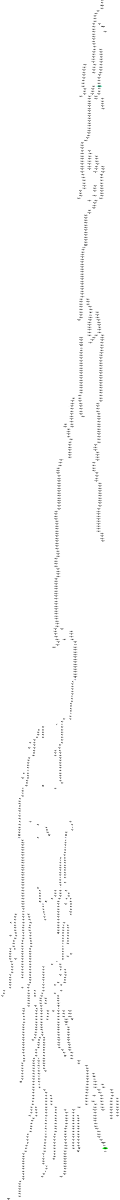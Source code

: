 digraph "CFG" {
fontsize=10;
orientation="portrait";
rankdir="TB";
size="10,8";
_thrFunc0___bb [fontsize=10, label="\"_thrFunc0___bb\"\nWCET=4", width="0.01"];
_thrFunc0___bb__10 [fontsize=10, label="_thrFunc0___bb__10\n(_thrFunc0_)mysingle\nWCET=13", width="0.01"];
_thrFunc0___bb__12 [fontsize=10, label="\"_thrFunc0___bb__12\"\nWCET=5", shape=diamond, width="0.01"];
_thrFunc0___bb3 [fontsize=10, label="\"_thrFunc0___bb3\"\nWCET=4", width="0.01"];
_thrFunc0___bb3__7 [fontsize=10, label="\"_thrFunc0___bb3__7\"\nWCET=0", width="0.01"];
_thrFunc0___bb4 [fontsize=10, label="\"_thrFunc0___bb4\"\nWCET=4", width="0.01"];
_thrFunc0___bb4__1 [fontsize=10, label="\"_thrFunc0___bb4__1\"\nWCET=4", width="0.01"];
_thrFunc0___bb4__3 [fontsize=10, label="\"_thrFunc0___bb4__3\"\nWCET=5", shape=diamond, width="0.01"];
_thrFunc0___bb8 [fontsize=10, label="\"_thrFunc0___bb8\"\nWCET=4", width="0.01"];
_thrFunc0___bb8__3 [fontsize=10, label="\"_thrFunc0___bb8__3\"\nWCET=4", width="0.01"];
_thrFunc0___bb8__5 [fontsize=10, label="\"_thrFunc0___bb8__5\"\nWCET=13", width="0.01"];
_thrFunc0___bb8__6 [fontsize=10, label="\"_thrFunc0___bb8__6\"\nWCET=4", width="0.01"];
_thrFunc0___bb8__7 [fontsize=10, label="\"_thrFunc0___bb8__7\"\nWCET=4", width="0.01"];
_thrFunc0___bb8__8 [fontsize=10, label="\"_thrFunc0___bb8__8\"\nWCET=4", width="0.01"];
_thrFunc0___bb8__9 [fontsize=10, label="\"_thrFunc0___bb8__9\"\nWCET=0", width="0.01"];
_thrFunc0___bb15 [fontsize=10, label="\"_thrFunc0___bb15\"\nWCET=4", width="0.01"];
_thrFunc0___bb15__1 [fontsize=10, label="\"_thrFunc0___bb15__1\"\nWCET=4", width="0.01"];
_thrFunc0___bb15__3 [fontsize=10, label="\"_thrFunc0___bb15__3\"\nWCET=5", shape=diamond, width="0.01"];
_thrFunc0___bb19 [fontsize=10, label="\"_thrFunc0___bb19\"\nWCET=4", width="0.01"];
_thrFunc0___bb19__3 [fontsize=10, label="\"_thrFunc0___bb19__3\"\nWCET=4", width="0.01"];
_thrFunc0___bb19__6 [fontsize=10, label="\"_thrFunc0___bb19__6\"\nWCET=4", width="0.01"];
_thrFunc0___bb19__8 [fontsize=10, label="\"_thrFunc0___bb19__8\"\nWCET=13", width="0.01"];
_thrFunc0___bb19__10 [fontsize=10, label="\"_thrFunc0___bb19__10\"\nWCET=11", width="0.01"];
_thrFunc0___bb19__11 [fontsize=10, label="\"_thrFunc0___bb19__11\"\nWCET=4", width="0.01"];
_thrFunc0___bb19__12 [fontsize=10, label="\"_thrFunc0___bb19__12\"\nWCET=4", width="0.01"];
_thrFunc0___bb19__14 [fontsize=10, label="\"_thrFunc0___bb19__14\"\nWCET=4", width="0.01"];
_thrFunc0___bb19__16 [fontsize=10, label="\"_thrFunc0___bb19__16\"\nWCET=6", shape=diamond, width="0.01"];
_thrFunc0___bb34 [fontsize=10, label="\"_thrFunc0___bb34\"\nWCET=4", width="0.01"];
_thrFunc0___bb34__2 [fontsize=10, label="\"_thrFunc0___bb34__2\"\nWCET=4", width="0.01"];
_thrFunc0___bb34__4 [fontsize=10, label="\"_thrFunc0___bb34__4\"\nWCET=6", shape=diamond, width="0.01"];
_thrFunc0___bb39 [fontsize=10, label="\"_thrFunc0___bb39\"\nWCET=4", width="0.01"];
_thrFunc0___bb39__2 [fontsize=10, label="\"_thrFunc0___bb39__2\"\nWCET=6", width="0.01"];
_thrFunc0___bb39__3 [fontsize=10, label="\"_thrFunc0___bb39__3\"\nWCET=0", width="0.01"];
_thrFunc0___bb42 [fontsize=10, label="\"_thrFunc0___bb42\"\nWCET=0", width="0.01"];
_thrFunc0___bb43 [fontsize=10, label="\"_thrFunc0___bb43\"\nWCET=4", width="0.01"];
_thrFunc0___bb43__2 [fontsize=10, label="\"_thrFunc0___bb43__2\"\nWCET=6", width="0.01"];
_thrFunc0___bb43__3 [fontsize=10, label="\"_thrFunc0___bb43__3\"\nWCET=0", width="0.01"];
_thrFunc0___bb46 [fontsize=10, label="\"_thrFunc0___bb46\"\nWCET=4", width="0.01"];
_thrFunc0___bb46__2 [fontsize=10, label="\"_thrFunc0___bb46__2\"\nWCET=6", width="0.01"];
_thrFunc0___bb46__3 [fontsize=10, label="\"_thrFunc0___bb46__3\"\nWCET=0", width="0.01"];
_thrFunc0___bb49 [fontsize=10, label="\"_thrFunc0___bb49\"\nWCET=4", width="0.01"];
_thrFunc0___bb49__1 [fontsize=10, label="\"_thrFunc0___bb49__1\"\nWCET=4", width="0.01"];
_thrFunc0___bb49__3 [fontsize=10, label="\"_thrFunc0___bb49__3\"\nWCET=5", shape=diamond, width="0.01"];
_thrFunc0___bb53 [fontsize=10, label="\"_thrFunc0___bb53\"\nWCET=4", width="0.01"];
_thrFunc0___bb53__3 [fontsize=10, label="\"_thrFunc0___bb53__3\"\nWCET=4", width="0.01"];
_thrFunc0___bb53__5 [fontsize=10, label="\"_thrFunc0___bb53__5\"\nWCET=13", width="0.01"];
_thrFunc0___bb53__6 [fontsize=10, label="\"_thrFunc0___bb53__6\"\nWCET=4", width="0.01"];
_thrFunc0___bb53__7 [fontsize=10, label="\"_thrFunc0___bb53__7\"\nWCET=4", width="0.01"];
_thrFunc0___bb53__9 [fontsize=10, label="\"_thrFunc0___bb53__9\"\nWCET=5", shape=diamond, width="0.01"];
_thrFunc0___bb62 [fontsize=10, label="\"_thrFunc0___bb62\"\nWCET=4", width="0.01"];
_thrFunc0___bb62__2 [fontsize=10, label="\"_thrFunc0___bb62__2\"\nWCET=5", shape=diamond, width="0.01"];
_thrFunc0___bb65 [fontsize=10, label="\"_thrFunc0___bb65\"\nWCET=4", width="0.01"];
_thrFunc0___bb65__1 [fontsize=10, label="\"_thrFunc0___bb65__1\"\nWCET=4", width="0.01"];
_thrFunc0___bb65__3 [fontsize=10, label="\"_thrFunc0___bb65__3\"\nWCET=4", width="0.01"];
_thrFunc0___bb65__6 [fontsize=10, label="\"_thrFunc0___bb65__6\"\nWCET=4", width="0.01"];
_thrFunc0___bb65__8 [fontsize=10, label="\"_thrFunc0___bb65__8\"\nWCET=17", width="0.01"];
_thrFunc0___bb65__9 [fontsize=10, label="\"_thrFunc0___bb65__9\"\nWCET=0", width="0.01"];
_thrFunc0___bb74 [color=aquamarine, fontsize=10, label="_thrFunc0___bb74\nCREATE _taskFunc0_\nWCET=13", style=filled, width="0.01"];
_thrFunc0___bb74__1 [fontsize=10, label="\"_thrFunc0___bb74__1\"\nWCET=0", width="0.01"];
_thrFunc0___bb76 [fontsize=10, label="\"_thrFunc0___bb76\"\nWCET=0", width="0.01"];
_thrFunc0___bb77 [fontsize=10, label="\"_thrFunc0___bb77\"\nWCET=4", width="0.01"];
_thrFunc0___bb77__2 [fontsize=10, label="\"_thrFunc0___bb77__2\"\nWCET=6", width="0.01"];
_thrFunc0___bb77__3 [fontsize=10, label="\"_thrFunc0___bb77__3\"\nWCET=0", width="0.01"];
_thrFunc0___bb80 [fontsize=10, label="\"_thrFunc0___bb80\"\nWCET=0", width="0.01"];
_thrFunc0___bb81 [fontsize=10, label="\"_thrFunc0___bb81\"\nWCET=4", width="0.01"];
_thrFunc0___bb81__2 [fontsize=10, label="\"_thrFunc0___bb81__2\"\nWCET=6", width="0.01"];
_thrFunc0___bb81__3 [fontsize=10, label="\"_thrFunc0___bb81__3\"\nWCET=0", width="0.01"];
_thrFunc0___bb84 [fontsize=10, label="\"_thrFunc0___bb84\"\nWCET=0", width="0.01"];
_thrFunc0___bb85 [fontsize=10, label="_thrFunc0___bb85\n(_thrFunc0_)leaving_single\nWCET=13", width="0.01"];
_thrFunc0___bb85__1 [fontsize=10, label="\"_thrFunc0___bb85__1\"\nWCET=0", width="0.01"];
_thrFunc0___bb86 [color=green, fontsize=10, label="_thrFunc0___bb86\n(_thrFunc0_)taskwait\nWCET=13", style=filled, width="0.01"];
_thrFunc0__entry [color="white", fontsize=10, height="0.01", label="_thrFunc0__entry", width="0.01"];
_thrFunc0__exit [color="white", fontsize=10, label="_thrFunc0__exit", width="0.01"];
_taskFunc0___bb [fontsize=10, label="\"_taskFunc0___bb\"\nWCET=4", width="0.01"];
_taskFunc0___bb__27 [fontsize=10, label="\"_taskFunc0___bb__27\"\nWCET=4", width="0.01"];
_taskFunc0___bb__29 [fontsize=10, label="\"_taskFunc0___bb__29\"\nWCET=4", width="0.01"];
_taskFunc0___bb__35 [fontsize=10, label="\"_taskFunc0___bb__35\"\nWCET=4", width="0.01"];
_taskFunc0___bb__37 [fontsize=10, label="\"_taskFunc0___bb__37\"\nWCET=4", width="0.01"];
_taskFunc0___bb__38 [fontsize=10, label="\"_taskFunc0___bb__38\"\nWCET=4", width="0.01"];
_taskFunc0___bb__40 [fontsize=10, label="\"_taskFunc0___bb__40\"\nWCET=4", width="0.01"];
_taskFunc0___bb__42 [fontsize=10, label="\"_taskFunc0___bb__42\"\nWCET=6", width="0.01"];
_taskFunc0___bb__43 [fontsize=10, label="\"_taskFunc0___bb__43\"\nWCET=4", width="0.01"];
_taskFunc0___bb__45 [fontsize=10, label="\"_taskFunc0___bb__45\"\nWCET=4", width="0.01"];
_taskFunc0___bb__47 [fontsize=10, label="\"_taskFunc0___bb__47\"\nWCET=6", width="0.01"];
_taskFunc0___bb__48 [fontsize=10, label="\"_taskFunc0___bb__48\"\nWCET=4", width="0.01"];
_taskFunc0___bb__50 [fontsize=10, label="\"_taskFunc0___bb__50\"\nWCET=4", width="0.01"];
_taskFunc0___bb__52 [fontsize=10, label="\"_taskFunc0___bb__52\"\nWCET=6", width="0.01"];
_taskFunc0___bb__53 [fontsize=10, label="\"_taskFunc0___bb__53\"\nWCET=4", width="0.01"];
_taskFunc0___bb__55 [fontsize=10, label="\"_taskFunc0___bb__55\"\nWCET=4", width="0.01"];
_taskFunc0___bb__57 [fontsize=10, label="\"_taskFunc0___bb__57\"\nWCET=6", width="0.01"];
_taskFunc0___bb__58 [fontsize=10, label="\"_taskFunc0___bb__58\"\nWCET=4", width="0.01"];
_taskFunc0___bb__71 [fontsize=10, label="\"_taskFunc0___bb__71\"\nWCET=4", width="0.01"];
_taskFunc0___bb__72 [fontsize=10, label="\"_taskFunc0___bb__72\"\nWCET=4", width="0.01"];
_taskFunc0___bb__73 [fontsize=10, label="\"_taskFunc0___bb__73\"\nWCET=0", width="0.01"];
_taskFunc0___bb18 [fontsize=10, label="\"_taskFunc0___bb18\"\nWCET=4", width="0.01"];
_taskFunc0___bb18__1 [fontsize=10, label="\"_taskFunc0___bb18__1\"\nWCET=4", width="0.01"];
_taskFunc0___bb18__3 [fontsize=10, label="\"_taskFunc0___bb18__3\"\nWCET=5", shape=diamond, width="0.01"];
_taskFunc0___bb22 [fontsize=10, label="\"_taskFunc0___bb22\"\nWCET=4", width="0.01"];
_taskFunc0___bb22__3 [fontsize=10, label="\"_taskFunc0___bb22__3\"\nWCET=4", width="0.01"];
_taskFunc0___bb22__6 [fontsize=10, label="\"_taskFunc0___bb22__6\"\nWCET=4", width="0.01"];
_taskFunc0___bb22__8 [fontsize=10, label="\"_taskFunc0___bb22__8\"\nWCET=13", width="0.01"];
_taskFunc0___bb22__10 [fontsize=10, label="\"_taskFunc0___bb22__10\"\nWCET=11", width="0.01"];
_taskFunc0___bb22__11 [fontsize=10, label="\"_taskFunc0___bb22__11\"\nWCET=4", width="0.01"];
_taskFunc0___bb22__12 [fontsize=10, label="\"_taskFunc0___bb22__12\"\nWCET=4", width="0.01"];
_taskFunc0___bb22__14 [fontsize=10, label="\"_taskFunc0___bb22__14\"\nWCET=4", width="0.01"];
_taskFunc0___bb22__16 [fontsize=10, label="\"_taskFunc0___bb22__16\"\nWCET=6", shape=diamond, width="0.01"];
_taskFunc0___bb37 [fontsize=10, label="\"_taskFunc0___bb37\"\nWCET=4", width="0.01"];
_taskFunc0___bb37__2 [fontsize=10, label="\"_taskFunc0___bb37__2\"\nWCET=4", width="0.01"];
_taskFunc0___bb37__4 [fontsize=10, label="\"_taskFunc0___bb37__4\"\nWCET=6", shape=diamond, width="0.01"];
_taskFunc0___bb42 [fontsize=10, label="\"_taskFunc0___bb42\"\nWCET=4", width="0.01"];
_taskFunc0___bb42__2 [fontsize=10, label="\"_taskFunc0___bb42__2\"\nWCET=6", width="0.01"];
_taskFunc0___bb42__3 [fontsize=10, label="\"_taskFunc0___bb42__3\"\nWCET=0", width="0.01"];
_taskFunc0___bb45 [fontsize=10, label="\"_taskFunc0___bb45\"\nWCET=0", width="0.01"];
_taskFunc0___bb46 [fontsize=10, label="\"_taskFunc0___bb46\"\nWCET=4", width="0.01"];
_taskFunc0___bb46__2 [fontsize=10, label="\"_taskFunc0___bb46__2\"\nWCET=6", width="0.01"];
_taskFunc0___bb46__3 [fontsize=10, label="\"_taskFunc0___bb46__3\"\nWCET=0", width="0.01"];
_taskFunc0___bb49 [fontsize=10, label="\"_taskFunc0___bb49\"\nWCET=4", width="0.01"];
_taskFunc0___bb49__2 [fontsize=10, label="\"_taskFunc0___bb49__2\"\nWCET=5", shape=diamond, width="0.01"];
_taskFunc0___bb52 [fontsize=10, label="\"_taskFunc0___bb52\"\nWCET=4", width="0.01"];
_taskFunc0___bb52__2 [fontsize=10, label="\"_taskFunc0___bb52__2\"\nWCET=4", width="0.01"];
_taskFunc0___bb52__5 [fontsize=10, label="\"_taskFunc0___bb52__5\"\nWCET=4", width="0.01"];
_taskFunc0___bb52__6 [fontsize=10, label="\"_taskFunc0___bb52__6\"\nWCET=4", width="0.01"];
_taskFunc0___bb52__8 [fontsize=10, label="\"_taskFunc0___bb52__8\"\nWCET=4", width="0.01"];
_taskFunc0___bb52__11 [fontsize=10, label="\"_taskFunc0___bb52__11\"\nWCET=4", width="0.01"];
_taskFunc0___bb52__12 [fontsize=10, label="\"_taskFunc0___bb52__12\"\nWCET=0", width="0.01"];
_taskFunc0___bb63 [fontsize=10, label="\"_taskFunc0___bb63\"\nWCET=4", width="0.01"];
_taskFunc0___bb63__1 [fontsize=10, label="\"_taskFunc0___bb63__1\"\nWCET=4", width="0.01"];
_taskFunc0___bb63__2 [fontsize=10, label="\"_taskFunc0___bb63__2\"\nWCET=4", width="0.01"];
_taskFunc0___bb63__4 [fontsize=10, label="\"_taskFunc0___bb63__4\"\nWCET=5", shape=diamond, width="0.01"];
_taskFunc0___bb68 [fontsize=10, label="\"_taskFunc0___bb68\"\nWCET=4", width="0.01"];
_taskFunc0___bb68__1 [fontsize=10, label="\"_taskFunc0___bb68__1\"\nWCET=4", width="0.01"];
_taskFunc0___bb68__1___1 [fontsize=10, label="\"_taskFunc0___bb68__1___1\"\nWCET=0", width="0.01"];
_taskFunc0___bb70 [fontsize=10, label="\"_taskFunc0___bb70\"\nWCET=4", width="0.01"];
_taskFunc0___bb70__1 [fontsize=10, label="\"_taskFunc0___bb70__1\"\nWCET=4", width="0.01"];
_taskFunc0___bb70__1___1 [fontsize=10, label="\"_taskFunc0___bb70__1___1\"\nWCET=0", width="0.01"];
_taskFunc0___bb72 [fontsize=10, label="_taskFunc0___bb72\nCALL log\nWCET=13", width="0.01"];
_taskFunc0___bb72__4 [fontsize=10, label="\"_taskFunc0___bb72__4\"\nWCET=4", width="0.01"];
_taskFunc0___bb72__5 [fontsize=10, label="\"_taskFunc0___bb72__5\"\nWCET=4", width="0.01"];
_taskFunc0___bb72__7 [fontsize=10, label="\"_taskFunc0___bb72__7\"\nWCET=5", shape=diamond, width="0.01"];
_taskFunc0___bb79 [fontsize=10, label="\"_taskFunc0___bb79\"\nWCET=4", width="0.01"];
_taskFunc0___bb79__1 [fontsize=10, label="\"_taskFunc0___bb79__1\"\nWCET=4", width="0.01"];
_taskFunc0___bb79__2 [fontsize=10, label="\"_taskFunc0___bb79__2\"\nWCET=4", width="0.01"];
_taskFunc0___bb79__2___1 [fontsize=10, label="\"_taskFunc0___bb79__2___1\"\nWCET=0", width="0.01"];
_taskFunc0___bb82 [fontsize=10, label="\"_taskFunc0___bb82\"\nWCET=4", width="0.01"];
_taskFunc0___bb82__3 [fontsize=10, label="\"_taskFunc0___bb82__3\"\nWCET=4", width="0.01"];
_taskFunc0___bb82__5 [fontsize=10, label="\"_taskFunc0___bb82__5\"\nWCET=4", width="0.01"];
_taskFunc0___bb82__6 [fontsize=10, label="\"_taskFunc0___bb82__6\"\nWCET=8", width="0.01"];
_taskFunc0___bb82__7 [fontsize=10, label="\"_taskFunc0___bb82__7\"\nWCET=4", width="0.01"];
_taskFunc0___bb82__7___1 [fontsize=10, label="\"_taskFunc0___bb82__7___1\"\nWCET=0", width="0.01"];
_taskFunc0___bb90 [fontsize=10, label="\"_taskFunc0___bb90\"\nWCET=4", width="0.01"];
_taskFunc0___bb90__3 [fontsize=10, label="\"_taskFunc0___bb90__3\"\nWCET=4", width="0.01"];
_taskFunc0___bb90__6 [fontsize=10, label="\"_taskFunc0___bb90__6\"\nWCET=4", width="0.01"];
_taskFunc0___bb90__7 [fontsize=10, label="\"_taskFunc0___bb90__7\"\nWCET=0", width="0.01"];
_taskFunc0___bb96 [fontsize=10, label="\"_taskFunc0___bb96\"\nWCET=4", width="0.01"];
_taskFunc0___bb96__2 [fontsize=10, label="\"_taskFunc0___bb96__2\"\nWCET=6", width="0.01"];
_taskFunc0___bb96__3 [fontsize=10, label="\"_taskFunc0___bb96__3\"\nWCET=4", width="0.01"];
_taskFunc0___bb96__5 [fontsize=10, label="\"_taskFunc0___bb96__5\"\nWCET=6", width="0.01"];
_taskFunc0___bb96__6 [fontsize=10, label="\"_taskFunc0___bb96__6\"\nWCET=4", width="0.01"];
_taskFunc0___bb96__8 [fontsize=10, label="\"_taskFunc0___bb96__8\"\nWCET=4", width="0.01"];
_taskFunc0___bb96__10 [fontsize=10, label="\"_taskFunc0___bb96__10\"\nWCET=11", width="0.01"];
_taskFunc0___bb96__12 [fontsize=10, label="\"_taskFunc0___bb96__12\"\nWCET=4", width="0.01"];
_taskFunc0___bb96__14 [fontsize=10, label="\"_taskFunc0___bb96__14\"\nWCET=4", width="0.01"];
_taskFunc0___bb96__16 [fontsize=10, label="\"_taskFunc0___bb96__16\"\nWCET=11", width="0.01"];
_taskFunc0___bb96__18 [fontsize=10, label="\"_taskFunc0___bb96__18\"\nWCET=4", width="0.01"];
_taskFunc0___bb96__19 [fontsize=10, label="\"_taskFunc0___bb96__19\"\nWCET=4", width="0.01"];
_taskFunc0___bb96__20 [fontsize=10, label="\"_taskFunc0___bb96__20\"\nWCET=4", width="0.01"];
_taskFunc0___bb96__21 [fontsize=10, label="\"_taskFunc0___bb96__21\"\nWCET=4", width="0.01"];
_taskFunc0___bb96__22 [fontsize=10, label="_taskFunc0___bb96__22\nCALL forward_pass\nWCET=13", width="0.01"];
_taskFunc0___bb96__23 [fontsize=10, label="\"_taskFunc0___bb96__23\"\nWCET=4", width="0.01"];
_taskFunc0___bb96__25 [fontsize=10, label="\"_taskFunc0___bb96__25\"\nWCET=4", width="0.01"];
_taskFunc0___bb96__27 [fontsize=10, label="\"_taskFunc0___bb96__27\"\nWCET=11", width="0.01"];
_taskFunc0___bb96__29 [fontsize=10, label="\"_taskFunc0___bb96__29\"\nWCET=4", width="0.01"];
_taskFunc0___bb96__31 [fontsize=10, label="\"_taskFunc0___bb96__31\"\nWCET=4", width="0.01"];
_taskFunc0___bb96__33 [fontsize=10, label="\"_taskFunc0___bb96__33\"\nWCET=11", width="0.01"];
_taskFunc0___bb96__35 [fontsize=10, label="\"_taskFunc0___bb96__35\"\nWCET=4", width="0.01"];
_taskFunc0___bb96__36 [fontsize=10, label="\"_taskFunc0___bb96__36\"\nWCET=4", width="0.01"];
_taskFunc0___bb96__37 [fontsize=10, label="\"_taskFunc0___bb96__37\"\nWCET=4", width="0.01"];
_taskFunc0___bb96__38 [fontsize=10, label="\"_taskFunc0___bb96__38\"\nWCET=4", width="0.01"];
_taskFunc0___bb96__39 [fontsize=10, label="\"_taskFunc0___bb96__39\"\nWCET=4", width="0.01"];
_taskFunc0___bb96__40 [fontsize=10, label="_taskFunc0___bb96__40\nCALL reverse_pass\nWCET=13", width="0.01"];
_taskFunc0___bb96__41 [fontsize=10, label="\"_taskFunc0___bb96__41\"\nWCET=4", width="0.01"];
_taskFunc0___bb96__42 [fontsize=10, label="\"_taskFunc0___bb96__42\"\nWCET=4", width="0.01"];
_taskFunc0___bb96__43 [fontsize=10, label="\"_taskFunc0___bb96__43\"\nWCET=4", width="0.01"];
_taskFunc0___bb96__45 [fontsize=10, label="\"_taskFunc0___bb96__45\"\nWCET=4", width="0.01"];
_taskFunc0___bb96__47 [fontsize=10, label="\"_taskFunc0___bb96__47\"\nWCET=4", width="0.01"];
_taskFunc0___bb96__48 [fontsize=10, label="\"_taskFunc0___bb96__48\"\nWCET=4", width="0.01"];
_taskFunc0___bb96__51 [fontsize=10, label="\"_taskFunc0___bb96__51\"\nWCET=4", width="0.01"];
_taskFunc0___bb96__52 [fontsize=10, label="\"_taskFunc0___bb96__52\"\nWCET=4", width="0.01"];
_taskFunc0___bb96__56 [fontsize=10, label="\"_taskFunc0___bb96__56\"\nWCET=4", width="0.01"];
_taskFunc0___bb96__57 [fontsize=10, label="\"_taskFunc0___bb96__57\"\nWCET=4", width="0.01"];
_taskFunc0___bb96__58 [fontsize=10, label="\"_taskFunc0___bb96__58\"\nWCET=4", width="0.01"];
_taskFunc0___bb96__59 [fontsize=10, label="\"_taskFunc0___bb96__59\"\nWCET=4", width="0.01"];
_taskFunc0___bb96__60 [fontsize=10, label="_taskFunc0___bb96__60\nCALL diff\nWCET=25", width="0.01"];
_taskFunc0___bb96__61 [fontsize=10, label="\"_taskFunc0___bb96__61\"\nWCET=4", width="0.01"];
_taskFunc0___bb96__62 [fontsize=10, label="\"_taskFunc0___bb96__62\"\nWCET=4", width="0.01"];
_taskFunc0___bb96__64 [fontsize=10, label="\"_taskFunc0___bb96__64\"\nWCET=4", width="0.01"];
_taskFunc0___bb96__65 [fontsize=10, label="\"_taskFunc0___bb96__65\"\nWCET=4", width="0.01"];
_taskFunc0___bb96__66 [fontsize=10, label="_taskFunc0___bb96__66\nCALL tracepath\nWCET=13", width="0.01"];
_taskFunc0___bb96__67 [fontsize=10, label="\"_taskFunc0___bb96__67\"\nWCET=4", width="0.01"];
_taskFunc0___bb96__68 [fontsize=10, label="\"_taskFunc0___bb96__68\"\nWCET=4", width="0.01"];
_taskFunc0___bb96__70 [fontsize=10, label="\"_taskFunc0___bb96__70\"\nWCET=5", shape=diamond, width="0.01"];
_taskFunc0___bb160 [fontsize=10, label="\"_taskFunc0___bb160\"\nWCET=4", width="0.01"];
_taskFunc0___bb160__2 [fontsize=10, label="\"_taskFunc0___bb160__2\"\nWCET=5", shape=diamond, width="0.01"];
_taskFunc0___bb163 [fontsize=10, label="\"_taskFunc0___bb163\"\nWCET=4", width="0.01"];
_taskFunc0___bb163__1 [fontsize=10, label="\"_taskFunc0___bb163__1\"\nWCET=0", width="0.01"];
_taskFunc0___bb164 [fontsize=10, label="\"_taskFunc0___bb164\"\nWCET=4", width="0.01"];
_taskFunc0___bb164__1 [fontsize=10, label="\"_taskFunc0___bb164__1\"\nWCET=4", width="0.01"];
_taskFunc0___bb164__3 [fontsize=10, label="\"_taskFunc0___bb164__3\"\nWCET=5", shape=diamond, width="0.01"];
_taskFunc0___bb168 [fontsize=10, label="\"_taskFunc0___bb168\"\nWCET=4", width="0.01"];
_taskFunc0___bb168__1 [fontsize=10, label="\"_taskFunc0___bb168__1\"\nWCET=4", width="0.01"];
_taskFunc0___bb168__1___1 [fontsize=10, label="\"_taskFunc0___bb168__1___1\"\nWCET=0", width="0.01"];
_taskFunc0___bb170 [fontsize=10, label="\"_taskFunc0___bb170\"\nWCET=4", width="0.01"];
_taskFunc0___bb170__1 [fontsize=10, label="\"_taskFunc0___bb170__1\"\nWCET=4", width="0.01"];
_taskFunc0___bb170__1___1 [fontsize=10, label="\"_taskFunc0___bb170__1___1\"\nWCET=0", width="0.01"];
_taskFunc0___bb172 [fontsize=10, label="\"_taskFunc0___bb172\"\nWCET=4", width="0.01"];
_taskFunc0___bb172__4 [fontsize=10, label="\"_taskFunc0___bb172__4\"\nWCET=4", width="0.01"];
_taskFunc0___bb172__5 [fontsize=10, label="\"_taskFunc0___bb172__5\"\nWCET=0", width="0.01"];
_taskFunc0___bb177 [fontsize=10, label="\"_taskFunc0___bb177\"\nWCET=4", width="0.01"];
_taskFunc0___bb177__2 [fontsize=10, label="\"_taskFunc0___bb177__2\"\nWCET=4", width="0.01"];
_taskFunc0___bb177__3 [fontsize=10, label="\"_taskFunc0___bb177__3\"\nWCET=4", width="0.01"];
_taskFunc0___bb177__5 [fontsize=10, label="\"_taskFunc0___bb177__5\"\nWCET=4", width="0.01"];
_taskFunc0___bb177__8 [fontsize=10, label="\"_taskFunc0___bb177__8\"\nWCET=4", width="0.01"];
_taskFunc0___bb177__10 [fontsize=10, label="\"_taskFunc0___bb177__10\"\nWCET=17", width="0.01"];
_taskFunc0___bb177__11 [fontsize=10, label="\"_taskFunc0___bb177__11\"\nWCET=0", width="0.01"];
_taskFunc0___bb188 [fontsize=10, label="\"_taskFunc0___bb188\"\nWCET=4", width="0.01"];
_taskFunc0___bb188__2 [fontsize=10, label="_taskFunc0___bb188__2\n(_taskFunc0_)taskenv_free\nWCET=13", width="0.01"];
_taskFunc0__entry [color="white", fontsize=10, height="0.01", label="_taskFunc0__entry", width="0.01"];
_taskFunc0__exit [color="white", fontsize=10, label="_taskFunc0__exit", width="0.01"];
tracepath__bb [fontsize=10, label="\"tracepath__bb\"\nWCET=4", width="0.01"];
tracepath__bb__16 [fontsize=10, label="\"tracepath__bb__16\"\nWCET=4", width="0.01"];
tracepath__bb__18 [fontsize=10, label="\"tracepath__bb__18\"\nWCET=4", width="0.01"];
tracepath__bb__20 [fontsize=10, label="\"tracepath__bb__20\"\nWCET=4", width="0.01"];
tracepath__bb__22 [fontsize=10, label="\"tracepath__bb__22\"\nWCET=4", width="0.01"];
tracepath__bb__24 [fontsize=10, label="\"tracepath__bb__24\"\nWCET=4", width="0.01"];
tracepath__bb__29 [fontsize=10, label="\"tracepath__bb__29\"\nWCET=4", width="0.01"];
tracepath__bb__30 [fontsize=10, label="\"tracepath__bb__30\"\nWCET=4", width="0.01"];
tracepath__bb__32 [fontsize=10, label="\"tracepath__bb__32\"\nWCET=4", width="0.01"];
tracepath__bb__33 [fontsize=10, label="\"tracepath__bb__33\"\nWCET=4", width="0.01"];
tracepath__bb__35 [fontsize=10, label="\"tracepath__bb__35\"\nWCET=4", width="0.01"];
tracepath__bb__37 [fontsize=10, label="\"tracepath__bb__37\"\nWCET=4", width="0.01"];
tracepath__bb__38 [fontsize=10, label="\"tracepath__bb__38\"\nWCET=4", width="0.01"];
tracepath__bb__39 [fontsize=10, label="\"tracepath__bb__39\"\nWCET=0", width="0.01"];
tracepath__bb8 [fontsize=10, label="\"tracepath__bb8\"\nWCET=4", width="0.01"];
tracepath__bb8__1 [fontsize=10, label="\"tracepath__bb8__1\"\nWCET=4", width="0.01"];
tracepath__bb8__2 [fontsize=10, label="\"tracepath__bb8__2\"\nWCET=4", width="0.01"];
tracepath__bb8__5 [fontsize=10, label="\"tracepath__bb8__5\"\nWCET=7", shape=diamond, width="0.01"];
tracepath__bb14 [fontsize=10, label="\"tracepath__bb14\"\nWCET=4", width="0.01"];
tracepath__bb14__2 [fontsize=10, label="\"tracepath__bb14__2\"\nWCET=4", width="0.01"];
tracepath__bb14__4 [fontsize=10, label="\"tracepath__bb14__4\"\nWCET=11", width="0.01"];
tracepath__bb14__6 [fontsize=10, label="\"tracepath__bb14__6\"\nWCET=5", shape=diamond, width="0.01"];
tracepath__bb21 [fontsize=10, label="\"tracepath__bb21\"\nWCET=4", width="0.01"];
tracepath__bb21__3 [fontsize=10, label="\"tracepath__bb21__3\"\nWCET=4", width="0.01"];
tracepath__bb21__5 [fontsize=10, label="\"tracepath__bb21__5\"\nWCET=4", width="0.01"];
tracepath__bb21__7 [fontsize=10, label="\"tracepath__bb21__7\"\nWCET=11", width="0.01"];
tracepath__bb21__9 [fontsize=10, label="\"tracepath__bb21__9\"\nWCET=11", width="0.01"];
tracepath__bb21__10 [fontsize=10, label="\"tracepath__bb21__10\"\nWCET=4", width="0.01"];
tracepath__bb21__12 [fontsize=10, label="\"tracepath__bb21__12\"\nWCET=4", width="0.01"];
tracepath__bb21__14 [fontsize=10, label="\"tracepath__bb21__14\"\nWCET=4", width="0.01"];
tracepath__bb21__16 [fontsize=10, label="\"tracepath__bb21__16\"\nWCET=4", width="0.01"];
tracepath__bb21__18 [fontsize=10, label="\"tracepath__bb21__18\"\nWCET=11", width="0.01"];
tracepath__bb21__20 [fontsize=10, label="\"tracepath__bb21__20\"\nWCET=11", width="0.01"];
tracepath__bb21__21 [fontsize=10, label="\"tracepath__bb21__21\"\nWCET=4", width="0.01"];
tracepath__bb21__22 [fontsize=10, label="\"tracepath__bb21__22\"\nWCET=4", width="0.01"];
tracepath__bb21__24 [fontsize=10, label="\"tracepath__bb21__24\"\nWCET=4", width="0.01"];
tracepath__bb21__26 [fontsize=10, label="\"tracepath__bb21__26\"\nWCET=6", shape=diamond, width="0.01"];
tracepath__bb44 [fontsize=10, label="\"tracepath__bb44\"\nWCET=4", width="0.01"];
tracepath__bb44__2 [fontsize=10, label="\"tracepath__bb44__2\"\nWCET=4", width="0.01"];
tracepath__bb44__4 [fontsize=10, label="\"tracepath__bb44__4\"\nWCET=6", shape=diamond, width="0.01"];
tracepath__bb49 [fontsize=10, label="\"tracepath__bb49\"\nWCET=4", width="0.01"];
tracepath__bb49__2 [fontsize=10, label="\"tracepath__bb49__2\"\nWCET=4", width="0.01"];
tracepath__bb49__5 [fontsize=10, label="\"tracepath__bb49__5\"\nWCET=7", shape=diamond, width="0.01"];
tracepath__bb55 [fontsize=10, label="\"tracepath__bb55\"\nWCET=4", width="0.01"];
tracepath__bb55__2 [fontsize=10, label="\"tracepath__bb55__2\"\nWCET=6", width="0.01"];
tracepath__bb55__3 [fontsize=10, label="\"tracepath__bb55__3\"\nWCET=0", width="0.01"];
tracepath__bb58 [fontsize=10, label="\"tracepath__bb58\"\nWCET=4", width="0.01"];
tracepath__bb58__2 [fontsize=10, label="\"tracepath__bb58__2\"\nWCET=6", width="0.01"];
tracepath__bb58__3 [fontsize=10, label="\"tracepath__bb58__3\"\nWCET=4", width="0.01"];
tracepath__bb58__5 [fontsize=10, label="\"tracepath__bb58__5\"\nWCET=6", width="0.01"];
tracepath__bb58__6 [fontsize=10, label="\"tracepath__bb58__6\"\nWCET=4", width="0.01"];
tracepath__bb58__8 [fontsize=10, label="\"tracepath__bb58__8\"\nWCET=6", width="0.01"];
tracepath__bb58__9 [fontsize=10, label="\"tracepath__bb58__9\"\nWCET=0", width="0.01"];
tracepath__bb65 [fontsize=10, label="\"tracepath__bb65\"\nWCET=4", width="0.01"];
tracepath__bb65__2 [fontsize=10, label="\"tracepath__bb65__2\"\nWCET=4", width="0.01"];
tracepath__bb65__4 [fontsize=10, label="\"tracepath__bb65__4\"\nWCET=11", width="0.01"];
tracepath__bb65__5 [fontsize=10, label="\"tracepath__bb65__5\"\nWCET=4", width="0.01"];
tracepath__bb65__7 [fontsize=10, label="\"tracepath__bb65__7\"\nWCET=5", shape=diamond, width="0.01"];
tracepath__bb72 [fontsize=10, label="\"tracepath__bb72\"\nWCET=4", width="0.01"];
tracepath__bb72__1 [fontsize=10, label="\"tracepath__bb72__1\"\nWCET=4", width="0.01"];
tracepath__bb72__3 [fontsize=10, label="\"tracepath__bb72__3\"\nWCET=6", width="0.01"];
tracepath__bb72__4 [fontsize=10, label="\"tracepath__bb72__4\"\nWCET=4", width="0.01"];
tracepath__bb72__5 [fontsize=10, label="\"tracepath__bb72__5\"\nWCET=4", width="0.01"];
tracepath__bb72__7 [fontsize=10, label="\"tracepath__bb72__7\"\nWCET=6", width="0.01"];
tracepath__bb72__8 [fontsize=10, label="\"tracepath__bb72__8\"\nWCET=0", width="0.01"];
tracepath__bb79 [fontsize=10, label="\"tracepath__bb79\"\nWCET=4", width="0.01"];
tracepath__bb79__1 [fontsize=10, label="\"tracepath__bb79__1\"\nWCET=4", width="0.01"];
tracepath__bb79__3 [fontsize=10, label="\"tracepath__bb79__3\"\nWCET=6", width="0.01"];
tracepath__bb79__4 [fontsize=10, label="\"tracepath__bb79__4\"\nWCET=4", width="0.01"];
tracepath__bb79__5 [fontsize=10, label="\"tracepath__bb79__5\"\nWCET=4", width="0.01"];
tracepath__bb79__7 [fontsize=10, label="\"tracepath__bb79__7\"\nWCET=6", width="0.01"];
tracepath__bb79__8 [fontsize=10, label="\"tracepath__bb79__8\"\nWCET=0", width="0.01"];
tracepath__bb86 [fontsize=10, label="\"tracepath__bb86\"\nWCET=0", width="0.01"];
tracepath__bb87 [fontsize=10, label="\"tracepath__bb87\"\nWCET=0", width="0.01"];
tracepath__bb88 [fontsize=10, label="\"tracepath__bb88\"\nWCET=4", width="0.01"];
tracepath__bb88__2 [fontsize=10, label="\"tracepath__bb88__2\"\nWCET=6", width="0.01"];
tracepath__bb88__3 [fontsize=10, label="\"tracepath__bb88__3\"\nWCET=0", width="0.01"];
tracepath__bb91 [fontsize=10, label="\"tracepath__bb91\"\nWCET=4", width="0.01"];
tracepath__bb91__3 [fontsize=10, label="\"tracepath__bb91__3\"\nRETURN\nWCET=0", width="0.01"];
tracepath_entry [color="white", fontsize=10, height="0.01", label="tracepath_entry", width="0.01"];
tracepath_exit [color="white", fontsize=10, label="tracepath_exit", width="0.01"];
diff__bb [fontsize=10, label="\"diff__bb\"\nWCET=4", width="0.01"];
diff__bb__31 [fontsize=10, label="\"diff__bb__31\"\nWCET=4", width="0.01"];
diff__bb__33 [fontsize=10, label="\"diff__bb__33\"\nWCET=4", width="0.01"];
diff__bb__35 [fontsize=10, label="\"diff__bb__35\"\nWCET=4", width="0.01"];
diff__bb__37 [fontsize=10, label="\"diff__bb__37\"\nWCET=4", width="0.01"];
diff__bb__39 [fontsize=10, label="\"diff__bb__39\"\nWCET=4", width="0.01"];
diff__bb__41 [fontsize=10, label="\"diff__bb__41\"\nWCET=4", width="0.01"];
diff__bb__43 [fontsize=10, label="\"diff__bb__43\"\nWCET=4", width="0.01"];
diff__bb__45 [fontsize=10, label="\"diff__bb__45\"\nWCET=4", width="0.01"];
diff__bb__47 [fontsize=10, label="\"diff__bb__47\"\nWCET=4", width="0.01"];
diff__bb__49 [fontsize=10, label="\"diff__bb__49\"\nWCET=4", width="0.01"];
diff__bb__51 [fontsize=10, label="\"diff__bb__51\"\nWCET=4", width="0.01"];
diff__bb__53 [fontsize=10, label="\"diff__bb__53\"\nWCET=4", width="0.01"];
diff__bb__70 [fontsize=10, label="\"diff__bb__70\"\nWCET=4", width="0.01"];
diff__bb__72 [fontsize=10, label="\"diff__bb__72\"\nWCET=5", shape=diamond, width="0.01"];
diff__bb16 [fontsize=10, label="\"diff__bb16\"\nWCET=4", width="0.01"];
diff__bb16__2 [fontsize=10, label="\"diff__bb16__2\"\nWCET=5", shape=diamond, width="0.01"];
diff__bb19 [fontsize=10, label="\"diff__bb19\"\nWCET=4", width="0.01"];
diff__bb19__1 [fontsize=10, label="\"diff__bb19__1\"\nWCET=4", width="0.01"];
diff__bb19__2 [fontsize=10, label="\"diff__bb19__2\"\nWCET=4", width="0.01"];
diff__bb19__3 [fontsize=10, label="\"diff__bb19__3\"\nWCET=4", width="0.01"];
diff__bb19__4 [fontsize=10, label="diff__bb19__4\nCALL del\nWCET=13", width="0.01"];
diff__bb19__5 [fontsize=10, label="\"diff__bb19__5\"\nWCET=0", width="0.01"];
diff__bb24 [fontsize=10, label="\"diff__bb24\"\nWCET=4", width="0.01"];
diff__bb24__2 [fontsize=10, label="\"diff__bb24__2\"\nWCET=5", shape=diamond, width="0.01"];
diff__bb27 [fontsize=10, label="\"diff__bb27\"\nWCET=4", width="0.01"];
diff__bb27__0___1 [fontsize=10, label="\"diff__bb27__0___1\"\nWCET=0", width="0.01"];
diff__bb28 [fontsize=10, label="\"diff__bb28\"\nWCET=4", width="0.01"];
diff__bb28__1 [fontsize=10, label="\"diff__bb28__1\"\nWCET=4", width="0.01"];
diff__bb28__2 [fontsize=10, label="\"diff__bb28__2\"\nWCET=4", width="0.01"];
diff__bb28__4 [fontsize=10, label="\"diff__bb28__4\"\nWCET=10", width="0.01"];
diff__bb28__5 [fontsize=10, label="\"diff__bb28__5\"\nWCET=4", width="0.01"];
diff__bb28__5___1 [fontsize=10, label="\"diff__bb28__5___1\"\nWCET=0", width="0.01"];
diff__bb34 [fontsize=10, label="\"diff__bb34\"\nWCET=6", width="0.01"];
diff__bb34__3 [fontsize=10, label="\"diff__bb34__3\"\nWCET=0", width="0.01"];
diff__bb37 [fontsize=10, label="\"diff__bb37\"\nWCET=4", width="0.01"];
diff__bb37__2 [fontsize=10, label="\"diff__bb37__2\"\nWCET=5", shape=diamond, width="0.01"];
diff__bb40 [fontsize=10, label="\"diff__bb40\"\nWCET=4", width="0.01"];
diff__bb40__2 [fontsize=10, label="\"diff__bb40__2\"\nWCET=5", shape=diamond, width="0.01"];
diff__bb43 [fontsize=10, label="\"diff__bb43\"\nWCET=4", width="0.01"];
diff__bb43__1 [fontsize=10, label="\"diff__bb43__1\"\nWCET=4", width="0.01"];
diff__bb43__2 [fontsize=10, label="\"diff__bb43__2\"\nWCET=4", width="0.01"];
diff__bb43__3 [fontsize=10, label="\"diff__bb43__3\"\nWCET=4", width="0.01"];
diff__bb43__4 [fontsize=10, label="diff__bb43__4\nCALL add\nWCET=13", width="0.01"];
diff__bb43__5 [fontsize=10, label="\"diff__bb43__5\"\nWCET=4", width="0.01"];
diff__bb43__7 [fontsize=10, label="\"diff__bb43__7\"\nWCET=5", shape=diamond, width="0.01"];
diff__bb50 [fontsize=10, label="\"diff__bb50\"\nWCET=4", width="0.01"];
diff__bb50__0___1 [fontsize=10, label="\"diff__bb50__0___1\"\nWCET=0", width="0.01"];
diff__bb51 [fontsize=10, label="\"diff__bb51\"\nWCET=4", width="0.01"];
diff__bb51__1 [fontsize=10, label="\"diff__bb51__1\"\nWCET=4", width="0.01"];
diff__bb51__2 [fontsize=10, label="\"diff__bb51__2\"\nWCET=4", width="0.01"];
diff__bb51__4 [fontsize=10, label="\"diff__bb51__4\"\nWCET=10", width="0.01"];
diff__bb51__5 [fontsize=10, label="\"diff__bb51__5\"\nWCET=4", width="0.01"];
diff__bb51__5___1 [fontsize=10, label="\"diff__bb51__5___1\"\nWCET=0", width="0.01"];
diff__bb57 [fontsize=10, label="\"diff__bb57\"\nWCET=6", width="0.01"];
diff__bb57__3 [fontsize=10, label="\"diff__bb57__3\"\nWCET=0", width="0.01"];
diff__bb60 [fontsize=10, label="\"diff__bb60\"\nWCET=4", width="0.01"];
diff__bb60__1 [fontsize=10, label="\"diff__bb60__1\"\nWCET=4", width="0.01"];
diff__bb60__3 [fontsize=10, label="\"diff__bb60__3\"\nWCET=8", width="0.01"];
diff__bb60__4 [fontsize=10, label="\"diff__bb60__4\"\nWCET=4", width="0.01"];
diff__bb60__6 [fontsize=10, label="\"diff__bb60__6\"\nWCET=5", shape=diamond, width="0.01"];
diff__bb67 [fontsize=10, label="\"diff__bb67\"\nWCET=4", width="0.01"];
diff__bb67__0___1 [fontsize=10, label="\"diff__bb67__0___1\"\nWCET=0", width="0.01"];
diff__bb68 [fontsize=10, label="\"diff__bb68\"\nWCET=4", width="0.01"];
diff__bb68__1 [fontsize=10, label="\"diff__bb68__1\"\nWCET=4", width="0.01"];
diff__bb68__2 [fontsize=10, label="\"diff__bb68__2\"\nWCET=4", width="0.01"];
diff__bb68__4 [fontsize=10, label="\"diff__bb68__4\"\nWCET=10", width="0.01"];
diff__bb68__5 [fontsize=10, label="\"diff__bb68__5\"\nWCET=4", width="0.01"];
diff__bb68__5___1 [fontsize=10, label="\"diff__bb68__5___1\"\nWCET=0", width="0.01"];
diff__bb74 [fontsize=10, label="\"diff__bb74\"\nWCET=6", width="0.01"];
diff__bb74__3 [fontsize=10, label="\"diff__bb74__3\"\nWCET=4", width="0.01"];
diff__bb74__4 [fontsize=10, label="\"diff__bb74__4\"\nWCET=4", width="0.01"];
diff__bb74__6 [fontsize=10, label="\"diff__bb74__6\"\nWCET=8", width="0.01"];
diff__bb74__7 [fontsize=10, label="\"diff__bb74__7\"\nWCET=4", width="0.01"];
diff__bb74__9 [fontsize=10, label="\"diff__bb74__9\"\nWCET=5", shape=diamond, width="0.01"];
diff__bb83 [fontsize=10, label="\"diff__bb83\"\nWCET=4", width="0.01"];
diff__bb83__0___1 [fontsize=10, label="\"diff__bb83__0___1\"\nWCET=0", width="0.01"];
diff__bb84 [fontsize=10, label="\"diff__bb84\"\nWCET=4", width="0.01"];
diff__bb84__1 [fontsize=10, label="\"diff__bb84__1\"\nWCET=4", width="0.01"];
diff__bb84__2 [fontsize=10, label="\"diff__bb84__2\"\nWCET=4", width="0.01"];
diff__bb84__4 [fontsize=10, label="\"diff__bb84__4\"\nWCET=10", width="0.01"];
diff__bb84__5 [fontsize=10, label="\"diff__bb84__5\"\nWCET=4", width="0.01"];
diff__bb84__5___1 [fontsize=10, label="\"diff__bb84__5___1\"\nWCET=0", width="0.01"];
diff__bb90 [fontsize=10, label="\"diff__bb90\"\nWCET=6", width="0.01"];
diff__bb90__3 [fontsize=10, label="\"diff__bb90__3\"\nWCET=4", width="0.01"];
diff__bb90__4 [fontsize=10, label="\"diff__bb90__4\"\nWCET=4", width="0.01"];
diff__bb90__6 [fontsize=10, label="\"diff__bb90__6\"\nWCET=5", shape=diamond, width="0.01"];
diff__bb96 [fontsize=10, label="\"diff__bb96\"\nWCET=4", width="0.01"];
diff__bb96__1 [fontsize=10, label="\"diff__bb96__1\"\nWCET=4", width="0.01"];
diff__bb96__2 [fontsize=10, label="\"diff__bb96__2\"\nWCET=0", width="0.01"];
diff__bb98 [fontsize=10, label="\"diff__bb98\"\nWCET=4", width="0.01"];
diff__bb98__1 [fontsize=10, label="\"diff__bb98__1\"\nWCET=4", width="0.01"];
diff__bb98__2 [fontsize=10, label="\"diff__bb98__2\"\nWCET=0", width="0.01"];
diff__bb99 [fontsize=10, label="\"diff__bb99\"\nWCET=4", width="0.01"];
diff__bb99__1 [fontsize=10, label="\"diff__bb99__1\"\nWCET=4", width="0.01"];
diff__bb99__3 [fontsize=10, label="\"diff__bb99__3\"\nWCET=5", shape=diamond, width="0.01"];
diff__bb103 [fontsize=10, label="\"diff__bb103\"\nWCET=4", width="0.01"];
diff__bb103__1 [fontsize=10, label="\"diff__bb103__1\"\nWCET=4", width="0.01"];
diff__bb103__2 [fontsize=10, label="\"diff__bb103__2\"\nWCET=4", width="0.01"];
diff__bb103__3 [fontsize=10, label="\"diff__bb103__3\"\nWCET=4", width="0.01"];
diff__bb103__4 [fontsize=10, label="\"diff__bb103__4\"\nWCET=4", width="0.01"];
diff__bb103__5 [fontsize=10, label="diff__bb103__5\nCALL calc_score\nWCET=13", width="0.01"];
diff__bb103__6 [fontsize=10, label="\"diff__bb103__6\"\nWCET=4", width="0.01"];
diff__bb103__7 [fontsize=10, label="\"diff__bb103__7\"\nWCET=4", width="0.01"];
diff__bb103__10 [fontsize=10, label="\"diff__bb103__10\"\nWCET=7", shape=diamond, width="0.01"];
diff__bb114 [fontsize=10, label="\"diff__bb114\"\nWCET=4", width="0.01"];
diff__bb114__0___1 [fontsize=10, label="\"diff__bb114__0___1\"\nWCET=0", width="0.01"];
diff__bb115 [fontsize=10, label="\"diff__bb115\"\nWCET=4", width="0.01"];
diff__bb115__1 [fontsize=10, label="\"diff__bb115__1\"\nWCET=4", width="0.01"];
diff__bb115__2 [fontsize=10, label="\"diff__bb115__2\"\nWCET=4", width="0.01"];
diff__bb115__3 [fontsize=10, label="\"diff__bb115__3\"\nWCET=4", width="0.01"];
diff__bb115__6 [fontsize=10, label="\"diff__bb115__6\"\nWCET=12", width="0.01"];
diff__bb115__7 [fontsize=10, label="\"diff__bb115__7\"\nWCET=4", width="0.01"];
diff__bb115__7___1 [fontsize=10, label="\"diff__bb115__7___1\"\nWCET=0", width="0.01"];
diff__bb123 [fontsize=10, label="\"diff__bb123\"\nWCET=6", width="0.01"];
diff__bb123__2 [fontsize=10, label="\"diff__bb123__2\"\nWCET=4", width="0.01"];
diff__bb123__5 [fontsize=10, label="\"diff__bb123__5\"\nWCET=7", shape=diamond, width="0.01"];
diff__bb129 [fontsize=10, label="\"diff__bb129\"\nWCET=4", width="0.01"];
diff__bb129__0___1 [fontsize=10, label="\"diff__bb129__0___1\"\nWCET=0", width="0.01"];
diff__bb130 [fontsize=10, label="\"diff__bb130\"\nWCET=4", width="0.01"];
diff__bb130__1 [fontsize=10, label="\"diff__bb130__1\"\nWCET=4", width="0.01"];
diff__bb130__2 [fontsize=10, label="\"diff__bb130__2\"\nWCET=4", width="0.01"];
diff__bb130__5 [fontsize=10, label="\"diff__bb130__5\"\nWCET=12", width="0.01"];
diff__bb130__6 [fontsize=10, label="\"diff__bb130__6\"\nWCET=4", width="0.01"];
diff__bb130__6___1 [fontsize=10, label="\"diff__bb130__6___1\"\nWCET=0", width="0.01"];
diff__bb137 [fontsize=10, label="\"diff__bb137\"\nWCET=6", width="0.01"];
diff__bb137__3 [fontsize=10, label="\"diff__bb137__3\"\nWCET=4", width="0.01"];
diff__bb137__4 [fontsize=10, label="\"diff__bb137__4\"\nWCET=4", width="0.01"];
diff__bb137__6 [fontsize=10, label="\"diff__bb137__6\"\nWCET=5", shape=diamond, width="0.01"];
diff__bb143 [fontsize=10, label="\"diff__bb143\"\nWCET=4", width="0.01"];
diff__bb143__1 [fontsize=10, label="\"diff__bb143__1\"\nWCET=4", width="0.01"];
diff__bb143__2 [fontsize=10, label="\"diff__bb143__2\"\nWCET=4", width="0.01"];
diff__bb143__3 [fontsize=10, label="\"diff__bb143__3\"\nWCET=4", width="0.01"];
diff__bb143__4 [fontsize=10, label="\"diff__bb143__4\"\nWCET=0", width="0.01"];
diff__bb146 [fontsize=10, label="\"diff__bb146\"\nWCET=0", width="0.01"];
diff__bb147 [fontsize=10, label="\"diff__bb147\"\nWCET=4", width="0.01"];
diff__bb147__2 [fontsize=10, label="\"diff__bb147__2\"\nWCET=6", width="0.01"];
diff__bb147__3 [fontsize=10, label="\"diff__bb147__3\"\nWCET=0", width="0.01"];
diff__bb150 [fontsize=10, label="\"diff__bb150\"\nWCET=4", width="0.01"];
diff__bb150__2 [fontsize=10, label="\"diff__bb150__2\"\nWCET=5", shape=diamond, width="0.01"];
diff__bb153 [fontsize=10, label="\"diff__bb153\"\nWCET=4", width="0.01"];
diff__bb153__1 [fontsize=10, label="\"diff__bb153__1\"\nWCET=4", width="0.01"];
diff__bb153__2 [fontsize=10, label="\"diff__bb153__2\"\nWCET=4", width="0.01"];
diff__bb153__3 [fontsize=10, label="diff__bb153__3\nCALL del\nWCET=13", width="0.01"];
diff__bb153__4 [fontsize=10, label="\"diff__bb153__4\"\nWCET=4", width="0.01"];
diff__bb153__5 [fontsize=10, label="\"diff__bb153__5\"\nWCET=4", width="0.01"];
diff__bb153__6 [fontsize=10, label="\"diff__bb153__6\"\nWCET=4", width="0.01"];
diff__bb153__7 [fontsize=10, label="\"diff__bb153__7\"\nWCET=4", width="0.01"];
diff__bb153__8 [fontsize=10, label="diff__bb153__8\nCALL add\nWCET=13", width="0.01"];
diff__bb153__9 [fontsize=10, label="\"diff__bb153__9\"\nWCET=0", width="0.01"];
diff__bb161 [fontsize=10, label="\"diff__bb161\"\nWCET=4", width="0.01"];
diff__bb161__2 [fontsize=10, label="\"diff__bb161__2\"\nWCET=5", shape=diamond, width="0.01"];
diff__bb164 [fontsize=10, label="\"diff__bb164\"\nWCET=4", width="0.01"];
diff__bb164__2 [fontsize=10, label="\"diff__bb164__2\"\nWCET=4", width="0.01"];
diff__bb164__3 [fontsize=10, label="\"diff__bb164__3\"\nWCET=4", width="0.01"];
diff__bb164__4 [fontsize=10, label="\"diff__bb164__4\"\nWCET=4", width="0.01"];
diff__bb164__5 [fontsize=10, label="diff__bb164__5\nCALL add\nWCET=15", width="0.01"];
diff__bb164__6 [fontsize=10, label="\"diff__bb164__6\"\nWCET=0", width="0.01"];
diff__bb170 [fontsize=10, label="\"diff__bb170\"\nWCET=4", width="0.01"];
diff__bb170__1 [fontsize=10, label="\"diff__bb170__1\"\nWCET=4", width="0.01"];
diff__bb170__2 [fontsize=10, label="\"diff__bb170__2\"\nWCET=4", width="0.01"];
diff__bb170__3 [fontsize=10, label="\"diff__bb170__3\"\nWCET=4", width="0.01"];
diff__bb170__5 [fontsize=10, label="\"diff__bb170__5\"\nWCET=6", width="0.01"];
diff__bb170__7 [fontsize=10, label="\"diff__bb170__7\"\nWCET=4", width="0.01"];
diff__bb170__9 [fontsize=10, label="\"diff__bb170__9\"\nWCET=11", width="0.01"];
diff__bb170__10 [fontsize=10, label="\"diff__bb170__10\"\nWCET=4", width="0.01"];
diff__bb170__11 [fontsize=10, label="\"diff__bb170__11\"\nWCET=4", width="0.01"];
diff__bb170__13 [fontsize=10, label="\"diff__bb170__13\"\nWCET=5", shape=diamond, width="0.01"];
diff__bb181 [fontsize=10, label="\"diff__bb181\"\nWCET=4", width="0.01"];
diff__bb181__1 [fontsize=10, label="\"diff__bb181__1\"\nWCET=4", width="0.01"];
diff__bb181__3 [fontsize=10, label="\"diff__bb181__3\"\nWCET=4", width="0.01"];
diff__bb181__4 [fontsize=10, label="\"diff__bb181__4\"\nWCET=4", width="0.01"];
diff__bb181__5 [fontsize=10, label="\"diff__bb181__5\"\nWCET=4", width="0.01"];
diff__bb181__6 [fontsize=10, label="diff__bb181__6\nCALL add\nWCET=15", width="0.01"];
diff__bb181__7 [fontsize=10, label="\"diff__bb181__7\"\nWCET=0", width="0.01"];
diff__bb188 [fontsize=10, label="\"diff__bb188\"\nWCET=0", width="0.01"];
diff__bb189 [fontsize=10, label="\"diff__bb189\"\nWCET=4", width="0.01"];
diff__bb189__1 [fontsize=10, label="\"diff__bb189__1\"\nWCET=4", width="0.01"];
diff__bb189__2 [fontsize=10, label="\"diff__bb189__2\"\nWCET=0", width="0.01"];
diff__bb191 [fontsize=10, label="\"diff__bb191\"\nWCET=4", width="0.01"];
diff__bb191__2 [fontsize=10, label="\"diff__bb191__2\"\nWCET=16", width="0.01"];
diff__bb191__4 [fontsize=10, label="\"diff__bb191__4\"\nWCET=4", width="0.01"];
diff__bb191__5 [fontsize=10, label="\"diff__bb191__5\"\nWCET=4", width="0.01"];
diff__bb191__7 [fontsize=10, label="\"diff__bb191__7\"\nWCET=6", width="0.01"];
diff__bb191__8 [fontsize=10, label="\"diff__bb191__8\"\nWCET=4", width="0.01"];
diff__bb191__9 [fontsize=10, label="\"diff__bb191__9\"\nWCET=0", width="0.01"];
diff__bb197 [fontsize=10, label="\"diff__bb197\"\nWCET=4", width="0.01"];
diff__bb197__1 [fontsize=10, label="\"diff__bb197__1\"\nWCET=4", width="0.01"];
diff__bb197__3 [fontsize=10, label="\"diff__bb197__3\"\nWCET=5", shape=diamond, width="0.01"];
diff__bb201 [fontsize=10, label="\"diff__bb201\"\nWCET=4", width="0.01"];
diff__bb201__1 [fontsize=10, label="\"diff__bb201__1\"\nWCET=4", width="0.01"];
diff__bb201__2 [fontsize=10, label="\"diff__bb201__2\"\nWCET=6", width="0.01"];
diff__bb201__3 [fontsize=10, label="\"diff__bb201__3\"\nWCET=4", width="0.01"];
diff__bb201__4 [fontsize=10, label="\"diff__bb201__4\"\nWCET=4", width="0.01"];
diff__bb201__7 [fontsize=10, label="\"diff__bb201__7\"\nWCET=11", width="0.01"];
diff__bb201__8 [fontsize=10, label="\"diff__bb201__8\"\nWCET=4", width="0.01"];
diff__bb201__9 [fontsize=10, label="\"diff__bb201__9\"\nWCET=4", width="0.01"];
diff__bb201__11 [fontsize=10, label="\"diff__bb201__11\"\nWCET=4", width="0.01"];
diff__bb201__14 [fontsize=10, label="\"diff__bb201__14\"\nWCET=13", width="0.01"];
diff__bb201__15 [fontsize=10, label="\"diff__bb201__15\"\nWCET=0", width="0.01"];
diff__bb214 [fontsize=10, label="\"diff__bb214\"\nWCET=4", width="0.01"];
diff__bb214__2 [fontsize=10, label="\"diff__bb214__2\"\nWCET=6", width="0.01"];
diff__bb214__3 [fontsize=10, label="\"diff__bb214__3\"\nWCET=0", width="0.01"];
diff__bb217 [fontsize=10, label="\"diff__bb217\"\nWCET=4", width="0.01"];
diff__bb217__2 [fontsize=10, label="\"diff__bb217__2\"\nWCET=6", width="0.01"];
diff__bb217__3 [fontsize=10, label="\"diff__bb217__3\"\nWCET=4", width="0.01"];
diff__bb217__4 [fontsize=10, label="\"diff__bb217__4\"\nWCET=0", width="0.01"];
diff__bb220 [fontsize=10, label="\"diff__bb220\"\nWCET=4", width="0.01"];
diff__bb220__1 [fontsize=10, label="\"diff__bb220__1\"\nWCET=4", width="0.01"];
diff__bb220__3 [fontsize=10, label="\"diff__bb220__3\"\nWCET=5", shape=diamond, width="0.01"];
diff__bb224 [fontsize=10, label="\"diff__bb224\"\nWCET=4", width="0.01"];
diff__bb224__2 [fontsize=10, label="\"diff__bb224__2\"\nWCET=4", width="0.01"];
diff__bb224__3 [fontsize=10, label="\"diff__bb224__3\"\nWCET=4", width="0.01"];
diff__bb224__4 [fontsize=10, label="\"diff__bb224__4\"\nWCET=4", width="0.01"];
diff__bb224__5 [fontsize=10, label="\"diff__bb224__5\"\nWCET=6", width="0.01"];
diff__bb224__6 [fontsize=10, label="\"diff__bb224__6\"\nWCET=4", width="0.01"];
diff__bb224__7 [fontsize=10, label="\"diff__bb224__7\"\nWCET=4", width="0.01"];
diff__bb224__9 [fontsize=10, label="\"diff__bb224__9\"\nWCET=4", width="0.01"];
diff__bb224__10 [fontsize=10, label="\"diff__bb224__10\"\nWCET=4", width="0.01"];
diff__bb224__11 [fontsize=10, label="\"diff__bb224__11\"\nWCET=4", width="0.01"];
diff__bb224__13 [fontsize=10, label="\"diff__bb224__13\"\nWCET=6", width="0.01"];
diff__bb224__14 [fontsize=10, label="\"diff__bb224__14\"\nWCET=4", width="0.01"];
diff__bb224__15 [fontsize=10, label="\"diff__bb224__15\"\nWCET=0", width="0.01"];
diff__bb234 [fontsize=10, label="\"diff__bb234\"\nWCET=4", width="0.01"];
diff__bb234__1 [fontsize=10, label="\"diff__bb234__1\"\nWCET=4", width="0.01"];
diff__bb234__3 [fontsize=10, label="\"diff__bb234__3\"\nWCET=5", shape=diamond, width="0.01"];
diff__bb238 [fontsize=10, label="\"diff__bb238\"\nWCET=4", width="0.01"];
diff__bb238__1 [fontsize=10, label="\"diff__bb238__1\"\nWCET=4", width="0.01"];
diff__bb238__3 [fontsize=10, label="\"diff__bb238__3\"\nWCET=4", width="0.01"];
diff__bb238__4 [fontsize=10, label="\"diff__bb238__4\"\nWCET=8", width="0.01"];
diff__bb238__5 [fontsize=10, label="\"diff__bb238__5\"\nWCET=4", width="0.01"];
diff__bb238__6 [fontsize=10, label="\"diff__bb238__6\"\nWCET=4", width="0.01"];
diff__bb238__7 [fontsize=10, label="\"diff__bb238__7\"\nWCET=4", width="0.01"];
diff__bb238__8 [fontsize=10, label="\"diff__bb238__8\"\nWCET=6", width="0.01"];
diff__bb238__9 [fontsize=10, label="\"diff__bb238__9\"\nWCET=4", width="0.01"];
diff__bb238__11 [fontsize=10, label="\"diff__bb238__11\"\nWCET=5", shape=diamond, width="0.01"];
diff__bb248 [fontsize=10, label="\"diff__bb248\"\nWCET=4", width="0.01"];
diff__bb248__1 [fontsize=10, label="\"diff__bb248__1\"\nWCET=4", width="0.01"];
diff__bb248__2 [fontsize=10, label="\"diff__bb248__2\"\nWCET=0", width="0.01"];
diff__bb250 [fontsize=10, label="\"diff__bb250\"\nWCET=4", width="0.01"];
diff__bb250__3 [fontsize=10, label="\"diff__bb250__3\"\nWCET=11", width="0.01"];
diff__bb250__4 [fontsize=10, label="\"diff__bb250__4\"\nWCET=4", width="0.01"];
diff__bb250__6 [fontsize=10, label="\"diff__bb250__6\"\nWCET=4", width="0.01"];
diff__bb250__7 [fontsize=10, label="\"diff__bb250__7\"\nWCET=8", width="0.01"];
diff__bb250__8 [fontsize=10, label="\"diff__bb250__8\"\nWCET=4", width="0.01"];
diff__bb250__9 [fontsize=10, label="\"diff__bb250__9\"\nWCET=4", width="0.01"];
diff__bb250__12 [fontsize=10, label="\"diff__bb250__12\"\nWCET=11", width="0.01"];
diff__bb250__13 [fontsize=10, label="\"diff__bb250__13\"\nWCET=4", width="0.01"];
diff__bb250__14 [fontsize=10, label="\"diff__bb250__14\"\nWCET=6", width="0.01"];
diff__bb250__15 [fontsize=10, label="\"diff__bb250__15\"\nWCET=4", width="0.01"];
diff__bb250__17 [fontsize=10, label="\"diff__bb250__17\"\nWCET=5", shape=diamond, width="0.01"];
diff__bb266 [fontsize=10, label="\"diff__bb266\"\nWCET=4", width="0.01"];
diff__bb266__1 [fontsize=10, label="\"diff__bb266__1\"\nWCET=4", width="0.01"];
diff__bb266__2 [fontsize=10, label="\"diff__bb266__2\"\nWCET=0", width="0.01"];
diff__bb268 [fontsize=10, label="\"diff__bb268\"\nWCET=4", width="0.01"];
diff__bb268__1 [fontsize=10, label="\"diff__bb268__1\"\nWCET=4", width="0.01"];
diff__bb268__2 [fontsize=10, label="\"diff__bb268__2\"\nWCET=4", width="0.01"];
diff__bb268__3 [fontsize=10, label="\"diff__bb268__3\"\nWCET=4", width="0.01"];
diff__bb268__4 [fontsize=10, label="\"diff__bb268__4\"\nWCET=4", width="0.01"];
diff__bb268__5 [fontsize=10, label="\"diff__bb268__5\"\nWCET=4", width="0.01"];
diff__bb268__6 [fontsize=10, label="\"diff__bb268__6\"\nWCET=4", width="0.01"];
diff__bb268__7 [fontsize=10, label="diff__bb268__7\nCALL calc_score\nWCET=13", width="0.01"];
diff__bb268__9 [fontsize=10, label="\"diff__bb268__9\"\nWCET=6", width="0.01"];
diff__bb268__10 [fontsize=10, label="\"diff__bb268__10\"\nWCET=4", width="0.01"];
diff__bb268__11 [fontsize=10, label="\"diff__bb268__11\"\nWCET=4", width="0.01"];
diff__bb268__13 [fontsize=10, label="\"diff__bb268__13\"\nWCET=5", shape=diamond, width="0.01"];
diff__bb281 [fontsize=10, label="\"diff__bb281\"\nWCET=4", width="0.01"];
diff__bb281__1 [fontsize=10, label="\"diff__bb281__1\"\nWCET=4", width="0.01"];
diff__bb281__2 [fontsize=10, label="\"diff__bb281__2\"\nWCET=0", width="0.01"];
diff__bb283 [fontsize=10, label="\"diff__bb283\"\nWCET=4", width="0.01"];
diff__bb283__1 [fontsize=10, label="\"diff__bb283__1\"\nWCET=4", width="0.01"];
diff__bb283__3 [fontsize=10, label="\"diff__bb283__3\"\nWCET=5", shape=diamond, width="0.01"];
diff__bb287 [fontsize=10, label="\"diff__bb287\"\nWCET=4", width="0.01"];
diff__bb287__1 [fontsize=10, label="\"diff__bb287__1\"\nWCET=4", width="0.01"];
diff__bb287__2 [fontsize=10, label="\"diff__bb287__2\"\nWCET=0", width="0.01"];
diff__bb289 [fontsize=10, label="\"diff__bb289\"\nWCET=4", width="0.01"];
diff__bb289__3 [fontsize=10, label="\"diff__bb289__3\"\nWCET=11", width="0.01"];
diff__bb289__4 [fontsize=10, label="\"diff__bb289__4\"\nWCET=4", width="0.01"];
diff__bb289__5 [fontsize=10, label="\"diff__bb289__5\"\nWCET=4", width="0.01"];
diff__bb289__6 [fontsize=10, label="\"diff__bb289__6\"\nWCET=4", width="0.01"];
diff__bb289__9 [fontsize=10, label="\"diff__bb289__9\"\nWCET=11", width="0.01"];
diff__bb289__10 [fontsize=10, label="\"diff__bb289__10\"\nWCET=4", width="0.01"];
diff__bb289__11 [fontsize=10, label="\"diff__bb289__11\"\nWCET=4", width="0.01"];
diff__bb289__14 [fontsize=10, label="\"diff__bb289__14\"\nWCET=11", width="0.01"];
diff__bb289__15 [fontsize=10, label="\"diff__bb289__15\"\nWCET=0", width="0.01"];
diff__bb302 [fontsize=10, label="\"diff__bb302\"\nWCET=4", width="0.01"];
diff__bb302__2 [fontsize=10, label="\"diff__bb302__2\"\nWCET=6", width="0.01"];
diff__bb302__3 [fontsize=10, label="\"diff__bb302__3\"\nWCET=0", width="0.01"];
diff__bb305 [fontsize=10, label="\"diff__bb305\"\nWCET=0", width="0.01"];
diff__bb306 [fontsize=10, label="\"diff__bb306\"\nWCET=4", width="0.01"];
diff__bb306__2 [fontsize=10, label="\"diff__bb306__2\"\nWCET=6", width="0.01"];
diff__bb306__3 [fontsize=10, label="\"diff__bb306__3\"\nWCET=0", width="0.01"];
diff__bb309 [fontsize=10, label="\"diff__bb309\"\nWCET=4", width="0.01"];
diff__bb309__3 [fontsize=10, label="\"diff__bb309__3\"\nWCET=4", width="0.01"];
diff__bb309__4 [fontsize=10, label="\"diff__bb309__4\"\nWCET=4", width="0.01"];
diff__bb309__7 [fontsize=10, label="\"diff__bb309__7\"\nWCET=11", width="0.01"];
diff__bb309__8 [fontsize=10, label="\"diff__bb309__8\"\nWCET=4", width="0.01"];
diff__bb309__10 [fontsize=10, label="\"diff__bb309__10\"\nWCET=6", width="0.01"];
diff__bb309__11 [fontsize=10, label="\"diff__bb309__11\"\nWCET=4", width="0.01"];
diff__bb309__13 [fontsize=10, label="\"diff__bb309__13\"\nWCET=6", width="0.01"];
diff__bb309__14 [fontsize=10, label="\"diff__bb309__14\"\nWCET=0", width="0.01"];
diff__bb320 [fontsize=10, label="\"diff__bb320\"\nWCET=4", width="0.01"];
diff__bb320__2 [fontsize=10, label="\"diff__bb320__2\"\nWCET=5", shape=diamond, width="0.01"];
diff__bb323 [fontsize=10, label="\"diff__bb323\"\nWCET=4", width="0.01"];
diff__bb323__1 [fontsize=10, label="\"diff__bb323__1\"\nWCET=4", width="0.01"];
diff__bb323__2 [fontsize=10, label="\"diff__bb323__2\"\nWCET=6", width="0.01"];
diff__bb323__3 [fontsize=10, label="\"diff__bb323__3\"\nWCET=4", width="0.01"];
diff__bb323__4 [fontsize=10, label="\"diff__bb323__4\"\nWCET=4", width="0.01"];
diff__bb323__7 [fontsize=10, label="\"diff__bb323__7\"\nWCET=11", width="0.01"];
diff__bb323__8 [fontsize=10, label="\"diff__bb323__8\"\nWCET=4", width="0.01"];
diff__bb323__9 [fontsize=10, label="\"diff__bb323__9\"\nWCET=4", width="0.01"];
diff__bb323__11 [fontsize=10, label="\"diff__bb323__11\"\nWCET=4", width="0.01"];
diff__bb323__14 [fontsize=10, label="\"diff__bb323__14\"\nWCET=13", width="0.01"];
diff__bb323__15 [fontsize=10, label="\"diff__bb323__15\"\nWCET=0", width="0.01"];
diff__bb336 [fontsize=10, label="\"diff__bb336\"\nWCET=4", width="0.01"];
diff__bb336__2 [fontsize=10, label="\"diff__bb336__2\"\nWCET=6", width="0.01"];
diff__bb336__3 [fontsize=10, label="\"diff__bb336__3\"\nWCET=0", width="0.01"];
diff__bb339 [fontsize=10, label="\"diff__bb339\"\nWCET=4", width="0.01"];
diff__bb339__2 [fontsize=10, label="\"diff__bb339__2\"\nWCET=6", width="0.01"];
diff__bb339__3 [fontsize=10, label="\"diff__bb339__3\"\nWCET=4", width="0.01"];
diff__bb339__5 [fontsize=10, label="\"diff__bb339__5\"\nWCET=6", width="0.01"];
diff__bb339__6 [fontsize=10, label="\"diff__bb339__6\"\nWCET=0", width="0.01"];
diff__bb344 [fontsize=10, label="\"diff__bb344\"\nWCET=4", width="0.01"];
diff__bb344__1 [fontsize=10, label="\"diff__bb344__1\"\nWCET=4", width="0.01"];
diff__bb344__3 [fontsize=10, label="\"diff__bb344__3\"\nWCET=5", shape=diamond, width="0.01"];
diff__bb348 [fontsize=10, label="\"diff__bb348\"\nWCET=4", width="0.01"];
diff__bb348__3 [fontsize=10, label="\"diff__bb348__3\"\nWCET=11", width="0.01"];
diff__bb348__4 [fontsize=10, label="\"diff__bb348__4\"\nWCET=4", width="0.01"];
diff__bb348__5 [fontsize=10, label="\"diff__bb348__5\"\nWCET=4", width="0.01"];
diff__bb348__6 [fontsize=10, label="\"diff__bb348__6\"\nWCET=4", width="0.01"];
diff__bb348__7 [fontsize=10, label="\"diff__bb348__7\"\nWCET=6", width="0.01"];
diff__bb348__8 [fontsize=10, label="\"diff__bb348__8\"\nWCET=4", width="0.01"];
diff__bb348__9 [fontsize=10, label="\"diff__bb348__9\"\nWCET=4", width="0.01"];
diff__bb348__10 [fontsize=10, label="\"diff__bb348__10\"\nWCET=4", width="0.01"];
diff__bb348__13 [fontsize=10, label="\"diff__bb348__13\"\nWCET=11", width="0.01"];
diff__bb348__14 [fontsize=10, label="\"diff__bb348__14\"\nWCET=4", width="0.01"];
diff__bb348__15 [fontsize=10, label="\"diff__bb348__15\"\nWCET=4", width="0.01"];
diff__bb348__17 [fontsize=10, label="\"diff__bb348__17\"\nWCET=6", width="0.01"];
diff__bb348__18 [fontsize=10, label="\"diff__bb348__18\"\nWCET=4", width="0.01"];
diff__bb348__20 [fontsize=10, label="\"diff__bb348__20\"\nWCET=6", width="0.01"];
diff__bb348__21 [fontsize=10, label="\"diff__bb348__21\"\nWCET=0", width="0.01"];
diff__bb364 [fontsize=10, label="\"diff__bb364\"\nWCET=4", width="0.01"];
diff__bb364__2 [fontsize=10, label="\"diff__bb364__2\"\nWCET=5", shape=diamond, width="0.01"];
diff__bb367 [fontsize=10, label="\"diff__bb367\"\nWCET=4", width="0.01"];
diff__bb367__1 [fontsize=10, label="\"diff__bb367__1\"\nWCET=4", width="0.01"];
diff__bb367__3 [fontsize=10, label="\"diff__bb367__3\"\nWCET=4", width="0.01"];
diff__bb367__4 [fontsize=10, label="\"diff__bb367__4\"\nWCET=8", width="0.01"];
diff__bb367__5 [fontsize=10, label="\"diff__bb367__5\"\nWCET=4", width="0.01"];
diff__bb367__6 [fontsize=10, label="\"diff__bb367__6\"\nWCET=4", width="0.01"];
diff__bb367__7 [fontsize=10, label="\"diff__bb367__7\"\nWCET=4", width="0.01"];
diff__bb367__8 [fontsize=10, label="\"diff__bb367__8\"\nWCET=6", width="0.01"];
diff__bb367__9 [fontsize=10, label="\"diff__bb367__9\"\nWCET=4", width="0.01"];
diff__bb367__11 [fontsize=10, label="\"diff__bb367__11\"\nWCET=5", shape=diamond, width="0.01"];
diff__bb377 [fontsize=10, label="\"diff__bb377\"\nWCET=4", width="0.01"];
diff__bb377__1 [fontsize=10, label="\"diff__bb377__1\"\nWCET=4", width="0.01"];
diff__bb377__2 [fontsize=10, label="\"diff__bb377__2\"\nWCET=0", width="0.01"];
diff__bb379 [fontsize=10, label="\"diff__bb379\"\nWCET=4", width="0.01"];
diff__bb379__3 [fontsize=10, label="\"diff__bb379__3\"\nWCET=11", width="0.01"];
diff__bb379__4 [fontsize=10, label="\"diff__bb379__4\"\nWCET=4", width="0.01"];
diff__bb379__6 [fontsize=10, label="\"diff__bb379__6\"\nWCET=4", width="0.01"];
diff__bb379__7 [fontsize=10, label="\"diff__bb379__7\"\nWCET=8", width="0.01"];
diff__bb379__8 [fontsize=10, label="\"diff__bb379__8\"\nWCET=4", width="0.01"];
diff__bb379__9 [fontsize=10, label="\"diff__bb379__9\"\nWCET=4", width="0.01"];
diff__bb379__12 [fontsize=10, label="\"diff__bb379__12\"\nWCET=11", width="0.01"];
diff__bb379__13 [fontsize=10, label="\"diff__bb379__13\"\nWCET=4", width="0.01"];
diff__bb379__14 [fontsize=10, label="\"diff__bb379__14\"\nWCET=6", width="0.01"];
diff__bb379__15 [fontsize=10, label="\"diff__bb379__15\"\nWCET=4", width="0.01"];
diff__bb379__17 [fontsize=10, label="\"diff__bb379__17\"\nWCET=5", shape=diamond, width="0.01"];
diff__bb395 [fontsize=10, label="\"diff__bb395\"\nWCET=4", width="0.01"];
diff__bb395__1 [fontsize=10, label="\"diff__bb395__1\"\nWCET=4", width="0.01"];
diff__bb395__2 [fontsize=10, label="\"diff__bb395__2\"\nWCET=0", width="0.01"];
diff__bb397 [fontsize=10, label="\"diff__bb397\"\nWCET=4", width="0.01"];
diff__bb397__1 [fontsize=10, label="\"diff__bb397__1\"\nWCET=4", width="0.01"];
diff__bb397__3 [fontsize=10, label="\"diff__bb397__3\"\nWCET=4", width="0.01"];
diff__bb397__5 [fontsize=10, label="\"diff__bb397__5\"\nWCET=4", width="0.01"];
diff__bb397__6 [fontsize=10, label="\"diff__bb397__6\"\nWCET=4", width="0.01"];
diff__bb397__7 [fontsize=10, label="\"diff__bb397__7\"\nWCET=4", width="0.01"];
diff__bb397__8 [fontsize=10, label="\"diff__bb397__8\"\nWCET=4", width="0.01"];
diff__bb397__9 [fontsize=10, label="diff__bb397__9\nCALL calc_score\nWCET=17", width="0.01"];
diff__bb397__11 [fontsize=10, label="\"diff__bb397__11\"\nWCET=6", width="0.01"];
diff__bb397__12 [fontsize=10, label="\"diff__bb397__12\"\nWCET=4", width="0.01"];
diff__bb397__13 [fontsize=10, label="\"diff__bb397__13\"\nWCET=4", width="0.01"];
diff__bb397__15 [fontsize=10, label="\"diff__bb397__15\"\nWCET=5", shape=diamond, width="0.01"];
diff__bb412 [fontsize=10, label="\"diff__bb412\"\nWCET=4", width="0.01"];
diff__bb412__1 [fontsize=10, label="\"diff__bb412__1\"\nWCET=4", width="0.01"];
diff__bb412__2 [fontsize=10, label="\"diff__bb412__2\"\nWCET=0", width="0.01"];
diff__bb414 [fontsize=10, label="\"diff__bb414\"\nWCET=4", width="0.01"];
diff__bb414__1 [fontsize=10, label="\"diff__bb414__1\"\nWCET=4", width="0.01"];
diff__bb414__3 [fontsize=10, label="\"diff__bb414__3\"\nWCET=5", shape=diamond, width="0.01"];
diff__bb418 [fontsize=10, label="\"diff__bb418\"\nWCET=4", width="0.01"];
diff__bb418__1 [fontsize=10, label="\"diff__bb418__1\"\nWCET=4", width="0.01"];
diff__bb418__2 [fontsize=10, label="\"diff__bb418__2\"\nWCET=0", width="0.01"];
diff__bb420 [fontsize=10, label="\"diff__bb420\"\nWCET=4", width="0.01"];
diff__bb420__3 [fontsize=10, label="\"diff__bb420__3\"\nWCET=11", width="0.01"];
diff__bb420__4 [fontsize=10, label="\"diff__bb420__4\"\nWCET=4", width="0.01"];
diff__bb420__5 [fontsize=10, label="\"diff__bb420__5\"\nWCET=4", width="0.01"];
diff__bb420__6 [fontsize=10, label="\"diff__bb420__6\"\nWCET=4", width="0.01"];
diff__bb420__9 [fontsize=10, label="\"diff__bb420__9\"\nWCET=11", width="0.01"];
diff__bb420__10 [fontsize=10, label="\"diff__bb420__10\"\nWCET=4", width="0.01"];
diff__bb420__11 [fontsize=10, label="\"diff__bb420__11\"\nWCET=4", width="0.01"];
diff__bb420__14 [fontsize=10, label="\"diff__bb420__14\"\nWCET=11", width="0.01"];
diff__bb420__15 [fontsize=10, label="\"diff__bb420__15\"\nWCET=0", width="0.01"];
diff__bb433 [fontsize=10, label="\"diff__bb433\"\nWCET=4", width="0.01"];
diff__bb433__2 [fontsize=10, label="\"diff__bb433__2\"\nWCET=6", width="0.01"];
diff__bb433__3 [fontsize=10, label="\"diff__bb433__3\"\nWCET=0", width="0.01"];
diff__bb436 [fontsize=10, label="\"diff__bb436\"\nWCET=0", width="0.01"];
diff__bb437 [fontsize=10, label="\"diff__bb437\"\nWCET=4", width="0.01"];
diff__bb437__2 [fontsize=10, label="\"diff__bb437__2\"\nWCET=6", width="0.01"];
diff__bb437__3 [fontsize=10, label="\"diff__bb437__3\"\nWCET=0", width="0.01"];
diff__bb440 [fontsize=10, label="\"diff__bb440\"\nWCET=4", width="0.01"];
diff__bb440__3 [fontsize=10, label="\"diff__bb440__3\"\nWCET=11", width="0.01"];
diff__bb440__4 [fontsize=10, label="\"diff__bb440__4\"\nWCET=4", width="0.01"];
diff__bb440__7 [fontsize=10, label="\"diff__bb440__7\"\nWCET=11", width="0.01"];
diff__bb440__9 [fontsize=10, label="\"diff__bb440__9\"\nWCET=4", width="0.01"];
diff__bb440__11 [fontsize=10, label="\"diff__bb440__11\"\nWCET=4", width="0.01"];
diff__bb440__13 [fontsize=10, label="\"diff__bb440__13\"\nWCET=6", width="0.01"];
diff__bb440__14 [fontsize=10, label="\"diff__bb440__14\"\nWCET=4", width="0.01"];
diff__bb440__15 [fontsize=10, label="\"diff__bb440__15\"\nWCET=4", width="0.01"];
diff__bb440__16 [fontsize=10, label="\"diff__bb440__16\"\nWCET=4", width="0.01"];
diff__bb440__17 [fontsize=10, label="\"diff__bb440__17\"\nWCET=0", width="0.01"];
diff__bb453 [fontsize=10, label="\"diff__bb453\"\nWCET=4", width="0.01"];
diff__bb453__1 [fontsize=10, label="\"diff__bb453__1\"\nWCET=4", width="0.01"];
diff__bb453__3 [fontsize=10, label="\"diff__bb453__3\"\nWCET=5", shape=diamond, width="0.01"];
diff__bb457 [fontsize=10, label="\"diff__bb457\"\nWCET=4", width="0.01"];
diff__bb457__3 [fontsize=10, label="\"diff__bb457__3\"\nWCET=11", width="0.01"];
diff__bb457__4 [fontsize=10, label="\"diff__bb457__4\"\nWCET=4", width="0.01"];
diff__bb457__7 [fontsize=10, label="\"diff__bb457__7\"\nWCET=11", width="0.01"];
diff__bb457__9 [fontsize=10, label="\"diff__bb457__9\"\nWCET=6", width="0.01"];
diff__bb457__10 [fontsize=10, label="\"diff__bb457__10\"\nWCET=4", width="0.01"];
diff__bb457__11 [fontsize=10, label="\"diff__bb457__11\"\nWCET=4", width="0.01"];
diff__bb457__13 [fontsize=10, label="\"diff__bb457__13\"\nWCET=5", shape=diamond, width="0.01"];
diff__bb470 [fontsize=10, label="\"diff__bb470\"\nWCET=4", width="0.01"];
diff__bb470__1 [fontsize=10, label="\"diff__bb470__1\"\nWCET=4", width="0.01"];
diff__bb470__3 [fontsize=10, label="\"diff__bb470__3\"\nWCET=5", shape=diamond, width="0.01"];
diff__bb474 [fontsize=10, label="\"diff__bb474\"\nWCET=4", width="0.01"];
diff__bb474__3 [fontsize=10, label="\"diff__bb474__3\"\nWCET=11", width="0.01"];
diff__bb474__4 [fontsize=10, label="\"diff__bb474__4\"\nWCET=4", width="0.01"];
diff__bb474__7 [fontsize=10, label="\"diff__bb474__7\"\nWCET=11", width="0.01"];
diff__bb474__9 [fontsize=10, label="\"diff__bb474__9\"\nWCET=5", shape=diamond, width="0.01"];
diff__bb484 [fontsize=10, label="\"diff__bb484\"\nWCET=4", width="0.01"];
diff__bb484__3 [fontsize=10, label="\"diff__bb484__3\"\nWCET=11", width="0.01"];
diff__bb484__4 [fontsize=10, label="\"diff__bb484__4\"\nWCET=4", width="0.01"];
diff__bb484__7 [fontsize=10, label="\"diff__bb484__7\"\nWCET=11", width="0.01"];
diff__bb484__9 [fontsize=10, label="\"diff__bb484__9\"\nWCET=5", shape=diamond, width="0.01"];
diff__bb494 [fontsize=10, label="\"diff__bb494\"\nWCET=4", width="0.01"];
diff__bb494__1 [fontsize=10, label="\"diff__bb494__1\"\nWCET=4", width="0.01"];
diff__bb494__2 [fontsize=10, label="\"diff__bb494__2\"\nWCET=4", width="0.01"];
diff__bb494__3 [fontsize=10, label="\"diff__bb494__3\"\nWCET=4", width="0.01"];
diff__bb494__4 [fontsize=10, label="\"diff__bb494__4\"\nWCET=0", width="0.01"];
diff__bb497 [fontsize=10, label="\"diff__bb497\"\nWCET=0", width="0.01"];
diff__bb498 [fontsize=10, label="\"diff__bb498\"\nWCET=0", width="0.01"];
diff__bb499 [fontsize=10, label="\"diff__bb499\"\nWCET=4", width="0.01"];
diff__bb499__2 [fontsize=10, label="\"diff__bb499__2\"\nWCET=6", width="0.01"];
diff__bb499__3 [fontsize=10, label="\"diff__bb499__3\"\nWCET=0", width="0.01"];
diff__bb502 [fontsize=10, label="\"diff__bb502\"\nWCET=4", width="0.01"];
diff__bb502__1 [fontsize=10, label="\"diff__bb502__1\"\nWCET=4", width="0.01"];
diff__bb502__2 [fontsize=10, label="\"diff__bb502__2\"\nWCET=0", width="0.01"];
diff__bb504 [fontsize=10, label="\"diff__bb504\"\nWCET=4", width="0.01"];
diff__bb504__2 [fontsize=10, label="\"diff__bb504__2\"\nWCET=5", shape=diamond, width="0.01"];
diff__bb507 [fontsize=10, label="\"diff__bb507\"\nWCET=4", width="0.01"];
diff__bb507__3 [fontsize=10, label="\"diff__bb507__3\"\nWCET=11", width="0.01"];
diff__bb507__4 [fontsize=10, label="\"diff__bb507__4\"\nWCET=4", width="0.01"];
diff__bb507__7 [fontsize=10, label="\"diff__bb507__7\"\nWCET=11", width="0.01"];
diff__bb507__9 [fontsize=10, label="\"diff__bb507__9\"\nWCET=4", width="0.01"];
diff__bb507__11 [fontsize=10, label="\"diff__bb507__11\"\nWCET=8", width="0.01"];
diff__bb507__12 [fontsize=10, label="\"diff__bb507__12\"\nWCET=4", width="0.01"];
diff__bb507__13 [fontsize=10, label="\"diff__bb507__13\"\nWCET=4", width="0.01"];
diff__bb507__15 [fontsize=10, label="\"diff__bb507__15\"\nWCET=5", shape=diamond, width="0.01"];
diff__bb522 [fontsize=10, label="\"diff__bb522\"\nWCET=4", width="0.01"];
diff__bb522__1 [fontsize=10, label="\"diff__bb522__1\"\nWCET=4", width="0.01"];
diff__bb522__2 [fontsize=10, label="\"diff__bb522__2\"\nWCET=4", width="0.01"];
diff__bb522__3 [fontsize=10, label="\"diff__bb522__3\"\nWCET=4", width="0.01"];
diff__bb522__4 [fontsize=10, label="\"diff__bb522__4\"\nWCET=4", width="0.01"];
diff__bb522__5 [fontsize=10, label="\"diff__bb522__5\"\nWCET=0", width="0.01"];
diff__bb525 [fontsize=10, label="\"diff__bb525\"\nWCET=0", width="0.01"];
diff__bb526 [fontsize=10, label="\"diff__bb526\"\nWCET=4", width="0.01"];
diff__bb526__2 [fontsize=10, label="\"diff__bb526__2\"\nWCET=6", width="0.01"];
diff__bb526__3 [fontsize=10, label="\"diff__bb526__3\"\nWCET=0", width="0.01"];
diff__bb529 [fontsize=10, label="\"diff__bb529\"\nWCET=4", width="0.01"];
diff__bb529__2 [fontsize=10, label="\"diff__bb529__2\"\nWCET=5", shape=diamond, width="0.01"];
diff__bb532 [fontsize=10, label="\"diff__bb532\"\nWCET=4", width="0.01"];
diff__bb532__1 [fontsize=10, label="\"diff__bb532__1\"\nWCET=4", width="0.01"];
diff__bb532__2 [fontsize=10, label="\"diff__bb532__2\"\nWCET=4", width="0.01"];
diff__bb532__3 [fontsize=10, label="\"diff__bb532__3\"\nWCET=4", width="0.01"];
diff__bb532__4 [fontsize=10, label="\"diff__bb532__4\"\nWCET=4", width="0.01"];
diff__bb532__5 [fontsize=10, label="\"diff__bb532__5\"\nWCET=4", width="0.01"];
diff__bb532__6 [fontsize=10, label="\"diff__bb532__6\"\nWCET=4", width="0.01"];
diff__bb532__7 [fontsize=10, label="\"diff__bb532__7\"\nWCET=4", width="0.01"];
diff__bb532__8 [fontsize=10, label="\"diff__bb532__8\"\nWCET=4", width="0.01"];
diff__bb532__9 [fontsize=10, label="\"diff__bb532__9\"\nWCET=4", width="0.01"];
diff__bb532__10 [fontsize=10, label="\"diff__bb532__10\"\nWCET=4", width="0.01"];
diff__bb532__11 [fontsize=10, label="\"diff__bb532__11\"\nWCET=4", width="0.01"];
diff__bb532__12 [fontsize=10, label="\"diff__bb532__12\"\nWCET=4", width="0.01"];
diff__bb532__13 [fontsize=10, label="diff__bb532__13\nCALL diff\nWCET=13", width="0.01"];
diff__bb532__14 [fontsize=10, label="\"diff__bb532__14\"\nWCET=4", width="0.01"];
diff__bb532__15 [fontsize=10, label="\"diff__bb532__15\"\nWCET=4", width="0.01"];
diff__bb532__17 [fontsize=10, label="\"diff__bb532__17\"\nWCET=4", width="0.01"];
diff__bb532__18 [fontsize=10, label="\"diff__bb532__18\"\nWCET=4", width="0.01"];
diff__bb532__20 [fontsize=10, label="\"diff__bb532__20\"\nWCET=4", width="0.01"];
diff__bb532__21 [fontsize=10, label="\"diff__bb532__21\"\nWCET=4", width="0.01"];
diff__bb532__23 [fontsize=10, label="\"diff__bb532__23\"\nWCET=4", width="0.01"];
diff__bb532__24 [fontsize=10, label="\"diff__bb532__24\"\nWCET=4", width="0.01"];
diff__bb532__26 [fontsize=10, label="\"diff__bb532__26\"\nWCET=4", width="0.01"];
diff__bb532__27 [fontsize=10, label="\"diff__bb532__27\"\nWCET=4", width="0.01"];
diff__bb532__28 [fontsize=10, label="\"diff__bb532__28\"\nWCET=4", width="0.01"];
diff__bb532__29 [fontsize=10, label="\"diff__bb532__29\"\nWCET=4", width="0.01"];
diff__bb532__30 [fontsize=10, label="\"diff__bb532__30\"\nWCET=4", width="0.01"];
diff__bb532__31 [fontsize=10, label="\"diff__bb532__31\"\nWCET=4", width="0.01"];
diff__bb532__32 [fontsize=10, label="\"diff__bb532__32\"\nWCET=4", width="0.01"];
diff__bb532__33 [fontsize=10, label="\"diff__bb532__33\"\nWCET=4", width="0.01"];
diff__bb532__34 [fontsize=10, label="\"diff__bb532__34\"\nWCET=4", width="0.01"];
diff__bb532__35 [fontsize=10, label="diff__bb532__35\nCALL diff\nWCET=21", width="0.01"];
diff__bb532__36 [fontsize=10, label="\"diff__bb532__36\"\nWCET=0", width="0.01"];
diff__bb569 [fontsize=10, label="\"diff__bb569\"\nWCET=4", width="0.01"];
diff__bb569__1 [fontsize=10, label="\"diff__bb569__1\"\nWCET=4", width="0.01"];
diff__bb569__2 [fontsize=10, label="\"diff__bb569__2\"\nWCET=4", width="0.01"];
diff__bb569__4 [fontsize=10, label="\"diff__bb569__4\"\nWCET=4", width="0.01"];
diff__bb569__5 [fontsize=10, label="\"diff__bb569__5\"\nWCET=4", width="0.01"];
diff__bb569__6 [fontsize=10, label="\"diff__bb569__6\"\nWCET=4", width="0.01"];
diff__bb569__7 [fontsize=10, label="\"diff__bb569__7\"\nWCET=4", width="0.01"];
diff__bb569__8 [fontsize=10, label="\"diff__bb569__8\"\nWCET=4", width="0.01"];
diff__bb569__9 [fontsize=10, label="\"diff__bb569__9\"\nWCET=4", width="0.01"];
diff__bb569__10 [fontsize=10, label="\"diff__bb569__10\"\nWCET=4", width="0.01"];
diff__bb569__11 [fontsize=10, label="\"diff__bb569__11\"\nWCET=4", width="0.01"];
diff__bb569__12 [fontsize=10, label="\"diff__bb569__12\"\nWCET=4", width="0.01"];
diff__bb569__13 [fontsize=10, label="diff__bb569__13\nCALL diff\nWCET=15", width="0.01"];
diff__bb569__14 [fontsize=10, label="\"diff__bb569__14\"\nWCET=4", width="0.01"];
diff__bb569__15 [fontsize=10, label="\"diff__bb569__15\"\nWCET=4", width="0.01"];
diff__bb569__16 [fontsize=10, label="\"diff__bb569__16\"\nWCET=4", width="0.01"];
diff__bb569__17 [fontsize=10, label="diff__bb569__17\nCALL del\nWCET=13", width="0.01"];
diff__bb569__18 [fontsize=10, label="\"diff__bb569__18\"\nWCET=4", width="0.01"];
diff__bb569__19 [fontsize=10, label="\"diff__bb569__19\"\nWCET=4", width="0.01"];
diff__bb569__22 [fontsize=10, label="\"diff__bb569__22\"\nWCET=4", width="0.01"];
diff__bb569__23 [fontsize=10, label="\"diff__bb569__23\"\nWCET=4", width="0.01"];
diff__bb569__25 [fontsize=10, label="\"diff__bb569__25\"\nWCET=4", width="0.01"];
diff__bb569__26 [fontsize=10, label="\"diff__bb569__26\"\nWCET=4", width="0.01"];
diff__bb569__29 [fontsize=10, label="\"diff__bb569__29\"\nWCET=4", width="0.01"];
diff__bb569__30 [fontsize=10, label="\"diff__bb569__30\"\nWCET=4", width="0.01"];
diff__bb569__32 [fontsize=10, label="\"diff__bb569__32\"\nWCET=4", width="0.01"];
diff__bb569__33 [fontsize=10, label="\"diff__bb569__33\"\nWCET=4", width="0.01"];
diff__bb569__34 [fontsize=10, label="\"diff__bb569__34\"\nWCET=4", width="0.01"];
diff__bb569__35 [fontsize=10, label="\"diff__bb569__35\"\nWCET=4", width="0.01"];
diff__bb569__36 [fontsize=10, label="\"diff__bb569__36\"\nWCET=4", width="0.01"];
diff__bb569__37 [fontsize=10, label="\"diff__bb569__37\"\nWCET=4", width="0.01"];
diff__bb569__38 [fontsize=10, label="\"diff__bb569__38\"\nWCET=4", width="0.01"];
diff__bb569__39 [fontsize=10, label="\"diff__bb569__39\"\nWCET=4", width="0.01"];
diff__bb569__40 [fontsize=10, label="diff__bb569__40\nCALL diff\nWCET=25", width="0.01"];
diff__bb569__41 [fontsize=10, label="\"diff__bb569__41\"\nWCET=0", width="0.01"];
diff__bb610 [fontsize=10, label="\"diff__bb610\"\nWCET=4", width="0.01"];
diff__bb610__1 [fontsize=10, label="\"diff__bb610__1\"\nWCET=4", width="0.01"];
diff__bb610__2 [fontsize=10, label="\"diff__bb610__2\"\nWCET=0", width="0.01"];
diff__bb612 [fontsize=10, label="\"diff__bb612\"\nWCET=4", width="0.01"];
diff__bb612__1 [fontsize=10, label="\"diff__bb612__1\"\nRETURN\nWCET=0", width="0.01"];
diff_entry [color="white", fontsize=10, height="0.01", label="diff_entry", width="0.01"];
diff_exit [color="white", fontsize=10, label="diff_exit", width="0.01"];
del__bb [fontsize=10, label="\"del__bb\"\nWCET=4", width="0.01"];
del__bb__6 [fontsize=10, label="\"del__bb__6\"\nWCET=4", width="0.01"];
del__bb__8 [fontsize=10, label="\"del__bb__8\"\nWCET=4", width="0.01"];
del__bb__10 [fontsize=10, label="\"del__bb__10\"\nWCET=4", width="0.01"];
del__bb__12 [fontsize=10, label="\"del__bb__12\"\nWCET=4", width="0.01"];
del__bb__13 [fontsize=10, label="\"del__bb__13\"\nWCET=4", width="0.01"];
del__bb__15 [fontsize=10, label="\"del__bb__15\"\nWCET=5", shape=diamond, width="0.01"];
del__bb7 [fontsize=10, label="\"del__bb7\"\nWCET=4", width="0.01"];
del__bb7__1 [fontsize=10, label="\"del__bb7__1\"\nWCET=4", width="0.01"];
del__bb7__2 [fontsize=10, label="\"del__bb7__2\"\nWCET=4", width="0.01"];
del__bb7__5 [fontsize=10, label="\"del__bb7__5\"\nWCET=4", width="0.01"];
del__bb7__6 [fontsize=10, label="\"del__bb7__6\"\nWCET=13", width="0.01"];
del__bb7__7 [fontsize=10, label="\"del__bb7__7\"\nWCET=4", width="0.01"];
del__bb7__8 [fontsize=10, label="\"del__bb7__8\"\nWCET=6", width="0.01"];
del__bb7__9 [fontsize=10, label="\"del__bb7__9\"\nWCET=4", width="0.01"];
del__bb7__10 [fontsize=10, label="\"del__bb7__10\"\nWCET=4", width="0.01"];
del__bb7__11 [fontsize=10, label="\"del__bb7__11\"\nWCET=4", width="0.01"];
del__bb7__12 [fontsize=10, label="\"del__bb7__12\"\nWCET=0", width="0.01"];
del__bb18 [fontsize=10, label="\"del__bb18\"\nWCET=4", width="0.01"];
del__bb18__1 [fontsize=10, label="\"del__bb18__1\"\nWCET=6", width="0.01"];
del__bb18__2 [fontsize=10, label="\"del__bb18__2\"\nWCET=4", width="0.01"];
del__bb18__3 [fontsize=10, label="\"del__bb18__3\"\nWCET=4", width="0.01"];
del__bb18__5 [fontsize=10, label="\"del__bb18__5\"\nWCET=6", width="0.01"];
del__bb18__7 [fontsize=10, label="\"del__bb18__7\"\nWCET=4", width="0.01"];
del__bb18__9 [fontsize=10, label="\"del__bb18__9\"\nWCET=11", width="0.01"];
del__bb18__10 [fontsize=10, label="\"del__bb18__10\"\nWCET=4", width="0.01"];
del__bb18__11 [fontsize=10, label="\"del__bb18__11\"\nWCET=4", width="0.01"];
del__bb18__12 [fontsize=10, label="\"del__bb18__12\"\nWCET=0", width="0.01"];
del__bb28 [fontsize=10, label="\"del__bb28\"\nRETURN\nWCET=0", width="0.01"];
del_entry [color="white", fontsize=10, height="0.01", label="del_entry", width="0.01"];
del_exit [color="white", fontsize=10, label="del_exit", width="0.01"];
add__bb [fontsize=10, label="\"add__bb\"\nWCET=4", width="0.01"];
add__bb__6 [fontsize=10, label="\"add__bb__6\"\nWCET=4", width="0.01"];
add__bb__8 [fontsize=10, label="\"add__bb__8\"\nWCET=4", width="0.01"];
add__bb__10 [fontsize=10, label="\"add__bb__10\"\nWCET=4", width="0.01"];
add__bb__12 [fontsize=10, label="\"add__bb__12\"\nWCET=4", width="0.01"];
add__bb__13 [fontsize=10, label="\"add__bb__13\"\nWCET=4", width="0.01"];
add__bb__15 [fontsize=10, label="\"add__bb__15\"\nWCET=5", shape=diamond, width="0.01"];
add__bb7 [fontsize=10, label="\"add__bb7\"\nWCET=4", width="0.01"];
add__bb7__1 [fontsize=10, label="\"add__bb7__1\"\nWCET=4", width="0.01"];
add__bb7__2 [fontsize=10, label="\"add__bb7__2\"\nWCET=4", width="0.01"];
add__bb7__5 [fontsize=10, label="\"add__bb7__5\"\nWCET=4", width="0.01"];
add__bb7__7 [fontsize=10, label="\"add__bb7__7\"\nWCET=13", width="0.01"];
add__bb7__8 [fontsize=10, label="\"add__bb7__8\"\nWCET=4", width="0.01"];
add__bb7__9 [fontsize=10, label="\"add__bb7__9\"\nWCET=4", width="0.01"];
add__bb7__10 [fontsize=10, label="\"add__bb7__10\"\nWCET=4", width="0.01"];
add__bb7__11 [fontsize=10, label="\"add__bb7__11\"\nWCET=4", width="0.01"];
add__bb7__13 [fontsize=10, label="\"add__bb7__13\"\nWCET=6", width="0.01"];
add__bb7__15 [fontsize=10, label="\"add__bb7__15\"\nWCET=4", width="0.01"];
add__bb7__17 [fontsize=10, label="\"add__bb7__17\"\nWCET=11", width="0.01"];
add__bb7__18 [fontsize=10, label="\"add__bb7__18\"\nWCET=0", width="0.01"];
add__bb23 [fontsize=10, label="\"add__bb23\"\nWCET=4", width="0.01"];
add__bb23__1 [fontsize=10, label="\"add__bb23__1\"\nWCET=4", width="0.01"];
add__bb23__2 [fontsize=10, label="\"add__bb23__2\"\nWCET=4", width="0.01"];
add__bb23__4 [fontsize=10, label="\"add__bb23__4\"\nWCET=6", width="0.01"];
add__bb23__6 [fontsize=10, label="\"add__bb23__6\"\nWCET=4", width="0.01"];
add__bb23__8 [fontsize=10, label="\"add__bb23__8\"\nWCET=11", width="0.01"];
add__bb23__9 [fontsize=10, label="\"add__bb23__9\"\nWCET=4", width="0.01"];
add__bb23__10 [fontsize=10, label="\"add__bb23__10\"\nWCET=4", width="0.01"];
add__bb23__11 [fontsize=10, label="\"add__bb23__11\"\nWCET=0", width="0.01"];
add__bb32 [fontsize=10, label="\"add__bb32\"\nRETURN\nWCET=0", width="0.01"];
add_entry [color="white", fontsize=10, height="0.01", label="add_entry", width="0.01"];
add_exit [color="white", fontsize=10, label="add_exit", width="0.01"];
calc_score__bb [fontsize=10, label="\"calc_score__bb\"\nWCET=4", width="0.01"];
calc_score__bb__12 [fontsize=10, label="\"calc_score__bb__12\"\nWCET=4", width="0.01"];
calc_score__bb__14 [fontsize=10, label="\"calc_score__bb__14\"\nWCET=4", width="0.01"];
calc_score__bb__16 [fontsize=10, label="\"calc_score__bb__16\"\nWCET=4", width="0.01"];
calc_score__bb__18 [fontsize=10, label="\"calc_score__bb__18\"\nWCET=4", width="0.01"];
calc_score__bb__20 [fontsize=10, label="\"calc_score__bb__20\"\nWCET=4", width="0.01"];
calc_score__bb__26 [fontsize=10, label="\"calc_score__bb__26\"\nWCET=4", width="0.01"];
calc_score__bb__27 [fontsize=10, label="\"calc_score__bb__27\"\nWCET=4", width="0.01"];
calc_score__bb__29 [fontsize=10, label="\"calc_score__bb__29\"\nWCET=6", width="0.01"];
calc_score__bb__30 [fontsize=10, label="\"calc_score__bb__30\"\nWCET=4", width="0.01"];
calc_score__bb__31 [fontsize=10, label="\"calc_score__bb__31\"\nWCET=4", width="0.01"];
calc_score__bb__33 [fontsize=10, label="\"calc_score__bb__33\"\nWCET=6", width="0.01"];
calc_score__bb__34 [fontsize=10, label="\"calc_score__bb__34\"\nWCET=4", width="0.01"];
calc_score__bb__36 [fontsize=10, label="\"calc_score__bb__36\"\nWCET=4", width="0.01"];
calc_score__bb__38 [fontsize=10, label="\"calc_score__bb__38\"\nWCET=4", width="0.01"];
calc_score__bb__40 [fontsize=10, label="\"calc_score__bb__40\"\nWCET=11", width="0.01"];
calc_score__bb__42 [fontsize=10, label="\"calc_score__bb__42\"\nWCET=11", width="0.01"];
calc_score__bb__44 [fontsize=10, label="\"calc_score__bb__44\"\nWCET=5", width="0.01"];
calc_score__bb__45 [fontsize=10, label="\"calc_score__bb__45\"\nWCET=4", width="0.01"];
calc_score__bb__47 [fontsize=10, label="\"calc_score__bb__47\"\nWCET=4", width="0.01"];
calc_score__bb__49 [fontsize=10, label="\"calc_score__bb__49\"\nWCET=4", width="0.01"];
calc_score__bb__51 [fontsize=10, label="\"calc_score__bb__51\"\nWCET=11", width="0.01"];
calc_score__bb__53 [fontsize=10, label="\"calc_score__bb__53\"\nWCET=11", width="0.01"];
calc_score__bb__55 [fontsize=10, label="\"calc_score__bb__55\"\nWCET=5", width="0.01"];
calc_score__bb__56 [fontsize=10, label="\"calc_score__bb__56\"\nWCET=4", width="0.01"];
calc_score__bb__58 [fontsize=10, label="\"calc_score__bb__58\"\nWCET=4", width="0.01"];
calc_score__bb__62 [fontsize=10, label="\"calc_score__bb__62\"\nWCET=18", width="0.01"];
calc_score__bb__63 [fontsize=10, label="\"calc_score__bb__63\"\nRETURN\nWCET=0", width="0.01"];
calc_score_entry [color="white", fontsize=10, height="0.01", label="calc_score_entry", width="0.01"];
calc_score_exit [color="white", fontsize=10, label="calc_score_exit", width="0.01"];
reverse_pass__bb [fontsize=10, label="\"reverse_pass__bb\"\nWCET=4", width="0.01"];
reverse_pass__bb__20 [fontsize=10, label="\"reverse_pass__bb__20\"\nWCET=4", width="0.01"];
reverse_pass__bb__22 [fontsize=10, label="\"reverse_pass__bb__22\"\nWCET=4", width="0.01"];
reverse_pass__bb__24 [fontsize=10, label="\"reverse_pass__bb__24\"\nWCET=4", width="0.01"];
reverse_pass__bb__26 [fontsize=10, label="\"reverse_pass__bb__26\"\nWCET=4", width="0.01"];
reverse_pass__bb__28 [fontsize=10, label="\"reverse_pass__bb__28\"\nWCET=4", width="0.01"];
reverse_pass__bb__30 [fontsize=10, label="\"reverse_pass__bb__30\"\nWCET=4", width="0.01"];
reverse_pass__bb__32 [fontsize=10, label="\"reverse_pass__bb__32\"\nWCET=4", width="0.01"];
reverse_pass__bb__34 [fontsize=10, label="\"reverse_pass__bb__34\"\nWCET=4", width="0.01"];
reverse_pass__bb__45 [fontsize=10, label="\"reverse_pass__bb__45\"\nWCET=4", width="0.01"];
reverse_pass__bb__46 [fontsize=10, label="\"reverse_pass__bb__46\"\nWCET=4", width="0.01"];
reverse_pass__bb__47 [fontsize=10, label="\"reverse_pass__bb__47\"\nWCET=4", width="0.01"];
reverse_pass__bb__48 [fontsize=10, label="\"reverse_pass__bb__48\"\nWCET=4", width="0.01"];
reverse_pass__bb__49 [fontsize=10, label="\"reverse_pass__bb__49\"\nWCET=4", width="0.01"];
reverse_pass__bb__50 [fontsize=10, label="\"reverse_pass__bb__50\"\nWCET=4", width="0.01"];
reverse_pass__bb__51 [fontsize=10, label="\"reverse_pass__bb__51\"\nWCET=4", width="0.01"];
reverse_pass__bb__52 [fontsize=10, label="\"reverse_pass__bb__52\"\nWCET=0", width="0.01"];
reverse_pass__bb12 [fontsize=10, label="\"reverse_pass__bb12\"\nWCET=4", width="0.01"];
reverse_pass__bb12__2 [fontsize=10, label="\"reverse_pass__bb12__2\"\nWCET=5", shape=diamond, width="0.01"];
reverse_pass__bb15 [fontsize=10, label="\"reverse_pass__bb15\"\nWCET=4", width="0.01"];
reverse_pass__bb15__3 [fontsize=10, label="\"reverse_pass__bb15__3\"\nWCET=11", width="0.01"];
reverse_pass__bb15__4 [fontsize=10, label="\"reverse_pass__bb15__4\"\nWCET=4", width="0.01"];
reverse_pass__bb15__7 [fontsize=10, label="\"reverse_pass__bb15__7\"\nWCET=11", width="0.01"];
reverse_pass__bb15__8 [fontsize=10, label="\"reverse_pass__bb15__8\"\nWCET=0", width="0.01"];
reverse_pass__bb22 [fontsize=10, label="\"reverse_pass__bb22\"\nWCET=4", width="0.01"];
reverse_pass__bb22__2 [fontsize=10, label="\"reverse_pass__bb22__2\"\nWCET=6", width="0.01"];
reverse_pass__bb22__3 [fontsize=10, label="\"reverse_pass__bb22__3\"\nWCET=0", width="0.01"];
reverse_pass__bb25 [fontsize=10, label="\"reverse_pass__bb25\"\nWCET=4", width="0.01"];
reverse_pass__bb25__1 [fontsize=10, label="\"reverse_pass__bb25__1\"\nWCET=4", width="0.01"];
reverse_pass__bb25__2 [fontsize=10, label="\"reverse_pass__bb25__2\"\nWCET=0", width="0.01"];
reverse_pass__bb27 [fontsize=10, label="\"reverse_pass__bb27\"\nWCET=4", width="0.01"];
reverse_pass__bb27__2 [fontsize=10, label="\"reverse_pass__bb27__2\"\nWCET=5", shape=diamond, width="0.01"];
reverse_pass__bb30 [fontsize=10, label="\"reverse_pass__bb30\"\nWCET=4", width="0.01"];
reverse_pass__bb30__1 [fontsize=10, label="\"reverse_pass__bb30__1\"\nWCET=4", width="0.01"];
reverse_pass__bb30__2 [fontsize=10, label="\"reverse_pass__bb30__2\"\nWCET=4", width="0.01"];
reverse_pass__bb30__3 [fontsize=10, label="\"reverse_pass__bb30__3\"\nWCET=4", width="0.01"];
reverse_pass__bb30__5 [fontsize=10, label="\"reverse_pass__bb30__5\"\nWCET=5", shape=diamond, width="0.01"];
reverse_pass__bb34 [fontsize=10, label="\"reverse_pass__bb34\"\nWCET=4", width="0.01"];
reverse_pass__bb34__1 [fontsize=10, label="\"reverse_pass__bb34__1\"\nWCET=0", width="0.01"];
reverse_pass__bb35 [fontsize=10, label="\"reverse_pass__bb35\"\nWCET=4", width="0.01"];
reverse_pass__bb35__1 [fontsize=10, label="\"reverse_pass__bb35__1\"\nWCET=0", width="0.01"];
reverse_pass__bb36 [fontsize=10, label="\"reverse_pass__bb36\"\nWCET=4", width="0.01"];
reverse_pass__bb36__1 [fontsize=10, label="\"reverse_pass__bb36__1\"\nWCET=4", width="0.01"];
reverse_pass__bb36__2 [fontsize=10, label="\"reverse_pass__bb36__2\"\nWCET=0", width="0.01"];
reverse_pass__bb38 [fontsize=10, label="\"reverse_pass__bb38\"\nWCET=4", width="0.01"];
reverse_pass__bb38__2 [fontsize=10, label="\"reverse_pass__bb38__2\"\nWCET=5", shape=diamond, width="0.01"];
reverse_pass__bb41 [fontsize=10, label="\"reverse_pass__bb41\"\nWCET=4", width="0.01"];
reverse_pass__bb41__1 [fontsize=10, label="\"reverse_pass__bb41__1\"\nWCET=4", width="0.01"];
reverse_pass__bb41__3 [fontsize=10, label="\"reverse_pass__bb41__3\"\nWCET=6", width="0.01"];
reverse_pass__bb41__4 [fontsize=10, label="\"reverse_pass__bb41__4\"\nWCET=4", width="0.01"];
reverse_pass__bb41__5 [fontsize=10, label="\"reverse_pass__bb41__5\"\nWCET=4", width="0.01"];
reverse_pass__bb41__7 [fontsize=10, label="\"reverse_pass__bb41__7\"\nWCET=4", width="0.01"];
reverse_pass__bb41__9 [fontsize=10, label="\"reverse_pass__bb41__9\"\nWCET=8", width="0.01"];
reverse_pass__bb41__10 [fontsize=10, label="\"reverse_pass__bb41__10\"\nWCET=4", width="0.01"];
reverse_pass__bb41__11 [fontsize=10, label="\"reverse_pass__bb41__11\"\nWCET=4", width="0.01"];
reverse_pass__bb41__13 [fontsize=10, label="\"reverse_pass__bb41__13\"\nWCET=5", shape=diamond, width="0.01"];
reverse_pass__bb53 [fontsize=10, label="\"reverse_pass__bb53\"\nWCET=4", width="0.01"];
reverse_pass__bb53__1 [fontsize=10, label="\"reverse_pass__bb53__1\"\nWCET=4", width="0.01"];
reverse_pass__bb53__2 [fontsize=10, label="\"reverse_pass__bb53__2\"\nWCET=0", width="0.01"];
reverse_pass__bb55 [fontsize=10, label="\"reverse_pass__bb55\"\nWCET=4", width="0.01"];
reverse_pass__bb55__1 [fontsize=10, label="\"reverse_pass__bb55__1\"\nWCET=4", width="0.01"];
reverse_pass__bb55__3 [fontsize=10, label="\"reverse_pass__bb55__3\"\nWCET=11", width="0.01"];
reverse_pass__bb55__4 [fontsize=10, label="\"reverse_pass__bb55__4\"\nWCET=4", width="0.01"];
reverse_pass__bb55__6 [fontsize=10, label="\"reverse_pass__bb55__6\"\nWCET=6", width="0.01"];
reverse_pass__bb55__7 [fontsize=10, label="\"reverse_pass__bb55__7\"\nWCET=4", width="0.01"];
reverse_pass__bb55__10 [fontsize=10, label="\"reverse_pass__bb55__10\"\nWCET=11", width="0.01"];
reverse_pass__bb55__11 [fontsize=10, label="\"reverse_pass__bb55__11\"\nWCET=4", width="0.01"];
reverse_pass__bb55__13 [fontsize=10, label="\"reverse_pass__bb55__13\"\nWCET=4", width="0.01"];
reverse_pass__bb55__15 [fontsize=10, label="\"reverse_pass__bb55__15\"\nWCET=8", width="0.01"];
reverse_pass__bb55__16 [fontsize=10, label="\"reverse_pass__bb55__16\"\nWCET=4", width="0.01"];
reverse_pass__bb55__19 [fontsize=10, label="\"reverse_pass__bb55__19\"\nWCET=11", width="0.01"];
reverse_pass__bb55__20 [fontsize=10, label="\"reverse_pass__bb55__20\"\nWCET=4", width="0.01"];
reverse_pass__bb55__22 [fontsize=10, label="\"reverse_pass__bb55__22\"\nWCET=5", shape=diamond, width="0.01"];
reverse_pass__bb76 [fontsize=10, label="\"reverse_pass__bb76\"\nWCET=4", width="0.01"];
reverse_pass__bb76__1 [fontsize=10, label="\"reverse_pass__bb76__1\"\nWCET=4", width="0.01"];
reverse_pass__bb76__4 [fontsize=10, label="\"reverse_pass__bb76__4\"\nWCET=11", width="0.01"];
reverse_pass__bb76__5 [fontsize=10, label="\"reverse_pass__bb76__5\"\nWCET=0", width="0.01"];
reverse_pass__bb81 [fontsize=10, label="\"reverse_pass__bb81\"\nWCET=4", width="0.01"];
reverse_pass__bb81__1 [fontsize=10, label="\"reverse_pass__bb81__1\"\nWCET=4", width="0.01"];
reverse_pass__bb81__3 [fontsize=10, label="\"reverse_pass__bb81__3\"\nWCET=4", width="0.01"];
reverse_pass__bb81__5 [fontsize=10, label="\"reverse_pass__bb81__5\"\nWCET=11", width="0.01"];
reverse_pass__bb81__8 [fontsize=10, label="\"reverse_pass__bb81__8\"\nWCET=4", width="0.01"];
reverse_pass__bb81__10 [fontsize=10, label="\"reverse_pass__bb81__10\"\nWCET=4", width="0.01"];
reverse_pass__bb81__12 [fontsize=10, label="\"reverse_pass__bb81__12\"\nWCET=11", width="0.01"];
reverse_pass__bb81__17 [fontsize=10, label="\"reverse_pass__bb81__17\"\nWCET=20", width="0.01"];
reverse_pass__bb81__19 [fontsize=10, label="\"reverse_pass__bb81__19\"\nWCET=6", width="0.01"];
reverse_pass__bb81__20 [fontsize=10, label="\"reverse_pass__bb81__20\"\nWCET=4", width="0.01"];
reverse_pass__bb81__21 [fontsize=10, label="\"reverse_pass__bb81__21\"\nWCET=4", width="0.01"];
reverse_pass__bb81__23 [fontsize=10, label="\"reverse_pass__bb81__23\"\nWCET=5", shape=diamond, width="0.01"];
reverse_pass__bb104 [fontsize=10, label="\"reverse_pass__bb104\"\nWCET=4", width="0.01"];
reverse_pass__bb104__1 [fontsize=10, label="\"reverse_pass__bb104__1\"\nWCET=4", width="0.01"];
reverse_pass__bb104__2 [fontsize=10, label="\"reverse_pass__bb104__2\"\nWCET=0", width="0.01"];
reverse_pass__bb106 [fontsize=10, label="\"reverse_pass__bb106\"\nWCET=4", width="0.01"];
reverse_pass__bb106__1 [fontsize=10, label="\"reverse_pass__bb106__1\"\nWCET=4", width="0.01"];
reverse_pass__bb106__4 [fontsize=10, label="\"reverse_pass__bb106__4\"\nWCET=11", width="0.01"];
reverse_pass__bb106__6 [fontsize=10, label="\"reverse_pass__bb106__6\"\nWCET=5", shape=diamond, width="0.01"];
reverse_pass__bb113 [fontsize=10, label="\"reverse_pass__bb113\"\nWCET=4", width="0.01"];
reverse_pass__bb113__3 [fontsize=10, label="\"reverse_pass__bb113__3\"\nWCET=11", width="0.01"];
reverse_pass__bb113__4 [fontsize=10, label="\"reverse_pass__bb113__4\"\nWCET=4", width="0.01"];
reverse_pass__bb113__5 [fontsize=10, label="\"reverse_pass__bb113__5\"\nWCET=0", width="0.01"];
reverse_pass__bb118 [fontsize=10, label="\"reverse_pass__bb118\"\nWCET=4", width="0.01"];
reverse_pass__bb118__3 [fontsize=10, label="\"reverse_pass__bb118__3\"\nWCET=11", width="0.01"];
reverse_pass__bb118__4 [fontsize=10, label="\"reverse_pass__bb118__4\"\nWCET=4", width="0.01"];
reverse_pass__bb118__5 [fontsize=10, label="\"reverse_pass__bb118__5\"\nWCET=4", width="0.01"];
reverse_pass__bb118__6 [fontsize=10, label="\"reverse_pass__bb118__6\"\nWCET=4", width="0.01"];
reverse_pass__bb118__9 [fontsize=10, label="\"reverse_pass__bb118__9\"\nWCET=11", width="0.01"];
reverse_pass__bb118__10 [fontsize=10, label="\"reverse_pass__bb118__10\"\nWCET=4", width="0.01"];
reverse_pass__bb118__11 [fontsize=10, label="\"reverse_pass__bb118__11\"\nWCET=4", width="0.01"];
reverse_pass__bb118__13 [fontsize=10, label="\"reverse_pass__bb118__13\"\nWCET=5", shape=diamond, width="0.01"];
reverse_pass__bb130 [fontsize=10, label="\"reverse_pass__bb130\"\nWCET=4", width="0.01"];
reverse_pass__bb130__1 [fontsize=10, label="\"reverse_pass__bb130__1\"\nWCET=4", width="0.01"];
reverse_pass__bb130__2 [fontsize=10, label="\"reverse_pass__bb130__2\"\nWCET=4", width="0.01"];
reverse_pass__bb130__3 [fontsize=10, label="\"reverse_pass__bb130__3\"\nWCET=4", width="0.01"];
reverse_pass__bb130__4 [fontsize=10, label="\"reverse_pass__bb130__4\"\nWCET=4", width="0.01"];
reverse_pass__bb130__5 [fontsize=10, label="\"reverse_pass__bb130__5\"\nWCET=4", width="0.01"];
reverse_pass__bb130__6 [fontsize=10, label="\"reverse_pass__bb130__6\"\nWCET=4", width="0.01"];
reverse_pass__bb130__7 [fontsize=10, label="\"reverse_pass__bb130__7\"\nWCET=4", width="0.01"];
reverse_pass__bb130__8 [fontsize=10, label="\"reverse_pass__bb130__8\"\nWCET=4", width="0.01"];
reverse_pass__bb130__9 [fontsize=10, label="\"reverse_pass__bb130__9\"\nWCET=4", width="0.01"];
reverse_pass__bb130__11 [fontsize=10, label="\"reverse_pass__bb130__11\"\nWCET=5", shape=diamond, width="0.01"];
reverse_pass__bb139 [fontsize=10, label="\"reverse_pass__bb139\"\nWCET=0", width="0.01"];
reverse_pass__bb140 [fontsize=10, label="\"reverse_pass__bb140\"\nWCET=0", width="0.01"];
reverse_pass__bb141 [fontsize=10, label="\"reverse_pass__bb141\"\nWCET=0", width="0.01"];
reverse_pass__bb142 [fontsize=10, label="\"reverse_pass__bb142\"\nWCET=4", width="0.01"];
reverse_pass__bb142__2 [fontsize=10, label="\"reverse_pass__bb142__2\"\nWCET=6", width="0.01"];
reverse_pass__bb142__3 [fontsize=10, label="\"reverse_pass__bb142__3\"\nWCET=0", width="0.01"];
reverse_pass__bb145 [fontsize=10, label="\"reverse_pass__bb145\"\nWCET=4", width="0.01"];
reverse_pass__bb145__1 [fontsize=10, label="\"reverse_pass__bb145__1\"\nWCET=4", width="0.01"];
reverse_pass__bb145__3 [fontsize=10, label="\"reverse_pass__bb145__3\"\nWCET=5", shape=diamond, width="0.01"];
reverse_pass__bb149 [fontsize=10, label="\"reverse_pass__bb149\"\nWCET=0", width="0.01"];
reverse_pass__bb150 [fontsize=10, label="\"reverse_pass__bb150\"\nWCET=0", width="0.01"];
reverse_pass__bb151 [fontsize=10, label="\"reverse_pass__bb151\"\nWCET=4", width="0.01"];
reverse_pass__bb151__2 [fontsize=10, label="\"reverse_pass__bb151__2\"\nWCET=6", width="0.01"];
reverse_pass__bb151__3 [fontsize=10, label="\"reverse_pass__bb151__3\"\nWCET=0", width="0.01"];
reverse_pass__bb154 [fontsize=10, label="\"reverse_pass__bb154\"\nRETURN\nWCET=0", width="0.01"];
reverse_pass_entry [color="white", fontsize=10, height="0.01", label="reverse_pass_entry", width="0.01"];
reverse_pass_exit [color="white", fontsize=10, label="reverse_pass_exit", width="0.01"];
forward_pass__bb [fontsize=10, label="\"forward_pass__bb\"\nWCET=4", width="0.01"];
forward_pass__bb__19 [fontsize=10, label="\"forward_pass__bb__19\"\nWCET=4", width="0.01"];
forward_pass__bb__21 [fontsize=10, label="\"forward_pass__bb__21\"\nWCET=4", width="0.01"];
forward_pass__bb__23 [fontsize=10, label="\"forward_pass__bb__23\"\nWCET=4", width="0.01"];
forward_pass__bb__25 [fontsize=10, label="\"forward_pass__bb__25\"\nWCET=4", width="0.01"];
forward_pass__bb__27 [fontsize=10, label="\"forward_pass__bb__27\"\nWCET=4", width="0.01"];
forward_pass__bb__29 [fontsize=10, label="\"forward_pass__bb__29\"\nWCET=4", width="0.01"];
forward_pass__bb__31 [fontsize=10, label="\"forward_pass__bb__31\"\nWCET=4", width="0.01"];
forward_pass__bb__33 [fontsize=10, label="\"forward_pass__bb__33\"\nWCET=4", width="0.01"];
forward_pass__bb__43 [fontsize=10, label="\"forward_pass__bb__43\"\nWCET=4", width="0.01"];
forward_pass__bb__44 [fontsize=10, label="\"forward_pass__bb__44\"\nWCET=4", width="0.01"];
forward_pass__bb__45 [fontsize=10, label="\"forward_pass__bb__45\"\nWCET=4", width="0.01"];
forward_pass__bb__46 [fontsize=10, label="\"forward_pass__bb__46\"\nWCET=4", width="0.01"];
forward_pass__bb__47 [fontsize=10, label="\"forward_pass__bb__47\"\nWCET=4", width="0.01"];
forward_pass__bb__48 [fontsize=10, label="\"forward_pass__bb__48\"\nWCET=4", width="0.01"];
forward_pass__bb__49 [fontsize=10, label="\"forward_pass__bb__49\"\nWCET=4", width="0.01"];
forward_pass__bb__50 [fontsize=10, label="\"forward_pass__bb__50\"\nWCET=0", width="0.01"];
forward_pass__bb12 [fontsize=10, label="\"forward_pass__bb12\"\nWCET=4", width="0.01"];
forward_pass__bb12__1 [fontsize=10, label="\"forward_pass__bb12__1\"\nWCET=4", width="0.01"];
forward_pass__bb12__3 [fontsize=10, label="\"forward_pass__bb12__3\"\nWCET=5", shape=diamond, width="0.01"];
forward_pass__bb16 [fontsize=10, label="\"forward_pass__bb16\"\nWCET=4", width="0.01"];
forward_pass__bb16__3 [fontsize=10, label="\"forward_pass__bb16__3\"\nWCET=11", width="0.01"];
forward_pass__bb16__4 [fontsize=10, label="\"forward_pass__bb16__4\"\nWCET=4", width="0.01"];
forward_pass__bb16__6 [fontsize=10, label="\"forward_pass__bb16__6\"\nWCET=4", width="0.01"];
forward_pass__bb16__9 [fontsize=10, label="\"forward_pass__bb16__9\"\nWCET=13", width="0.01"];
forward_pass__bb16__10 [fontsize=10, label="\"forward_pass__bb16__10\"\nWCET=0", width="0.01"];
forward_pass__bb25 [fontsize=10, label="\"forward_pass__bb25\"\nWCET=4", width="0.01"];
forward_pass__bb25__2 [fontsize=10, label="\"forward_pass__bb25__2\"\nWCET=6", width="0.01"];
forward_pass__bb25__3 [fontsize=10, label="\"forward_pass__bb25__3\"\nWCET=0", width="0.01"];
forward_pass__bb28 [fontsize=10, label="\"forward_pass__bb28\"\nWCET=4", width="0.01"];
forward_pass__bb28__1 [fontsize=10, label="\"forward_pass__bb28__1\"\nWCET=0", width="0.01"];
forward_pass__bb29 [fontsize=10, label="\"forward_pass__bb29\"\nWCET=4", width="0.01"];
forward_pass__bb29__1 [fontsize=10, label="\"forward_pass__bb29__1\"\nWCET=4", width="0.01"];
forward_pass__bb29__3 [fontsize=10, label="\"forward_pass__bb29__3\"\nWCET=5", shape=diamond, width="0.01"];
forward_pass__bb33 [fontsize=10, label="\"forward_pass__bb33\"\nWCET=4", width="0.01"];
forward_pass__bb33__1 [fontsize=10, label="\"forward_pass__bb33__1\"\nWCET=4", width="0.01"];
forward_pass__bb33__2 [fontsize=10, label="\"forward_pass__bb33__2\"\nWCET=4", width="0.01"];
forward_pass__bb33__4 [fontsize=10, label="\"forward_pass__bb33__4\"\nWCET=6", width="0.01"];
forward_pass__bb33__5 [fontsize=10, label="\"forward_pass__bb33__5\"\nWCET=4", width="0.01"];
forward_pass__bb33__6 [fontsize=10, label="\"forward_pass__bb33__6\"\nWCET=0", width="0.01"];
forward_pass__bb36 [fontsize=10, label="\"forward_pass__bb36\"\nWCET=4", width="0.01"];
forward_pass__bb36__1 [fontsize=10, label="\"forward_pass__bb36__1\"\nWCET=4", width="0.01"];
forward_pass__bb36__3 [fontsize=10, label="\"forward_pass__bb36__3\"\nWCET=5", shape=diamond, width="0.01"];
forward_pass__bb40 [fontsize=10, label="\"forward_pass__bb40\"\nWCET=4", width="0.01"];
forward_pass__bb40__1 [fontsize=10, label="\"forward_pass__bb40__1\"\nWCET=4", width="0.01"];
forward_pass__bb40__3 [fontsize=10, label="\"forward_pass__bb40__3\"\nWCET=6", width="0.01"];
forward_pass__bb40__4 [fontsize=10, label="\"forward_pass__bb40__4\"\nWCET=4", width="0.01"];
forward_pass__bb40__5 [fontsize=10, label="\"forward_pass__bb40__5\"\nWCET=4", width="0.01"];
forward_pass__bb40__7 [fontsize=10, label="\"forward_pass__bb40__7\"\nWCET=4", width="0.01"];
forward_pass__bb40__9 [fontsize=10, label="\"forward_pass__bb40__9\"\nWCET=8", width="0.01"];
forward_pass__bb40__10 [fontsize=10, label="\"forward_pass__bb40__10\"\nWCET=4", width="0.01"];
forward_pass__bb40__11 [fontsize=10, label="\"forward_pass__bb40__11\"\nWCET=4", width="0.01"];
forward_pass__bb40__13 [fontsize=10, label="\"forward_pass__bb40__13\"\nWCET=5", shape=diamond, width="0.01"];
forward_pass__bb52 [fontsize=10, label="\"forward_pass__bb52\"\nWCET=4", width="0.01"];
forward_pass__bb52__1 [fontsize=10, label="\"forward_pass__bb52__1\"\nWCET=4", width="0.01"];
forward_pass__bb52__2 [fontsize=10, label="\"forward_pass__bb52__2\"\nWCET=0", width="0.01"];
forward_pass__bb54 [fontsize=10, label="\"forward_pass__bb54\"\nWCET=4", width="0.01"];
forward_pass__bb54__1 [fontsize=10, label="\"forward_pass__bb54__1\"\nWCET=4", width="0.01"];
forward_pass__bb54__3 [fontsize=10, label="\"forward_pass__bb54__3\"\nWCET=11", width="0.01"];
forward_pass__bb54__4 [fontsize=10, label="\"forward_pass__bb54__4\"\nWCET=4", width="0.01"];
forward_pass__bb54__6 [fontsize=10, label="\"forward_pass__bb54__6\"\nWCET=6", width="0.01"];
forward_pass__bb54__7 [fontsize=10, label="\"forward_pass__bb54__7\"\nWCET=4", width="0.01"];
forward_pass__bb54__10 [fontsize=10, label="\"forward_pass__bb54__10\"\nWCET=11", width="0.01"];
forward_pass__bb54__11 [fontsize=10, label="\"forward_pass__bb54__11\"\nWCET=4", width="0.01"];
forward_pass__bb54__13 [fontsize=10, label="\"forward_pass__bb54__13\"\nWCET=4", width="0.01"];
forward_pass__bb54__15 [fontsize=10, label="\"forward_pass__bb54__15\"\nWCET=8", width="0.01"];
forward_pass__bb54__16 [fontsize=10, label="\"forward_pass__bb54__16\"\nWCET=4", width="0.01"];
forward_pass__bb54__19 [fontsize=10, label="\"forward_pass__bb54__19\"\nWCET=11", width="0.01"];
forward_pass__bb54__20 [fontsize=10, label="\"forward_pass__bb54__20\"\nWCET=4", width="0.01"];
forward_pass__bb54__22 [fontsize=10, label="\"forward_pass__bb54__22\"\nWCET=5", shape=diamond, width="0.01"];
forward_pass__bb75 [fontsize=10, label="\"forward_pass__bb75\"\nWCET=4", width="0.01"];
forward_pass__bb75__1 [fontsize=10, label="\"forward_pass__bb75__1\"\nWCET=4", width="0.01"];
forward_pass__bb75__4 [fontsize=10, label="\"forward_pass__bb75__4\"\nWCET=11", width="0.01"];
forward_pass__bb75__5 [fontsize=10, label="\"forward_pass__bb75__5\"\nWCET=0", width="0.01"];
forward_pass__bb80 [fontsize=10, label="\"forward_pass__bb80\"\nWCET=4", width="0.01"];
forward_pass__bb80__1 [fontsize=10, label="\"forward_pass__bb80__1\"\nWCET=4", width="0.01"];
forward_pass__bb80__3 [fontsize=10, label="\"forward_pass__bb80__3\"\nWCET=4", width="0.01"];
forward_pass__bb80__5 [fontsize=10, label="\"forward_pass__bb80__5\"\nWCET=11", width="0.01"];
forward_pass__bb80__8 [fontsize=10, label="\"forward_pass__bb80__8\"\nWCET=4", width="0.01"];
forward_pass__bb80__10 [fontsize=10, label="\"forward_pass__bb80__10\"\nWCET=4", width="0.01"];
forward_pass__bb80__12 [fontsize=10, label="\"forward_pass__bb80__12\"\nWCET=11", width="0.01"];
forward_pass__bb80__17 [fontsize=10, label="\"forward_pass__bb80__17\"\nWCET=20", width="0.01"];
forward_pass__bb80__19 [fontsize=10, label="\"forward_pass__bb80__19\"\nWCET=6", width="0.01"];
forward_pass__bb80__20 [fontsize=10, label="\"forward_pass__bb80__20\"\nWCET=4", width="0.01"];
forward_pass__bb80__21 [fontsize=10, label="\"forward_pass__bb80__21\"\nWCET=4", width="0.01"];
forward_pass__bb80__23 [fontsize=10, label="\"forward_pass__bb80__23\"\nWCET=5", shape=diamond, width="0.01"];
forward_pass__bb103 [fontsize=10, label="\"forward_pass__bb103\"\nWCET=4", width="0.01"];
forward_pass__bb103__1 [fontsize=10, label="\"forward_pass__bb103__1\"\nWCET=4", width="0.01"];
forward_pass__bb103__2 [fontsize=10, label="\"forward_pass__bb103__2\"\nWCET=0", width="0.01"];
forward_pass__bb105 [fontsize=10, label="\"forward_pass__bb105\"\nWCET=4", width="0.01"];
forward_pass__bb105__1 [fontsize=10, label="\"forward_pass__bb105__1\"\nWCET=4", width="0.01"];
forward_pass__bb105__4 [fontsize=10, label="\"forward_pass__bb105__4\"\nWCET=11", width="0.01"];
forward_pass__bb105__6 [fontsize=10, label="\"forward_pass__bb105__6\"\nWCET=5", shape=diamond, width="0.01"];
forward_pass__bb112 [fontsize=10, label="\"forward_pass__bb112\"\nWCET=4", width="0.01"];
forward_pass__bb112__3 [fontsize=10, label="\"forward_pass__bb112__3\"\nWCET=11", width="0.01"];
forward_pass__bb112__4 [fontsize=10, label="\"forward_pass__bb112__4\"\nWCET=4", width="0.01"];
forward_pass__bb112__5 [fontsize=10, label="\"forward_pass__bb112__5\"\nWCET=0", width="0.01"];
forward_pass__bb117 [fontsize=10, label="\"forward_pass__bb117\"\nWCET=4", width="0.01"];
forward_pass__bb117__2 [fontsize=10, label="\"forward_pass__bb117__2\"\nWCET=5", shape=diamond, width="0.01"];
forward_pass__bb120 [fontsize=10, label="\"forward_pass__bb120\"\nWCET=4", width="0.01"];
forward_pass__bb120__1 [fontsize=10, label="\"forward_pass__bb120__1\"\nWCET=0", width="0.01"];
forward_pass__bb121 [fontsize=10, label="\"forward_pass__bb121\"\nWCET=4", width="0.01"];
forward_pass__bb121__3 [fontsize=10, label="\"forward_pass__bb121__3\"\nWCET=11", width="0.01"];
forward_pass__bb121__4 [fontsize=10, label="\"forward_pass__bb121__4\"\nWCET=4", width="0.01"];
forward_pass__bb121__5 [fontsize=10, label="\"forward_pass__bb121__5\"\nWCET=4", width="0.01"];
forward_pass__bb121__6 [fontsize=10, label="\"forward_pass__bb121__6\"\nWCET=4", width="0.01"];
forward_pass__bb121__9 [fontsize=10, label="\"forward_pass__bb121__9\"\nWCET=11", width="0.01"];
forward_pass__bb121__10 [fontsize=10, label="\"forward_pass__bb121__10\"\nWCET=4", width="0.01"];
forward_pass__bb121__11 [fontsize=10, label="\"forward_pass__bb121__11\"\nWCET=4", width="0.01"];
forward_pass__bb121__12 [fontsize=10, label="\"forward_pass__bb121__12\"\nWCET=4", width="0.01"];
forward_pass__bb121__14 [fontsize=10, label="\"forward_pass__bb121__14\"\nWCET=5", shape=diamond, width="0.01"];
forward_pass__bb134 [fontsize=10, label="\"forward_pass__bb134\"\nWCET=4", width="0.01"];
forward_pass__bb134__1 [fontsize=10, label="\"forward_pass__bb134__1\"\nWCET=4", width="0.01"];
forward_pass__bb134__2 [fontsize=10, label="\"forward_pass__bb134__2\"\nWCET=4", width="0.01"];
forward_pass__bb134__3 [fontsize=10, label="\"forward_pass__bb134__3\"\nWCET=4", width="0.01"];
forward_pass__bb134__4 [fontsize=10, label="\"forward_pass__bb134__4\"\nWCET=4", width="0.01"];
forward_pass__bb134__5 [fontsize=10, label="\"forward_pass__bb134__5\"\nWCET=4", width="0.01"];
forward_pass__bb134__6 [fontsize=10, label="\"forward_pass__bb134__6\"\nWCET=4", width="0.01"];
forward_pass__bb134__7 [fontsize=10, label="\"forward_pass__bb134__7\"\nWCET=4", width="0.01"];
forward_pass__bb134__8 [fontsize=10, label="\"forward_pass__bb134__8\"\nWCET=4", width="0.01"];
forward_pass__bb134__9 [fontsize=10, label="\"forward_pass__bb134__9\"\nWCET=0", width="0.01"];
forward_pass__bb141 [fontsize=10, label="\"forward_pass__bb141\"\nWCET=0", width="0.01"];
forward_pass__bb142 [fontsize=10, label="\"forward_pass__bb142\"\nWCET=4", width="0.01"];
forward_pass__bb142__2 [fontsize=10, label="\"forward_pass__bb142__2\"\nWCET=6", width="0.01"];
forward_pass__bb142__3 [fontsize=10, label="\"forward_pass__bb142__3\"\nWCET=0", width="0.01"];
forward_pass__bb145 [fontsize=10, label="\"forward_pass__bb145\"\nWCET=0", width="0.01"];
forward_pass__bb146 [fontsize=10, label="\"forward_pass__bb146\"\nWCET=4", width="0.01"];
forward_pass__bb146__2 [fontsize=10, label="\"forward_pass__bb146__2\"\nWCET=6", width="0.01"];
forward_pass__bb146__3 [fontsize=10, label="\"forward_pass__bb146__3\"\nWCET=0", width="0.01"];
forward_pass__bb149 [fontsize=10, label="\"forward_pass__bb149\"\nRETURN\nWCET=0", width="0.01"];
forward_pass_entry [color="white", fontsize=10, height="0.01", label="forward_pass_entry", width="0.01"];
forward_pass_exit [color="white", fontsize=10, label="forward_pass_exit", width="0.01"];
_thrFunc0___bb -> _thrFunc0___bb__10  [key=0];
_thrFunc0___bb__10 -> _thrFunc0___bb__12  [key=0];
_thrFunc0___bb__12 -> _thrFunc0___bb3  [key=0];
_thrFunc0___bb__12 -> _thrFunc0___bb85  [key=0];
_thrFunc0___bb3 -> _thrFunc0___bb3__7  [key=0];
_thrFunc0___bb3__7 -> _thrFunc0___bb4  [key=0];
_thrFunc0___bb4 -> _thrFunc0___bb4__1  [key=0];
_thrFunc0___bb4__1 -> _thrFunc0___bb4__3  [key=0];
_thrFunc0___bb4__3 -> _thrFunc0___bb8  [key=0];
_thrFunc0___bb4__3 -> _thrFunc0___bb84  [key=0];
_thrFunc0___bb8 -> _thrFunc0___bb8__3  [key=0];
_thrFunc0___bb8__3 -> _thrFunc0___bb8__5  [key=0];
_thrFunc0___bb8__5 -> _thrFunc0___bb8__6  [key=0];
_thrFunc0___bb8__6 -> _thrFunc0___bb8__7  [key=0];
_thrFunc0___bb8__7 -> _thrFunc0___bb8__8  [key=0];
_thrFunc0___bb8__8 -> _thrFunc0___bb8__9  [key=0];
_thrFunc0___bb8__9 -> _thrFunc0___bb15  [key=0];
_thrFunc0___bb15 -> _thrFunc0___bb15__1  [key=0];
_thrFunc0___bb15__1 -> _thrFunc0___bb15__3  [key=0];
_thrFunc0___bb15__3 -> _thrFunc0___bb19  [key=0];
_thrFunc0___bb15__3 -> _thrFunc0___bb46  [key=0];
_thrFunc0___bb19 -> _thrFunc0___bb19__3  [key=0];
_thrFunc0___bb19__3 -> _thrFunc0___bb19__6  [key=0];
_thrFunc0___bb19__6 -> _thrFunc0___bb19__8  [key=0];
_thrFunc0___bb19__8 -> _thrFunc0___bb19__10  [key=0];
_thrFunc0___bb19__10 -> _thrFunc0___bb19__11  [key=0];
_thrFunc0___bb19__11 -> _thrFunc0___bb19__12  [key=0];
_thrFunc0___bb19__12 -> _thrFunc0___bb19__14  [key=0];
_thrFunc0___bb19__14 -> _thrFunc0___bb19__16  [key=0];
_thrFunc0___bb19__16 -> _thrFunc0___bb34  [key=0];
_thrFunc0___bb19__16 -> _thrFunc0___bb42  [key=0];
_thrFunc0___bb34 -> _thrFunc0___bb34__2  [key=0];
_thrFunc0___bb34__2 -> _thrFunc0___bb34__4  [key=0];
_thrFunc0___bb34__4 -> _thrFunc0___bb39  [key=0];
_thrFunc0___bb34__4 -> _thrFunc0___bb42  [key=0];
_thrFunc0___bb39 -> _thrFunc0___bb39__2  [key=0];
_thrFunc0___bb39__2 -> _thrFunc0___bb39__3  [key=0];
_thrFunc0___bb39__3 -> _thrFunc0___bb42  [key=0];
_thrFunc0___bb42 -> _thrFunc0___bb43  [key=0];
_thrFunc0___bb43 -> _thrFunc0___bb43__2  [key=0];
_thrFunc0___bb43__2 -> _thrFunc0___bb43__3  [key=0];
_thrFunc0___bb43__3 -> _thrFunc0___bb15  [key=0];
_thrFunc0___bb46 -> _thrFunc0___bb46__2  [key=0];
_thrFunc0___bb46__2 -> _thrFunc0___bb46__3  [key=0];
_thrFunc0___bb46__3 -> _thrFunc0___bb49  [key=0];
_thrFunc0___bb49 -> _thrFunc0___bb49__1  [key=0];
_thrFunc0___bb49__1 -> _thrFunc0___bb49__3  [key=0];
_thrFunc0___bb49__3 -> _thrFunc0___bb53  [key=0];
_thrFunc0___bb49__3 -> _thrFunc0___bb80  [key=0];
_thrFunc0___bb53 -> _thrFunc0___bb53__3  [key=0];
_thrFunc0___bb53__3 -> _thrFunc0___bb53__5  [key=0];
_thrFunc0___bb53__5 -> _thrFunc0___bb53__6  [key=0];
_thrFunc0___bb53__6 -> _thrFunc0___bb53__7  [key=0];
_thrFunc0___bb53__7 -> _thrFunc0___bb53__9  [key=0];
_thrFunc0___bb53__9 -> _thrFunc0___bb65  [key=0];
_thrFunc0___bb53__9 -> _thrFunc0___bb62  [key=0];
_thrFunc0___bb62 -> _thrFunc0___bb62__2  [key=0];
_thrFunc0___bb62__2 -> _thrFunc0___bb65  [key=0];
_thrFunc0___bb62__2 -> _thrFunc0___bb74  [key=0];
_thrFunc0___bb65 -> _thrFunc0___bb65__1  [key=0];
_thrFunc0___bb65__1 -> _thrFunc0___bb65__3  [key=0];
_thrFunc0___bb65__3 -> _thrFunc0___bb65__6  [key=0];
_thrFunc0___bb65__6 -> _thrFunc0___bb65__8  [key=0];
_thrFunc0___bb65__8 -> _thrFunc0___bb65__9  [key=0];
_thrFunc0___bb65__9 -> _thrFunc0___bb76  [key=0];
_thrFunc0___bb74 -> _thrFunc0___bb74__1  [key=0];
_thrFunc0___bb74 -> _taskFunc0__entry  [color=blue, key=0];
_thrFunc0___bb74__1 -> _thrFunc0___bb76  [key=0];
_thrFunc0___bb76 -> _thrFunc0___bb77  [key=0];
_thrFunc0___bb77 -> _thrFunc0___bb77__2  [key=0];
_thrFunc0___bb77__2 -> _thrFunc0___bb77__3  [key=0];
_thrFunc0___bb77__3 -> _thrFunc0___bb49  [key=0];
_thrFunc0___bb80 -> _thrFunc0___bb81  [key=0];
_thrFunc0___bb81 -> _thrFunc0___bb81__2  [key=0];
_thrFunc0___bb81__2 -> _thrFunc0___bb81__3  [key=0];
_thrFunc0___bb81__3 -> _thrFunc0___bb4  [key=0];
_thrFunc0___bb84 -> _thrFunc0___bb85  [key=0];
_thrFunc0___bb85 -> _thrFunc0___bb85__1  [key=0];
_thrFunc0___bb85__1 -> _thrFunc0___bb86  [key=0];
_thrFunc0___bb86 -> _thrFunc0__exit  [key=0];
_thrFunc0__entry -> _thrFunc0___bb  [key=0];
_taskFunc0___bb -> _taskFunc0___bb__27  [key=0];
_taskFunc0___bb__27 -> _taskFunc0___bb__29  [key=0];
_taskFunc0___bb__29 -> _taskFunc0___bb__35  [key=0];
_taskFunc0___bb__35 -> _taskFunc0___bb__37  [key=0];
_taskFunc0___bb__37 -> _taskFunc0___bb__38  [key=0];
_taskFunc0___bb__38 -> _taskFunc0___bb__40  [key=0];
_taskFunc0___bb__40 -> _taskFunc0___bb__42  [key=0];
_taskFunc0___bb__42 -> _taskFunc0___bb__43  [key=0];
_taskFunc0___bb__43 -> _taskFunc0___bb__45  [key=0];
_taskFunc0___bb__45 -> _taskFunc0___bb__47  [key=0];
_taskFunc0___bb__47 -> _taskFunc0___bb__48  [key=0];
_taskFunc0___bb__48 -> _taskFunc0___bb__50  [key=0];
_taskFunc0___bb__50 -> _taskFunc0___bb__52  [key=0];
_taskFunc0___bb__52 -> _taskFunc0___bb__53  [key=0];
_taskFunc0___bb__53 -> _taskFunc0___bb__55  [key=0];
_taskFunc0___bb__55 -> _taskFunc0___bb__57  [key=0];
_taskFunc0___bb__57 -> _taskFunc0___bb__58  [key=0];
_taskFunc0___bb__58 -> _taskFunc0___bb__71  [key=0];
_taskFunc0___bb__71 -> _taskFunc0___bb__72  [key=0];
_taskFunc0___bb__72 -> _taskFunc0___bb__73  [key=0];
_taskFunc0___bb__73 -> _taskFunc0___bb18  [key=0];
_taskFunc0___bb18 -> _taskFunc0___bb18__1  [key=0];
_taskFunc0___bb18__1 -> _taskFunc0___bb18__3  [key=0];
_taskFunc0___bb18__3 -> _taskFunc0___bb22  [key=0];
_taskFunc0___bb18__3 -> _taskFunc0___bb49  [key=0];
_taskFunc0___bb22 -> _taskFunc0___bb22__3  [key=0];
_taskFunc0___bb22__3 -> _taskFunc0___bb22__6  [key=0];
_taskFunc0___bb22__6 -> _taskFunc0___bb22__8  [key=0];
_taskFunc0___bb22__8 -> _taskFunc0___bb22__10  [key=0];
_taskFunc0___bb22__10 -> _taskFunc0___bb22__11  [key=0];
_taskFunc0___bb22__11 -> _taskFunc0___bb22__12  [key=0];
_taskFunc0___bb22__12 -> _taskFunc0___bb22__14  [key=0];
_taskFunc0___bb22__14 -> _taskFunc0___bb22__16  [key=0];
_taskFunc0___bb22__16 -> _taskFunc0___bb37  [key=0];
_taskFunc0___bb22__16 -> _taskFunc0___bb45  [key=0];
_taskFunc0___bb37 -> _taskFunc0___bb37__2  [key=0];
_taskFunc0___bb37__2 -> _taskFunc0___bb37__4  [key=0];
_taskFunc0___bb37__4 -> _taskFunc0___bb42  [key=0];
_taskFunc0___bb37__4 -> _taskFunc0___bb45  [key=0];
_taskFunc0___bb42 -> _taskFunc0___bb42__2  [key=0];
_taskFunc0___bb42__2 -> _taskFunc0___bb42__3  [key=0];
_taskFunc0___bb42__3 -> _taskFunc0___bb45  [key=0];
_taskFunc0___bb45 -> _taskFunc0___bb46  [key=0];
_taskFunc0___bb46 -> _taskFunc0___bb46__2  [key=0];
_taskFunc0___bb46__2 -> _taskFunc0___bb46__3  [key=0];
_taskFunc0___bb46__3 -> _taskFunc0___bb18  [key=0];
_taskFunc0___bb49 -> _taskFunc0___bb49__2  [key=0];
_taskFunc0___bb49__2 -> _taskFunc0___bb52  [key=0];
_taskFunc0___bb49__2 -> _taskFunc0___bb63  [key=0];
_taskFunc0___bb52 -> _taskFunc0___bb52__2  [key=0];
_taskFunc0___bb52__2 -> _taskFunc0___bb52__5  [key=0];
_taskFunc0___bb52__5 -> _taskFunc0___bb52__6  [key=0];
_taskFunc0___bb52__6 -> _taskFunc0___bb52__8  [key=0];
_taskFunc0___bb52__8 -> _taskFunc0___bb52__11  [key=0];
_taskFunc0___bb52__11 -> _taskFunc0___bb52__12  [key=0];
_taskFunc0___bb52__12 -> _taskFunc0___bb96  [key=0];
_taskFunc0___bb63 -> _taskFunc0___bb63__1  [key=0];
_taskFunc0___bb63__1 -> _taskFunc0___bb63__2  [key=0];
_taskFunc0___bb63__2 -> _taskFunc0___bb63__4  [key=0];
_taskFunc0___bb63__4 -> _taskFunc0___bb68  [key=0];
_taskFunc0___bb63__4 -> _taskFunc0___bb70  [key=0];
_taskFunc0___bb68 -> _taskFunc0___bb68__1  [key=0];
_taskFunc0___bb68__1 -> _taskFunc0___bb68__1___1  [key=0];
_taskFunc0___bb68__1___1 -> _taskFunc0___bb72  [key=0];
_taskFunc0___bb70 -> _taskFunc0___bb70__1  [key=0];
_taskFunc0___bb70__1 -> _taskFunc0___bb70__1___1  [key=0];
_taskFunc0___bb70__1___1 -> _taskFunc0___bb72  [key=0];
_taskFunc0___bb72 -> _taskFunc0___bb72__4  [key=0];
_taskFunc0___bb72__4 -> _taskFunc0___bb72__5  [key=0];
_taskFunc0___bb72__5 -> _taskFunc0___bb72__7  [key=0];
_taskFunc0___bb72__7 -> _taskFunc0___bb79  [key=0];
_taskFunc0___bb72__7 -> _taskFunc0___bb82  [key=0];
_taskFunc0___bb79 -> _taskFunc0___bb79__1  [key=0];
_taskFunc0___bb79__1 -> _taskFunc0___bb79__2  [key=0];
_taskFunc0___bb79__2 -> _taskFunc0___bb79__2___1  [key=0];
_taskFunc0___bb79__2___1 -> _taskFunc0___bb90  [key=0];
_taskFunc0___bb82 -> _taskFunc0___bb82__3  [key=0];
_taskFunc0___bb82__3 -> _taskFunc0___bb82__5  [key=0];
_taskFunc0___bb82__5 -> _taskFunc0___bb82__6  [key=0];
_taskFunc0___bb82__6 -> _taskFunc0___bb82__7  [key=0];
_taskFunc0___bb82__7 -> _taskFunc0___bb82__7___1  [key=0];
_taskFunc0___bb82__7___1 -> _taskFunc0___bb90  [key=0];
_taskFunc0___bb90 -> _taskFunc0___bb90__3  [key=0];
_taskFunc0___bb90__3 -> _taskFunc0___bb90__6  [key=0];
_taskFunc0___bb90__6 -> _taskFunc0___bb90__7  [key=0];
_taskFunc0___bb90__7 -> _taskFunc0___bb96  [key=0];
_taskFunc0___bb96 -> _taskFunc0___bb96__2  [key=0];
_taskFunc0___bb96__2 -> _taskFunc0___bb96__3  [key=0];
_taskFunc0___bb96__3 -> _taskFunc0___bb96__5  [key=0];
_taskFunc0___bb96__5 -> _taskFunc0___bb96__6  [key=0];
_taskFunc0___bb96__6 -> _taskFunc0___bb96__8  [key=0];
_taskFunc0___bb96__8 -> _taskFunc0___bb96__10  [key=0];
_taskFunc0___bb96__10 -> _taskFunc0___bb96__12  [key=0];
_taskFunc0___bb96__12 -> _taskFunc0___bb96__14  [key=0];
_taskFunc0___bb96__14 -> _taskFunc0___bb96__16  [key=0];
_taskFunc0___bb96__16 -> _taskFunc0___bb96__18  [key=0];
_taskFunc0___bb96__18 -> _taskFunc0___bb96__19  [key=0];
_taskFunc0___bb96__19 -> _taskFunc0___bb96__20  [key=0];
_taskFunc0___bb96__20 -> _taskFunc0___bb96__21  [key=0];
_taskFunc0___bb96__21 -> _taskFunc0___bb96__22  [key=0];
_taskFunc0___bb96__22 -> forward_pass_entry  [color=blue, key=0];
_taskFunc0___bb96__23 -> _taskFunc0___bb96__25  [key=0];
_taskFunc0___bb96__25 -> _taskFunc0___bb96__27  [key=0];
_taskFunc0___bb96__27 -> _taskFunc0___bb96__29  [key=0];
_taskFunc0___bb96__29 -> _taskFunc0___bb96__31  [key=0];
_taskFunc0___bb96__31 -> _taskFunc0___bb96__33  [key=0];
_taskFunc0___bb96__33 -> _taskFunc0___bb96__35  [key=0];
_taskFunc0___bb96__35 -> _taskFunc0___bb96__36  [key=0];
_taskFunc0___bb96__36 -> _taskFunc0___bb96__37  [key=0];
_taskFunc0___bb96__37 -> _taskFunc0___bb96__38  [key=0];
_taskFunc0___bb96__38 -> _taskFunc0___bb96__39  [key=0];
_taskFunc0___bb96__39 -> _taskFunc0___bb96__40  [key=0];
_taskFunc0___bb96__40 -> reverse_pass_entry  [color=blue, key=0];
_taskFunc0___bb96__41 -> _taskFunc0___bb96__42  [key=0];
_taskFunc0___bb96__42 -> _taskFunc0___bb96__43  [key=0];
_taskFunc0___bb96__43 -> _taskFunc0___bb96__45  [key=0];
_taskFunc0___bb96__45 -> _taskFunc0___bb96__47  [key=0];
_taskFunc0___bb96__47 -> _taskFunc0___bb96__48  [key=0];
_taskFunc0___bb96__48 -> _taskFunc0___bb96__51  [key=0];
_taskFunc0___bb96__51 -> _taskFunc0___bb96__52  [key=0];
_taskFunc0___bb96__52 -> _taskFunc0___bb96__56  [key=0];
_taskFunc0___bb96__56 -> _taskFunc0___bb96__57  [key=0];
_taskFunc0___bb96__57 -> _taskFunc0___bb96__58  [key=0];
_taskFunc0___bb96__58 -> _taskFunc0___bb96__59  [key=0];
_taskFunc0___bb96__59 -> _taskFunc0___bb96__60  [key=0];
_taskFunc0___bb96__60 -> diff_entry  [color=blue, key=0];
_taskFunc0___bb96__61 -> _taskFunc0___bb96__62  [key=0];
_taskFunc0___bb96__62 -> _taskFunc0___bb96__64  [key=0];
_taskFunc0___bb96__64 -> _taskFunc0___bb96__65  [key=0];
_taskFunc0___bb96__65 -> _taskFunc0___bb96__66  [key=0];
_taskFunc0___bb96__66 -> tracepath_entry  [color=blue, key=0];
_taskFunc0___bb96__67 -> _taskFunc0___bb96__68  [key=0];
_taskFunc0___bb96__68 -> _taskFunc0___bb96__70  [key=0];
_taskFunc0___bb96__70 -> _taskFunc0___bb163  [key=0];
_taskFunc0___bb96__70 -> _taskFunc0___bb160  [key=0];
_taskFunc0___bb160 -> _taskFunc0___bb160__2  [key=0];
_taskFunc0___bb160__2 -> _taskFunc0___bb163  [key=0];
_taskFunc0___bb160__2 -> _taskFunc0___bb164  [key=0];
_taskFunc0___bb163 -> _taskFunc0___bb163__1  [key=0];
_taskFunc0___bb163__1 -> _taskFunc0___bb177  [key=0];
_taskFunc0___bb164 -> _taskFunc0___bb164__1  [key=0];
_taskFunc0___bb164__1 -> _taskFunc0___bb164__3  [key=0];
_taskFunc0___bb164__3 -> _taskFunc0___bb168  [key=0];
_taskFunc0___bb164__3 -> _taskFunc0___bb170  [key=0];
_taskFunc0___bb168 -> _taskFunc0___bb168__1  [key=0];
_taskFunc0___bb168__1 -> _taskFunc0___bb168__1___1  [key=0];
_taskFunc0___bb168__1___1 -> _taskFunc0___bb172  [key=0];
_taskFunc0___bb170 -> _taskFunc0___bb170__1  [key=0];
_taskFunc0___bb170__1 -> _taskFunc0___bb170__1___1  [key=0];
_taskFunc0___bb170__1___1 -> _taskFunc0___bb172  [key=0];
_taskFunc0___bb172 -> _taskFunc0___bb172__4  [key=0];
_taskFunc0___bb172__4 -> _taskFunc0___bb172__5  [key=0];
_taskFunc0___bb172__5 -> _taskFunc0___bb177  [key=0];
_taskFunc0___bb177 -> _taskFunc0___bb177__2  [key=0];
_taskFunc0___bb177__2 -> _taskFunc0___bb177__3  [key=0];
_taskFunc0___bb177__3 -> _taskFunc0___bb177__5  [key=0];
_taskFunc0___bb177__5 -> _taskFunc0___bb177__8  [key=0];
_taskFunc0___bb177__8 -> _taskFunc0___bb177__10  [key=0];
_taskFunc0___bb177__10 -> _taskFunc0___bb177__11  [key=0];
_taskFunc0___bb177__11 -> _taskFunc0___bb188  [key=0];
_taskFunc0___bb188 -> _taskFunc0___bb188__2  [key=0];
_taskFunc0___bb188__2 -> _taskFunc0__exit  [key=0];
_taskFunc0__entry -> _taskFunc0___bb  [key=0];
_taskFunc0__exit -> _thrFunc0___bb86  [color=green, key=0];
tracepath__bb -> tracepath__bb__16  [key=0];
tracepath__bb__16 -> tracepath__bb__18  [key=0];
tracepath__bb__18 -> tracepath__bb__20  [key=0];
tracepath__bb__20 -> tracepath__bb__22  [key=0];
tracepath__bb__22 -> tracepath__bb__24  [key=0];
tracepath__bb__24 -> tracepath__bb__29  [key=0];
tracepath__bb__29 -> tracepath__bb__30  [key=0];
tracepath__bb__30 -> tracepath__bb__32  [key=0];
tracepath__bb__32 -> tracepath__bb__33  [key=0];
tracepath__bb__33 -> tracepath__bb__35  [key=0];
tracepath__bb__35 -> tracepath__bb__37  [key=0];
tracepath__bb__37 -> tracepath__bb__38  [key=0];
tracepath__bb__38 -> tracepath__bb__39  [key=0];
tracepath__bb__39 -> tracepath__bb8  [key=0];
tracepath__bb8 -> tracepath__bb8__1  [key=0];
tracepath__bb8__1 -> tracepath__bb8__2  [key=0];
tracepath__bb8__2 -> tracepath__bb8__5  [key=0];
tracepath__bb8__5 -> tracepath__bb14  [key=0];
tracepath__bb8__5 -> tracepath__bb91  [key=0];
tracepath__bb14 -> tracepath__bb14__2  [key=0];
tracepath__bb14__2 -> tracepath__bb14__4  [key=0];
tracepath__bb14__4 -> tracepath__bb14__6  [key=0];
tracepath__bb14__6 -> tracepath__bb21  [key=0];
tracepath__bb14__6 -> tracepath__bb65  [key=0];
tracepath__bb21 -> tracepath__bb21__3  [key=0];
tracepath__bb21__3 -> tracepath__bb21__5  [key=0];
tracepath__bb21__5 -> tracepath__bb21__7  [key=0];
tracepath__bb21__7 -> tracepath__bb21__9  [key=0];
tracepath__bb21__9 -> tracepath__bb21__10  [key=0];
tracepath__bb21__10 -> tracepath__bb21__12  [key=0];
tracepath__bb21__12 -> tracepath__bb21__14  [key=0];
tracepath__bb21__14 -> tracepath__bb21__16  [key=0];
tracepath__bb21__16 -> tracepath__bb21__18  [key=0];
tracepath__bb21__18 -> tracepath__bb21__20  [key=0];
tracepath__bb21__20 -> tracepath__bb21__21  [key=0];
tracepath__bb21__21 -> tracepath__bb21__22  [key=0];
tracepath__bb21__22 -> tracepath__bb21__24  [key=0];
tracepath__bb21__24 -> tracepath__bb21__26  [key=0];
tracepath__bb21__26 -> tracepath__bb44  [key=0];
tracepath__bb21__26 -> tracepath__bb58  [key=0];
tracepath__bb44 -> tracepath__bb44__2  [key=0];
tracepath__bb44__2 -> tracepath__bb44__4  [key=0];
tracepath__bb44__4 -> tracepath__bb49  [key=0];
tracepath__bb44__4 -> tracepath__bb58  [key=0];
tracepath__bb49 -> tracepath__bb49__2  [key=0];
tracepath__bb49__2 -> tracepath__bb49__5  [key=0];
tracepath__bb49__5 -> tracepath__bb55  [key=0];
tracepath__bb49__5 -> tracepath__bb58  [key=0];
tracepath__bb55 -> tracepath__bb55__2  [key=0];
tracepath__bb55__2 -> tracepath__bb55__3  [key=0];
tracepath__bb55__3 -> tracepath__bb58  [key=0];
tracepath__bb58 -> tracepath__bb58__2  [key=0];
tracepath__bb58__2 -> tracepath__bb58__3  [key=0];
tracepath__bb58__3 -> tracepath__bb58__5  [key=0];
tracepath__bb58__5 -> tracepath__bb58__6  [key=0];
tracepath__bb58__6 -> tracepath__bb58__8  [key=0];
tracepath__bb58__8 -> tracepath__bb58__9  [key=0];
tracepath__bb58__9 -> tracepath__bb87  [key=0];
tracepath__bb65 -> tracepath__bb65__2  [key=0];
tracepath__bb65__2 -> tracepath__bb65__4  [key=0];
tracepath__bb65__4 -> tracepath__bb65__5  [key=0];
tracepath__bb65__5 -> tracepath__bb65__7  [key=0];
tracepath__bb65__7 -> tracepath__bb72  [key=0];
tracepath__bb65__7 -> tracepath__bb79  [key=0];
tracepath__bb72 -> tracepath__bb72__1  [key=0];
tracepath__bb72__1 -> tracepath__bb72__3  [key=0];
tracepath__bb72__3 -> tracepath__bb72__4  [key=0];
tracepath__bb72__4 -> tracepath__bb72__5  [key=0];
tracepath__bb72__5 -> tracepath__bb72__7  [key=0];
tracepath__bb72__7 -> tracepath__bb72__8  [key=0];
tracepath__bb72__8 -> tracepath__bb86  [key=0];
tracepath__bb79 -> tracepath__bb79__1  [key=0];
tracepath__bb79__1 -> tracepath__bb79__3  [key=0];
tracepath__bb79__3 -> tracepath__bb79__4  [key=0];
tracepath__bb79__4 -> tracepath__bb79__5  [key=0];
tracepath__bb79__5 -> tracepath__bb79__7  [key=0];
tracepath__bb79__7 -> tracepath__bb79__8  [key=0];
tracepath__bb79__8 -> tracepath__bb86  [key=0];
tracepath__bb86 -> tracepath__bb87  [key=0];
tracepath__bb87 -> tracepath__bb88  [key=0];
tracepath__bb88 -> tracepath__bb88__2  [key=0];
tracepath__bb88__2 -> tracepath__bb88__3  [key=0];
tracepath__bb88__3 -> tracepath__bb8  [key=0];
tracepath__bb91 -> tracepath__bb91__3  [key=0];
tracepath__bb91__3 -> tracepath_exit  [key=0];
tracepath_entry -> tracepath__bb  [key=0];
tracepath_exit -> _taskFunc0___bb96__67  [color=red, key=0];
diff__bb -> diff__bb__31  [key=0];
diff__bb__31 -> diff__bb__33  [key=0];
diff__bb__33 -> diff__bb__35  [key=0];
diff__bb__35 -> diff__bb__37  [key=0];
diff__bb__37 -> diff__bb__39  [key=0];
diff__bb__39 -> diff__bb__41  [key=0];
diff__bb__41 -> diff__bb__43  [key=0];
diff__bb__43 -> diff__bb__45  [key=0];
diff__bb__45 -> diff__bb__47  [key=0];
diff__bb__47 -> diff__bb__49  [key=0];
diff__bb__49 -> diff__bb__51  [key=0];
diff__bb__51 -> diff__bb__53  [key=0];
diff__bb__53 -> diff__bb__70  [key=0];
diff__bb__70 -> diff__bb__72  [key=0];
diff__bb__72 -> diff__bb16  [key=0];
diff__bb__72 -> diff__bb37  [key=0];
diff__bb16 -> diff__bb16__2  [key=0];
diff__bb16__2 -> diff__bb19  [key=0];
diff__bb16__2 -> diff__bb24  [key=0];
diff__bb19 -> diff__bb19__1  [key=0];
diff__bb19__1 -> diff__bb19__2  [key=0];
diff__bb19__2 -> diff__bb19__3  [key=0];
diff__bb19__3 -> diff__bb19__4  [key=0];
diff__bb19__4 -> del_entry  [color=blue, key=0];
diff__bb19__5 -> diff__bb24  [key=0];
diff__bb24 -> diff__bb24__2  [key=0];
diff__bb24__2 -> diff__bb27  [key=0];
diff__bb24__2 -> diff__bb28  [key=0];
diff__bb27 -> diff__bb27__0___1  [key=0];
diff__bb27__0___1 -> diff__bb34  [key=0];
diff__bb28 -> diff__bb28__1  [key=0];
diff__bb28__1 -> diff__bb28__2  [key=0];
diff__bb28__2 -> diff__bb28__4  [key=0];
diff__bb28__4 -> diff__bb28__5  [key=0];
diff__bb28__5 -> diff__bb28__5___1  [key=0];
diff__bb28__5___1 -> diff__bb34  [key=0];
diff__bb34 -> diff__bb34__3  [key=0];
diff__bb34__3 -> diff__bb612  [key=0];
diff__bb37 -> diff__bb37__2  [key=0];
diff__bb37__2 -> diff__bb40  [key=0];
diff__bb37__2 -> diff__bb191  [key=0];
diff__bb40 -> diff__bb40__2  [key=0];
diff__bb40__2 -> diff__bb43  [key=0];
diff__bb40__2 -> diff__bb60  [key=0];
diff__bb43 -> diff__bb43__1  [key=0];
diff__bb43__1 -> diff__bb43__2  [key=0];
diff__bb43__2 -> diff__bb43__3  [key=0];
diff__bb43__3 -> diff__bb43__4  [key=0];
diff__bb43__4 -> add_entry  [color=blue, key=0];
diff__bb43__5 -> diff__bb43__7  [key=0];
diff__bb43__7 -> diff__bb50  [key=0];
diff__bb43__7 -> diff__bb51  [key=0];
diff__bb50 -> diff__bb50__0___1  [key=0];
diff__bb50__0___1 -> diff__bb57  [key=0];
diff__bb51 -> diff__bb51__1  [key=0];
diff__bb51__1 -> diff__bb51__2  [key=0];
diff__bb51__2 -> diff__bb51__4  [key=0];
diff__bb51__4 -> diff__bb51__5  [key=0];
diff__bb51__5 -> diff__bb51__5___1  [key=0];
diff__bb51__5___1 -> diff__bb57  [key=0];
diff__bb57 -> diff__bb57__3  [key=0];
diff__bb57__3 -> diff__bb612  [key=0];
diff__bb60 -> diff__bb60__1  [key=0];
diff__bb60__1 -> diff__bb60__3  [key=0];
diff__bb60__3 -> diff__bb60__4  [key=0];
diff__bb60__4 -> diff__bb60__6  [key=0];
diff__bb60__6 -> diff__bb67  [key=0];
diff__bb60__6 -> diff__bb68  [key=0];
diff__bb67 -> diff__bb67__0___1  [key=0];
diff__bb67__0___1 -> diff__bb74  [key=0];
diff__bb68 -> diff__bb68__1  [key=0];
diff__bb68__1 -> diff__bb68__2  [key=0];
diff__bb68__2 -> diff__bb68__4  [key=0];
diff__bb68__4 -> diff__bb68__5  [key=0];
diff__bb68__5 -> diff__bb68__5___1  [key=0];
diff__bb68__5___1 -> diff__bb74  [key=0];
diff__bb74 -> diff__bb74__3  [key=0];
diff__bb74__3 -> diff__bb74__4  [key=0];
diff__bb74__4 -> diff__bb74__6  [key=0];
diff__bb74__6 -> diff__bb74__7  [key=0];
diff__bb74__7 -> diff__bb74__9  [key=0];
diff__bb74__9 -> diff__bb83  [key=0];
diff__bb74__9 -> diff__bb84  [key=0];
diff__bb83 -> diff__bb83__0___1  [key=0];
diff__bb83__0___1 -> diff__bb90  [key=0];
diff__bb84 -> diff__bb84__1  [key=0];
diff__bb84__1 -> diff__bb84__2  [key=0];
diff__bb84__2 -> diff__bb84__4  [key=0];
diff__bb84__4 -> diff__bb84__5  [key=0];
diff__bb84__5 -> diff__bb84__5___1  [key=0];
diff__bb84__5___1 -> diff__bb90  [key=0];
diff__bb90 -> diff__bb90__3  [key=0];
diff__bb90__3 -> diff__bb90__4  [key=0];
diff__bb90__4 -> diff__bb90__6  [key=0];
diff__bb90__6 -> diff__bb96  [key=0];
diff__bb90__6 -> diff__bb98  [key=0];
diff__bb96 -> diff__bb96__1  [key=0];
diff__bb96__1 -> diff__bb96__2  [key=0];
diff__bb96__2 -> diff__bb98  [key=0];
diff__bb98 -> diff__bb98__1  [key=0];
diff__bb98__1 -> diff__bb98__2  [key=0];
diff__bb98__2 -> diff__bb99  [key=0];
diff__bb99 -> diff__bb99__1  [key=0];
diff__bb99__1 -> diff__bb99__3  [key=0];
diff__bb99__3 -> diff__bb103  [key=0];
diff__bb99__3 -> diff__bb150  [key=0];
diff__bb103 -> diff__bb103__1  [key=0];
diff__bb103__1 -> diff__bb103__2  [key=0];
diff__bb103__2 -> diff__bb103__3  [key=0];
diff__bb103__3 -> diff__bb103__4  [key=0];
diff__bb103__4 -> diff__bb103__5  [key=0];
diff__bb103__5 -> calc_score_entry  [color=blue, key=0];
diff__bb103__6 -> diff__bb103__7  [key=0];
diff__bb103__7 -> diff__bb103__10  [key=0];
diff__bb103__10 -> diff__bb114  [key=0];
diff__bb103__10 -> diff__bb115  [key=0];
diff__bb114 -> diff__bb114__0___1  [key=0];
diff__bb114__0___1 -> diff__bb123  [key=0];
diff__bb115 -> diff__bb115__1  [key=0];
diff__bb115__1 -> diff__bb115__2  [key=0];
diff__bb115__2 -> diff__bb115__3  [key=0];
diff__bb115__3 -> diff__bb115__6  [key=0];
diff__bb115__6 -> diff__bb115__7  [key=0];
diff__bb115__7 -> diff__bb115__7___1  [key=0];
diff__bb115__7___1 -> diff__bb123  [key=0];
diff__bb123 -> diff__bb123__2  [key=0];
diff__bb123__2 -> diff__bb123__5  [key=0];
diff__bb123__5 -> diff__bb129  [key=0];
diff__bb123__5 -> diff__bb130  [key=0];
diff__bb129 -> diff__bb129__0___1  [key=0];
diff__bb129__0___1 -> diff__bb137  [key=0];
diff__bb130 -> diff__bb130__1  [key=0];
diff__bb130__1 -> diff__bb130__2  [key=0];
diff__bb130__2 -> diff__bb130__5  [key=0];
diff__bb130__5 -> diff__bb130__6  [key=0];
diff__bb130__6 -> diff__bb130__6___1  [key=0];
diff__bb130__6___1 -> diff__bb137  [key=0];
diff__bb137 -> diff__bb137__3  [key=0];
diff__bb137__3 -> diff__bb137__4  [key=0];
diff__bb137__4 -> diff__bb137__6  [key=0];
diff__bb137__6 -> diff__bb143  [key=0];
diff__bb137__6 -> diff__bb146  [key=0];
diff__bb143 -> diff__bb143__1  [key=0];
diff__bb143__1 -> diff__bb143__2  [key=0];
diff__bb143__2 -> diff__bb143__3  [key=0];
diff__bb143__3 -> diff__bb143__4  [key=0];
diff__bb143__4 -> diff__bb146  [key=0];
diff__bb146 -> diff__bb147  [key=0];
diff__bb147 -> diff__bb147__2  [key=0];
diff__bb147__2 -> diff__bb147__3  [key=0];
diff__bb147__3 -> diff__bb99  [key=0];
diff__bb150 -> diff__bb150__2  [key=0];
diff__bb150__2 -> diff__bb153  [key=0];
diff__bb150__2 -> diff__bb161  [key=0];
diff__bb153 -> diff__bb153__1  [key=0];
diff__bb153__1 -> diff__bb153__2  [key=0];
diff__bb153__2 -> diff__bb153__3  [key=0];
diff__bb153__3 -> del_entry  [color=blue, key=0];
diff__bb153__4 -> diff__bb153__5  [key=0];
diff__bb153__5 -> diff__bb153__6  [key=0];
diff__bb153__6 -> diff__bb153__7  [key=0];
diff__bb153__7 -> diff__bb153__8  [key=0];
diff__bb153__8 -> add_entry  [color=blue, key=0];
diff__bb153__9 -> diff__bb189  [key=0];
diff__bb161 -> diff__bb161__2  [key=0];
diff__bb161__2 -> diff__bb164  [key=0];
diff__bb161__2 -> diff__bb170  [key=0];
diff__bb164 -> diff__bb164__2  [key=0];
diff__bb164__2 -> diff__bb164__3  [key=0];
diff__bb164__3 -> diff__bb164__4  [key=0];
diff__bb164__4 -> diff__bb164__5  [key=0];
diff__bb164__5 -> add_entry  [color=blue, key=0];
diff__bb164__6 -> diff__bb170  [key=0];
diff__bb170 -> diff__bb170__1  [key=0];
diff__bb170__1 -> diff__bb170__2  [key=0];
diff__bb170__2 -> diff__bb170__3  [key=0];
diff__bb170__3 -> diff__bb170__5  [key=0];
diff__bb170__5 -> diff__bb170__7  [key=0];
diff__bb170__7 -> diff__bb170__9  [key=0];
diff__bb170__9 -> diff__bb170__10  [key=0];
diff__bb170__10 -> diff__bb170__11  [key=0];
diff__bb170__11 -> diff__bb170__13  [key=0];
diff__bb170__13 -> diff__bb181  [key=0];
diff__bb170__13 -> diff__bb188  [key=0];
diff__bb181 -> diff__bb181__1  [key=0];
diff__bb181__1 -> diff__bb181__3  [key=0];
diff__bb181__3 -> diff__bb181__4  [key=0];
diff__bb181__4 -> diff__bb181__5  [key=0];
diff__bb181__5 -> diff__bb181__6  [key=0];
diff__bb181__6 -> add_entry  [color=blue, key=0];
diff__bb181__7 -> diff__bb188  [key=0];
diff__bb188 -> diff__bb189  [key=0];
diff__bb189 -> diff__bb189__1  [key=0];
diff__bb189__1 -> diff__bb189__2  [key=0];
diff__bb189__2 -> diff__bb612  [key=0];
diff__bb191 -> diff__bb191__2  [key=0];
diff__bb191__2 -> diff__bb191__4  [key=0];
diff__bb191__4 -> diff__bb191__5  [key=0];
diff__bb191__5 -> diff__bb191__7  [key=0];
diff__bb191__7 -> diff__bb191__8  [key=0];
diff__bb191__8 -> diff__bb191__9  [key=0];
diff__bb191__9 -> diff__bb197  [key=0];
diff__bb197 -> diff__bb197__1  [key=0];
diff__bb197__1 -> diff__bb197__3  [key=0];
diff__bb197__3 -> diff__bb201  [key=0];
diff__bb197__3 -> diff__bb217  [key=0];
diff__bb201 -> diff__bb201__1  [key=0];
diff__bb201__1 -> diff__bb201__2  [key=0];
diff__bb201__2 -> diff__bb201__3  [key=0];
diff__bb201__3 -> diff__bb201__4  [key=0];
diff__bb201__4 -> diff__bb201__7  [key=0];
diff__bb201__7 -> diff__bb201__8  [key=0];
diff__bb201__8 -> diff__bb201__9  [key=0];
diff__bb201__9 -> diff__bb201__11  [key=0];
diff__bb201__11 -> diff__bb201__14  [key=0];
diff__bb201__14 -> diff__bb201__15  [key=0];
diff__bb201__15 -> diff__bb214  [key=0];
diff__bb214 -> diff__bb214__2  [key=0];
diff__bb214__2 -> diff__bb214__3  [key=0];
diff__bb214__3 -> diff__bb197  [key=0];
diff__bb217 -> diff__bb217__2  [key=0];
diff__bb217__2 -> diff__bb217__3  [key=0];
diff__bb217__3 -> diff__bb217__4  [key=0];
diff__bb217__4 -> diff__bb220  [key=0];
diff__bb220 -> diff__bb220__1  [key=0];
diff__bb220__1 -> diff__bb220__3  [key=0];
diff__bb220__3 -> diff__bb224  [key=0];
diff__bb220__3 -> diff__bb309  [key=0];
diff__bb224 -> diff__bb224__2  [key=0];
diff__bb224__2 -> diff__bb224__3  [key=0];
diff__bb224__3 -> diff__bb224__4  [key=0];
diff__bb224__4 -> diff__bb224__5  [key=0];
diff__bb224__5 -> diff__bb224__6  [key=0];
diff__bb224__6 -> diff__bb224__7  [key=0];
diff__bb224__7 -> diff__bb224__9  [key=0];
diff__bb224__9 -> diff__bb224__10  [key=0];
diff__bb224__10 -> diff__bb224__11  [key=0];
diff__bb224__11 -> diff__bb224__13  [key=0];
diff__bb224__13 -> diff__bb224__14  [key=0];
diff__bb224__14 -> diff__bb224__15  [key=0];
diff__bb224__15 -> diff__bb234  [key=0];
diff__bb234 -> diff__bb234__1  [key=0];
diff__bb234__1 -> diff__bb234__3  [key=0];
diff__bb234__3 -> diff__bb238  [key=0];
diff__bb234__3 -> diff__bb305  [key=0];
diff__bb238 -> diff__bb238__1  [key=0];
diff__bb238__1 -> diff__bb238__3  [key=0];
diff__bb238__3 -> diff__bb238__4  [key=0];
diff__bb238__4 -> diff__bb238__5  [key=0];
diff__bb238__5 -> diff__bb238__6  [key=0];
diff__bb238__6 -> diff__bb238__7  [key=0];
diff__bb238__7 -> diff__bb238__8  [key=0];
diff__bb238__8 -> diff__bb238__9  [key=0];
diff__bb238__9 -> diff__bb238__11  [key=0];
diff__bb238__11 -> diff__bb248  [key=0];
diff__bb238__11 -> diff__bb250  [key=0];
diff__bb248 -> diff__bb248__1  [key=0];
diff__bb248__1 -> diff__bb248__2  [key=0];
diff__bb248__2 -> diff__bb250  [key=0];
diff__bb250 -> diff__bb250__3  [key=0];
diff__bb250__3 -> diff__bb250__4  [key=0];
diff__bb250__4 -> diff__bb250__6  [key=0];
diff__bb250__6 -> diff__bb250__7  [key=0];
diff__bb250__7 -> diff__bb250__8  [key=0];
diff__bb250__8 -> diff__bb250__9  [key=0];
diff__bb250__9 -> diff__bb250__12  [key=0];
diff__bb250__12 -> diff__bb250__13  [key=0];
diff__bb250__13 -> diff__bb250__14  [key=0];
diff__bb250__14 -> diff__bb250__15  [key=0];
diff__bb250__15 -> diff__bb250__17  [key=0];
diff__bb250__17 -> diff__bb266  [key=0];
diff__bb250__17 -> diff__bb268  [key=0];
diff__bb266 -> diff__bb266__1  [key=0];
diff__bb266__1 -> diff__bb266__2  [key=0];
diff__bb266__2 -> diff__bb268  [key=0];
diff__bb268 -> diff__bb268__1  [key=0];
diff__bb268__1 -> diff__bb268__2  [key=0];
diff__bb268__2 -> diff__bb268__3  [key=0];
diff__bb268__3 -> diff__bb268__4  [key=0];
diff__bb268__4 -> diff__bb268__5  [key=0];
diff__bb268__5 -> diff__bb268__6  [key=0];
diff__bb268__6 -> diff__bb268__7  [key=0];
diff__bb268__7 -> calc_score_entry  [color=blue, key=0];
diff__bb268__9 -> diff__bb268__10  [key=0];
diff__bb268__10 -> diff__bb268__11  [key=0];
diff__bb268__11 -> diff__bb268__13  [key=0];
diff__bb268__13 -> diff__bb281  [key=0];
diff__bb268__13 -> diff__bb283  [key=0];
diff__bb281 -> diff__bb281__1  [key=0];
diff__bb281__1 -> diff__bb281__2  [key=0];
diff__bb281__2 -> diff__bb283  [key=0];
diff__bb283 -> diff__bb283__1  [key=0];
diff__bb283__1 -> diff__bb283__3  [key=0];
diff__bb283__3 -> diff__bb287  [key=0];
diff__bb283__3 -> diff__bb289  [key=0];
diff__bb287 -> diff__bb287__1  [key=0];
diff__bb287__1 -> diff__bb287__2  [key=0];
diff__bb287__2 -> diff__bb289  [key=0];
diff__bb289 -> diff__bb289__3  [key=0];
diff__bb289__3 -> diff__bb289__4  [key=0];
diff__bb289__4 -> diff__bb289__5  [key=0];
diff__bb289__5 -> diff__bb289__6  [key=0];
diff__bb289__6 -> diff__bb289__9  [key=0];
diff__bb289__9 -> diff__bb289__10  [key=0];
diff__bb289__10 -> diff__bb289__11  [key=0];
diff__bb289__11 -> diff__bb289__14  [key=0];
diff__bb289__14 -> diff__bb289__15  [key=0];
diff__bb289__15 -> diff__bb302  [key=0];
diff__bb302 -> diff__bb302__2  [key=0];
diff__bb302__2 -> diff__bb302__3  [key=0];
diff__bb302__3 -> diff__bb234  [key=0];
diff__bb305 -> diff__bb306  [key=0];
diff__bb306 -> diff__bb306__2  [key=0];
diff__bb306__2 -> diff__bb306__3  [key=0];
diff__bb306__3 -> diff__bb220  [key=0];
diff__bb309 -> diff__bb309__3  [key=0];
diff__bb309__3 -> diff__bb309__4  [key=0];
diff__bb309__4 -> diff__bb309__7  [key=0];
diff__bb309__7 -> diff__bb309__8  [key=0];
diff__bb309__8 -> diff__bb309__10  [key=0];
diff__bb309__10 -> diff__bb309__11  [key=0];
diff__bb309__11 -> diff__bb309__13  [key=0];
diff__bb309__13 -> diff__bb309__14  [key=0];
diff__bb309__14 -> diff__bb320  [key=0];
diff__bb320 -> diff__bb320__2  [key=0];
diff__bb320__2 -> diff__bb323  [key=0];
diff__bb320__2 -> diff__bb339  [key=0];
diff__bb323 -> diff__bb323__1  [key=0];
diff__bb323__1 -> diff__bb323__2  [key=0];
diff__bb323__2 -> diff__bb323__3  [key=0];
diff__bb323__3 -> diff__bb323__4  [key=0];
diff__bb323__4 -> diff__bb323__7  [key=0];
diff__bb323__7 -> diff__bb323__8  [key=0];
diff__bb323__8 -> diff__bb323__9  [key=0];
diff__bb323__9 -> diff__bb323__11  [key=0];
diff__bb323__11 -> diff__bb323__14  [key=0];
diff__bb323__14 -> diff__bb323__15  [key=0];
diff__bb323__15 -> diff__bb336  [key=0];
diff__bb336 -> diff__bb336__2  [key=0];
diff__bb336__2 -> diff__bb336__3  [key=0];
diff__bb336__3 -> diff__bb320  [key=0];
diff__bb339 -> diff__bb339__2  [key=0];
diff__bb339__2 -> diff__bb339__3  [key=0];
diff__bb339__3 -> diff__bb339__5  [key=0];
diff__bb339__5 -> diff__bb339__6  [key=0];
diff__bb339__6 -> diff__bb344  [key=0];
diff__bb344 -> diff__bb344__1  [key=0];
diff__bb344__1 -> diff__bb344__3  [key=0];
diff__bb344__3 -> diff__bb348  [key=0];
diff__bb344__3 -> diff__bb440  [key=0];
diff__bb348 -> diff__bb348__3  [key=0];
diff__bb348__3 -> diff__bb348__4  [key=0];
diff__bb348__4 -> diff__bb348__5  [key=0];
diff__bb348__5 -> diff__bb348__6  [key=0];
diff__bb348__6 -> diff__bb348__7  [key=0];
diff__bb348__7 -> diff__bb348__8  [key=0];
diff__bb348__8 -> diff__bb348__9  [key=0];
diff__bb348__9 -> diff__bb348__10  [key=0];
diff__bb348__10 -> diff__bb348__13  [key=0];
diff__bb348__13 -> diff__bb348__14  [key=0];
diff__bb348__14 -> diff__bb348__15  [key=0];
diff__bb348__15 -> diff__bb348__17  [key=0];
diff__bb348__17 -> diff__bb348__18  [key=0];
diff__bb348__18 -> diff__bb348__20  [key=0];
diff__bb348__20 -> diff__bb348__21  [key=0];
diff__bb348__21 -> diff__bb364  [key=0];
diff__bb364 -> diff__bb364__2  [key=0];
diff__bb364__2 -> diff__bb367  [key=0];
diff__bb364__2 -> diff__bb436  [key=0];
diff__bb367 -> diff__bb367__1  [key=0];
diff__bb367__1 -> diff__bb367__3  [key=0];
diff__bb367__3 -> diff__bb367__4  [key=0];
diff__bb367__4 -> diff__bb367__5  [key=0];
diff__bb367__5 -> diff__bb367__6  [key=0];
diff__bb367__6 -> diff__bb367__7  [key=0];
diff__bb367__7 -> diff__bb367__8  [key=0];
diff__bb367__8 -> diff__bb367__9  [key=0];
diff__bb367__9 -> diff__bb367__11  [key=0];
diff__bb367__11 -> diff__bb377  [key=0];
diff__bb367__11 -> diff__bb379  [key=0];
diff__bb377 -> diff__bb377__1  [key=0];
diff__bb377__1 -> diff__bb377__2  [key=0];
diff__bb377__2 -> diff__bb379  [key=0];
diff__bb379 -> diff__bb379__3  [key=0];
diff__bb379__3 -> diff__bb379__4  [key=0];
diff__bb379__4 -> diff__bb379__6  [key=0];
diff__bb379__6 -> diff__bb379__7  [key=0];
diff__bb379__7 -> diff__bb379__8  [key=0];
diff__bb379__8 -> diff__bb379__9  [key=0];
diff__bb379__9 -> diff__bb379__12  [key=0];
diff__bb379__12 -> diff__bb379__13  [key=0];
diff__bb379__13 -> diff__bb379__14  [key=0];
diff__bb379__14 -> diff__bb379__15  [key=0];
diff__bb379__15 -> diff__bb379__17  [key=0];
diff__bb379__17 -> diff__bb395  [key=0];
diff__bb379__17 -> diff__bb397  [key=0];
diff__bb395 -> diff__bb395__1  [key=0];
diff__bb395__1 -> diff__bb395__2  [key=0];
diff__bb395__2 -> diff__bb397  [key=0];
diff__bb397 -> diff__bb397__1  [key=0];
diff__bb397__1 -> diff__bb397__3  [key=0];
diff__bb397__3 -> diff__bb397__5  [key=0];
diff__bb397__5 -> diff__bb397__6  [key=0];
diff__bb397__6 -> diff__bb397__7  [key=0];
diff__bb397__7 -> diff__bb397__8  [key=0];
diff__bb397__8 -> diff__bb397__9  [key=0];
diff__bb397__9 -> calc_score_entry  [color=blue, key=0];
diff__bb397__11 -> diff__bb397__12  [key=0];
diff__bb397__12 -> diff__bb397__13  [key=0];
diff__bb397__13 -> diff__bb397__15  [key=0];
diff__bb397__15 -> diff__bb412  [key=0];
diff__bb397__15 -> diff__bb414  [key=0];
diff__bb412 -> diff__bb412__1  [key=0];
diff__bb412__1 -> diff__bb412__2  [key=0];
diff__bb412__2 -> diff__bb414  [key=0];
diff__bb414 -> diff__bb414__1  [key=0];
diff__bb414__1 -> diff__bb414__3  [key=0];
diff__bb414__3 -> diff__bb418  [key=0];
diff__bb414__3 -> diff__bb420  [key=0];
diff__bb418 -> diff__bb418__1  [key=0];
diff__bb418__1 -> diff__bb418__2  [key=0];
diff__bb418__2 -> diff__bb420  [key=0];
diff__bb420 -> diff__bb420__3  [key=0];
diff__bb420__3 -> diff__bb420__4  [key=0];
diff__bb420__4 -> diff__bb420__5  [key=0];
diff__bb420__5 -> diff__bb420__6  [key=0];
diff__bb420__6 -> diff__bb420__9  [key=0];
diff__bb420__9 -> diff__bb420__10  [key=0];
diff__bb420__10 -> diff__bb420__11  [key=0];
diff__bb420__11 -> diff__bb420__14  [key=0];
diff__bb420__14 -> diff__bb420__15  [key=0];
diff__bb420__15 -> diff__bb433  [key=0];
diff__bb433 -> diff__bb433__2  [key=0];
diff__bb433__2 -> diff__bb433__3  [key=0];
diff__bb433__3 -> diff__bb364  [key=0];
diff__bb436 -> diff__bb437  [key=0];
diff__bb437 -> diff__bb437__2  [key=0];
diff__bb437__2 -> diff__bb437__3  [key=0];
diff__bb437__3 -> diff__bb344  [key=0];
diff__bb440 -> diff__bb440__3  [key=0];
diff__bb440__3 -> diff__bb440__4  [key=0];
diff__bb440__4 -> diff__bb440__7  [key=0];
diff__bb440__7 -> diff__bb440__9  [key=0];
diff__bb440__9 -> diff__bb440__11  [key=0];
diff__bb440__11 -> diff__bb440__13  [key=0];
diff__bb440__13 -> diff__bb440__14  [key=0];
diff__bb440__14 -> diff__bb440__15  [key=0];
diff__bb440__15 -> diff__bb440__16  [key=0];
diff__bb440__16 -> diff__bb440__17  [key=0];
diff__bb440__17 -> diff__bb453  [key=0];
diff__bb453 -> diff__bb453__1  [key=0];
diff__bb453__1 -> diff__bb453__3  [key=0];
diff__bb453__3 -> diff__bb457  [key=0];
diff__bb453__3 -> diff__bb502  [key=0];
diff__bb457 -> diff__bb457__3  [key=0];
diff__bb457__3 -> diff__bb457__4  [key=0];
diff__bb457__4 -> diff__bb457__7  [key=0];
diff__bb457__7 -> diff__bb457__9  [key=0];
diff__bb457__9 -> diff__bb457__10  [key=0];
diff__bb457__10 -> diff__bb457__11  [key=0];
diff__bb457__11 -> diff__bb457__13  [key=0];
diff__bb457__13 -> diff__bb470  [key=0];
diff__bb457__13 -> diff__bb498  [key=0];
diff__bb470 -> diff__bb470__1  [key=0];
diff__bb470__1 -> diff__bb470__3  [key=0];
diff__bb470__3 -> diff__bb494  [key=0];
diff__bb470__3 -> diff__bb474  [key=0];
diff__bb474 -> diff__bb474__3  [key=0];
diff__bb474__3 -> diff__bb474__4  [key=0];
diff__bb474__4 -> diff__bb474__7  [key=0];
diff__bb474__7 -> diff__bb474__9  [key=0];
diff__bb474__9 -> diff__bb484  [key=0];
diff__bb474__9 -> diff__bb497  [key=0];
diff__bb484 -> diff__bb484__3  [key=0];
diff__bb484__3 -> diff__bb484__4  [key=0];
diff__bb484__4 -> diff__bb484__7  [key=0];
diff__bb484__7 -> diff__bb484__9  [key=0];
diff__bb484__9 -> diff__bb494  [key=0];
diff__bb484__9 -> diff__bb497  [key=0];
diff__bb494 -> diff__bb494__1  [key=0];
diff__bb494__1 -> diff__bb494__2  [key=0];
diff__bb494__2 -> diff__bb494__3  [key=0];
diff__bb494__3 -> diff__bb494__4  [key=0];
diff__bb494__4 -> diff__bb497  [key=0];
diff__bb497 -> diff__bb498  [key=0];
diff__bb498 -> diff__bb499  [key=0];
diff__bb499 -> diff__bb499__2  [key=0];
diff__bb499__2 -> diff__bb499__3  [key=0];
diff__bb499__3 -> diff__bb453  [key=0];
diff__bb502 -> diff__bb502__1  [key=0];
diff__bb502__1 -> diff__bb502__2  [key=0];
diff__bb502__2 -> diff__bb504  [key=0];
diff__bb504 -> diff__bb504__2  [key=0];
diff__bb504__2 -> diff__bb507  [key=0];
diff__bb504__2 -> diff__bb529  [key=0];
diff__bb507 -> diff__bb507__3  [key=0];
diff__bb507__3 -> diff__bb507__4  [key=0];
diff__bb507__4 -> diff__bb507__7  [key=0];
diff__bb507__7 -> diff__bb507__9  [key=0];
diff__bb507__9 -> diff__bb507__11  [key=0];
diff__bb507__11 -> diff__bb507__12  [key=0];
diff__bb507__12 -> diff__bb507__13  [key=0];
diff__bb507__13 -> diff__bb507__15  [key=0];
diff__bb507__15 -> diff__bb522  [key=0];
diff__bb507__15 -> diff__bb525  [key=0];
diff__bb522 -> diff__bb522__1  [key=0];
diff__bb522__1 -> diff__bb522__2  [key=0];
diff__bb522__2 -> diff__bb522__3  [key=0];
diff__bb522__3 -> diff__bb522__4  [key=0];
diff__bb522__4 -> diff__bb522__5  [key=0];
diff__bb522__5 -> diff__bb525  [key=0];
diff__bb525 -> diff__bb526  [key=0];
diff__bb526 -> diff__bb526__2  [key=0];
diff__bb526__2 -> diff__bb526__3  [key=0];
diff__bb526__3 -> diff__bb504  [key=0];
diff__bb529 -> diff__bb529__2  [key=0];
diff__bb529__2 -> diff__bb532  [key=0];
diff__bb529__2 -> diff__bb569  [key=0];
diff__bb532 -> diff__bb532__1  [key=0];
diff__bb532__1 -> diff__bb532__2  [key=0];
diff__bb532__2 -> diff__bb532__3  [key=0];
diff__bb532__3 -> diff__bb532__4  [key=0];
diff__bb532__4 -> diff__bb532__5  [key=0];
diff__bb532__5 -> diff__bb532__6  [key=0];
diff__bb532__6 -> diff__bb532__7  [key=0];
diff__bb532__7 -> diff__bb532__8  [key=0];
diff__bb532__8 -> diff__bb532__9  [key=0];
diff__bb532__9 -> diff__bb532__10  [key=0];
diff__bb532__10 -> diff__bb532__11  [key=0];
diff__bb532__11 -> diff__bb532__12  [key=0];
diff__bb532__12 -> diff__bb532__13  [key=0];
diff__bb532__13 -> diff_entry  [color=blue, key=0];
diff__bb532__14 -> diff__bb532__15  [key=0];
diff__bb532__15 -> diff__bb532__17  [key=0];
diff__bb532__17 -> diff__bb532__18  [key=0];
diff__bb532__18 -> diff__bb532__20  [key=0];
diff__bb532__20 -> diff__bb532__21  [key=0];
diff__bb532__21 -> diff__bb532__23  [key=0];
diff__bb532__23 -> diff__bb532__24  [key=0];
diff__bb532__24 -> diff__bb532__26  [key=0];
diff__bb532__26 -> diff__bb532__27  [key=0];
diff__bb532__27 -> diff__bb532__28  [key=0];
diff__bb532__28 -> diff__bb532__29  [key=0];
diff__bb532__29 -> diff__bb532__30  [key=0];
diff__bb532__30 -> diff__bb532__31  [key=0];
diff__bb532__31 -> diff__bb532__32  [key=0];
diff__bb532__32 -> diff__bb532__33  [key=0];
diff__bb532__33 -> diff__bb532__34  [key=0];
diff__bb532__34 -> diff__bb532__35  [key=0];
diff__bb532__35 -> diff_entry  [color=blue, key=0];
diff__bb532__36 -> diff__bb610  [key=0];
diff__bb569 -> diff__bb569__1  [key=0];
diff__bb569__1 -> diff__bb569__2  [key=0];
diff__bb569__2 -> diff__bb569__4  [key=0];
diff__bb569__4 -> diff__bb569__5  [key=0];
diff__bb569__5 -> diff__bb569__6  [key=0];
diff__bb569__6 -> diff__bb569__7  [key=0];
diff__bb569__7 -> diff__bb569__8  [key=0];
diff__bb569__8 -> diff__bb569__9  [key=0];
diff__bb569__9 -> diff__bb569__10  [key=0];
diff__bb569__10 -> diff__bb569__11  [key=0];
diff__bb569__11 -> diff__bb569__12  [key=0];
diff__bb569__12 -> diff__bb569__13  [key=0];
diff__bb569__13 -> diff_entry  [color=blue, key=0];
diff__bb569__14 -> diff__bb569__15  [key=0];
diff__bb569__15 -> diff__bb569__16  [key=0];
diff__bb569__16 -> diff__bb569__17  [key=0];
diff__bb569__17 -> del_entry  [color=blue, key=0];
diff__bb569__18 -> diff__bb569__19  [key=0];
diff__bb569__19 -> diff__bb569__22  [key=0];
diff__bb569__22 -> diff__bb569__23  [key=0];
diff__bb569__23 -> diff__bb569__25  [key=0];
diff__bb569__25 -> diff__bb569__26  [key=0];
diff__bb569__26 -> diff__bb569__29  [key=0];
diff__bb569__29 -> diff__bb569__30  [key=0];
diff__bb569__30 -> diff__bb569__32  [key=0];
diff__bb569__32 -> diff__bb569__33  [key=0];
diff__bb569__33 -> diff__bb569__34  [key=0];
diff__bb569__34 -> diff__bb569__35  [key=0];
diff__bb569__35 -> diff__bb569__36  [key=0];
diff__bb569__36 -> diff__bb569__37  [key=0];
diff__bb569__37 -> diff__bb569__38  [key=0];
diff__bb569__38 -> diff__bb569__39  [key=0];
diff__bb569__39 -> diff__bb569__40  [key=0];
diff__bb569__40 -> diff_entry  [color=blue, key=0];
diff__bb569__41 -> diff__bb610  [key=0];
diff__bb610 -> diff__bb610__1  [key=0];
diff__bb610__1 -> diff__bb610__2  [key=0];
diff__bb610__2 -> diff__bb612  [key=0];
diff__bb612 -> diff__bb612__1  [key=0];
diff__bb612__1 -> diff_exit  [key=0];
diff_entry -> diff__bb  [key=0];
diff_exit -> _taskFunc0___bb96__61  [color=red, key=0];
diff_exit -> diff__bb532__14  [color=red, key=0];
diff_exit -> diff__bb532__36  [color=red, key=0];
diff_exit -> diff__bb569__14  [color=red, key=0];
diff_exit -> diff__bb569__41  [color=red, key=0];
del__bb -> del__bb__6  [key=0];
del__bb__6 -> del__bb__8  [key=0];
del__bb__8 -> del__bb__10  [key=0];
del__bb__10 -> del__bb__12  [key=0];
del__bb__12 -> del__bb__13  [key=0];
del__bb__13 -> del__bb__15  [key=0];
del__bb__15 -> del__bb7  [key=0];
del__bb__15 -> del__bb18  [key=0];
del__bb7 -> del__bb7__1  [key=0];
del__bb7__1 -> del__bb7__2  [key=0];
del__bb7__2 -> del__bb7__5  [key=0];
del__bb7__5 -> del__bb7__6  [key=0];
del__bb7__6 -> del__bb7__7  [key=0];
del__bb7__7 -> del__bb7__8  [key=0];
del__bb7__8 -> del__bb7__9  [key=0];
del__bb7__9 -> del__bb7__10  [key=0];
del__bb7__10 -> del__bb7__11  [key=0];
del__bb7__11 -> del__bb7__12  [key=0];
del__bb7__12 -> del__bb28  [key=0];
del__bb18 -> del__bb18__1  [key=0];
del__bb18__1 -> del__bb18__2  [key=0];
del__bb18__2 -> del__bb18__3  [key=0];
del__bb18__3 -> del__bb18__5  [key=0];
del__bb18__5 -> del__bb18__7  [key=0];
del__bb18__7 -> del__bb18__9  [key=0];
del__bb18__9 -> del__bb18__10  [key=0];
del__bb18__10 -> del__bb18__11  [key=0];
del__bb18__11 -> del__bb18__12  [key=0];
del__bb18__12 -> del__bb28  [key=0];
del__bb28 -> del_exit  [key=0];
del_entry -> del__bb  [key=0];
del_exit -> diff__bb19__5  [color=red, key=0];
del_exit -> diff__bb153__4  [color=red, key=0];
del_exit -> diff__bb569__18  [color=red, key=0];
add__bb -> add__bb__6  [key=0];
add__bb__6 -> add__bb__8  [key=0];
add__bb__8 -> add__bb__10  [key=0];
add__bb__10 -> add__bb__12  [key=0];
add__bb__12 -> add__bb__13  [key=0];
add__bb__13 -> add__bb__15  [key=0];
add__bb__15 -> add__bb7  [key=0];
add__bb__15 -> add__bb23  [key=0];
add__bb7 -> add__bb7__1  [key=0];
add__bb7__1 -> add__bb7__2  [key=0];
add__bb7__2 -> add__bb7__5  [key=0];
add__bb7__5 -> add__bb7__7  [key=0];
add__bb7__7 -> add__bb7__8  [key=0];
add__bb7__8 -> add__bb7__9  [key=0];
add__bb7__9 -> add__bb7__10  [key=0];
add__bb7__10 -> add__bb7__11  [key=0];
add__bb7__11 -> add__bb7__13  [key=0];
add__bb7__13 -> add__bb7__15  [key=0];
add__bb7__15 -> add__bb7__17  [key=0];
add__bb7__17 -> add__bb7__18  [key=0];
add__bb7__18 -> add__bb32  [key=0];
add__bb23 -> add__bb23__1  [key=0];
add__bb23__1 -> add__bb23__2  [key=0];
add__bb23__2 -> add__bb23__4  [key=0];
add__bb23__4 -> add__bb23__6  [key=0];
add__bb23__6 -> add__bb23__8  [key=0];
add__bb23__8 -> add__bb23__9  [key=0];
add__bb23__9 -> add__bb23__10  [key=0];
add__bb23__10 -> add__bb23__11  [key=0];
add__bb23__11 -> add__bb32  [key=0];
add__bb32 -> add_exit  [key=0];
add_entry -> add__bb  [key=0];
add_exit -> diff__bb43__5  [color=red, key=0];
add_exit -> diff__bb153__9  [color=red, key=0];
add_exit -> diff__bb164__6  [color=red, key=0];
add_exit -> diff__bb181__7  [color=red, key=0];
calc_score__bb -> calc_score__bb__12  [key=0];
calc_score__bb__12 -> calc_score__bb__14  [key=0];
calc_score__bb__14 -> calc_score__bb__16  [key=0];
calc_score__bb__16 -> calc_score__bb__18  [key=0];
calc_score__bb__18 -> calc_score__bb__20  [key=0];
calc_score__bb__20 -> calc_score__bb__26  [key=0];
calc_score__bb__26 -> calc_score__bb__27  [key=0];
calc_score__bb__27 -> calc_score__bb__29  [key=0];
calc_score__bb__29 -> calc_score__bb__30  [key=0];
calc_score__bb__30 -> calc_score__bb__31  [key=0];
calc_score__bb__31 -> calc_score__bb__33  [key=0];
calc_score__bb__33 -> calc_score__bb__34  [key=0];
calc_score__bb__34 -> calc_score__bb__36  [key=0];
calc_score__bb__36 -> calc_score__bb__38  [key=0];
calc_score__bb__38 -> calc_score__bb__40  [key=0];
calc_score__bb__40 -> calc_score__bb__42  [key=0];
calc_score__bb__42 -> calc_score__bb__44  [key=0];
calc_score__bb__44 -> calc_score__bb__45  [key=0];
calc_score__bb__45 -> calc_score__bb__47  [key=0];
calc_score__bb__47 -> calc_score__bb__49  [key=0];
calc_score__bb__49 -> calc_score__bb__51  [key=0];
calc_score__bb__51 -> calc_score__bb__53  [key=0];
calc_score__bb__53 -> calc_score__bb__55  [key=0];
calc_score__bb__55 -> calc_score__bb__56  [key=0];
calc_score__bb__56 -> calc_score__bb__58  [key=0];
calc_score__bb__58 -> calc_score__bb__62  [key=0];
calc_score__bb__62 -> calc_score__bb__63  [key=0];
calc_score__bb__63 -> calc_score_exit  [key=0];
calc_score_entry -> calc_score__bb  [key=0];
calc_score_exit -> diff__bb103__6  [color=red, key=0];
calc_score_exit -> diff__bb268__9  [color=red, key=0];
calc_score_exit -> diff__bb397__11  [color=red, key=0];
reverse_pass__bb -> reverse_pass__bb__20  [key=0];
reverse_pass__bb__20 -> reverse_pass__bb__22  [key=0];
reverse_pass__bb__22 -> reverse_pass__bb__24  [key=0];
reverse_pass__bb__24 -> reverse_pass__bb__26  [key=0];
reverse_pass__bb__26 -> reverse_pass__bb__28  [key=0];
reverse_pass__bb__28 -> reverse_pass__bb__30  [key=0];
reverse_pass__bb__30 -> reverse_pass__bb__32  [key=0];
reverse_pass__bb__32 -> reverse_pass__bb__34  [key=0];
reverse_pass__bb__34 -> reverse_pass__bb__45  [key=0];
reverse_pass__bb__45 -> reverse_pass__bb__46  [key=0];
reverse_pass__bb__46 -> reverse_pass__bb__47  [key=0];
reverse_pass__bb__47 -> reverse_pass__bb__48  [key=0];
reverse_pass__bb__48 -> reverse_pass__bb__49  [key=0];
reverse_pass__bb__49 -> reverse_pass__bb__50  [key=0];
reverse_pass__bb__50 -> reverse_pass__bb__51  [key=0];
reverse_pass__bb__51 -> reverse_pass__bb__52  [key=0];
reverse_pass__bb__52 -> reverse_pass__bb12  [key=0];
reverse_pass__bb12 -> reverse_pass__bb12__2  [key=0];
reverse_pass__bb12__2 -> reverse_pass__bb15  [key=0];
reverse_pass__bb12__2 -> reverse_pass__bb25  [key=0];
reverse_pass__bb15 -> reverse_pass__bb15__3  [key=0];
reverse_pass__bb15__3 -> reverse_pass__bb15__4  [key=0];
reverse_pass__bb15__4 -> reverse_pass__bb15__7  [key=0];
reverse_pass__bb15__7 -> reverse_pass__bb15__8  [key=0];
reverse_pass__bb15__8 -> reverse_pass__bb22  [key=0];
reverse_pass__bb22 -> reverse_pass__bb22__2  [key=0];
reverse_pass__bb22__2 -> reverse_pass__bb22__3  [key=0];
reverse_pass__bb22__3 -> reverse_pass__bb12  [key=0];
reverse_pass__bb25 -> reverse_pass__bb25__1  [key=0];
reverse_pass__bb25__1 -> reverse_pass__bb25__2  [key=0];
reverse_pass__bb25__2 -> reverse_pass__bb27  [key=0];
reverse_pass__bb27 -> reverse_pass__bb27__2  [key=0];
reverse_pass__bb27__2 -> reverse_pass__bb30  [key=0];
reverse_pass__bb27__2 -> reverse_pass__bb154  [key=0];
reverse_pass__bb30 -> reverse_pass__bb30__1  [key=0];
reverse_pass__bb30__1 -> reverse_pass__bb30__2  [key=0];
reverse_pass__bb30__2 -> reverse_pass__bb30__3  [key=0];
reverse_pass__bb30__3 -> reverse_pass__bb30__5  [key=0];
reverse_pass__bb30__5 -> reverse_pass__bb34  [key=0];
reverse_pass__bb30__5 -> reverse_pass__bb35  [key=0];
reverse_pass__bb34 -> reverse_pass__bb34__1  [key=0];
reverse_pass__bb34__1 -> reverse_pass__bb36  [key=0];
reverse_pass__bb35 -> reverse_pass__bb35__1  [key=0];
reverse_pass__bb35__1 -> reverse_pass__bb36  [key=0];
reverse_pass__bb36 -> reverse_pass__bb36__1  [key=0];
reverse_pass__bb36__1 -> reverse_pass__bb36__2  [key=0];
reverse_pass__bb36__2 -> reverse_pass__bb38  [key=0];
reverse_pass__bb38 -> reverse_pass__bb38__2  [key=0];
reverse_pass__bb38__2 -> reverse_pass__bb41  [key=0];
reverse_pass__bb38__2 -> reverse_pass__bb145  [key=0];
reverse_pass__bb41 -> reverse_pass__bb41__1  [key=0];
reverse_pass__bb41__1 -> reverse_pass__bb41__3  [key=0];
reverse_pass__bb41__3 -> reverse_pass__bb41__4  [key=0];
reverse_pass__bb41__4 -> reverse_pass__bb41__5  [key=0];
reverse_pass__bb41__5 -> reverse_pass__bb41__7  [key=0];
reverse_pass__bb41__7 -> reverse_pass__bb41__9  [key=0];
reverse_pass__bb41__9 -> reverse_pass__bb41__10  [key=0];
reverse_pass__bb41__10 -> reverse_pass__bb41__11  [key=0];
reverse_pass__bb41__11 -> reverse_pass__bb41__13  [key=0];
reverse_pass__bb41__13 -> reverse_pass__bb53  [key=0];
reverse_pass__bb41__13 -> reverse_pass__bb55  [key=0];
reverse_pass__bb53 -> reverse_pass__bb53__1  [key=0];
reverse_pass__bb53__1 -> reverse_pass__bb53__2  [key=0];
reverse_pass__bb53__2 -> reverse_pass__bb55  [key=0];
reverse_pass__bb55 -> reverse_pass__bb55__1  [key=0];
reverse_pass__bb55__1 -> reverse_pass__bb55__3  [key=0];
reverse_pass__bb55__3 -> reverse_pass__bb55__4  [key=0];
reverse_pass__bb55__4 -> reverse_pass__bb55__6  [key=0];
reverse_pass__bb55__6 -> reverse_pass__bb55__7  [key=0];
reverse_pass__bb55__7 -> reverse_pass__bb55__10  [key=0];
reverse_pass__bb55__10 -> reverse_pass__bb55__11  [key=0];
reverse_pass__bb55__11 -> reverse_pass__bb55__13  [key=0];
reverse_pass__bb55__13 -> reverse_pass__bb55__15  [key=0];
reverse_pass__bb55__15 -> reverse_pass__bb55__16  [key=0];
reverse_pass__bb55__16 -> reverse_pass__bb55__19  [key=0];
reverse_pass__bb55__19 -> reverse_pass__bb55__20  [key=0];
reverse_pass__bb55__20 -> reverse_pass__bb55__22  [key=0];
reverse_pass__bb55__22 -> reverse_pass__bb76  [key=0];
reverse_pass__bb55__22 -> reverse_pass__bb81  [key=0];
reverse_pass__bb76 -> reverse_pass__bb76__1  [key=0];
reverse_pass__bb76__1 -> reverse_pass__bb76__4  [key=0];
reverse_pass__bb76__4 -> reverse_pass__bb76__5  [key=0];
reverse_pass__bb76__5 -> reverse_pass__bb81  [key=0];
reverse_pass__bb81 -> reverse_pass__bb81__1  [key=0];
reverse_pass__bb81__1 -> reverse_pass__bb81__3  [key=0];
reverse_pass__bb81__3 -> reverse_pass__bb81__5  [key=0];
reverse_pass__bb81__5 -> reverse_pass__bb81__8  [key=0];
reverse_pass__bb81__8 -> reverse_pass__bb81__10  [key=0];
reverse_pass__bb81__10 -> reverse_pass__bb81__12  [key=0];
reverse_pass__bb81__12 -> reverse_pass__bb81__17  [key=0];
reverse_pass__bb81__17 -> reverse_pass__bb81__19  [key=0];
reverse_pass__bb81__19 -> reverse_pass__bb81__20  [key=0];
reverse_pass__bb81__20 -> reverse_pass__bb81__21  [key=0];
reverse_pass__bb81__21 -> reverse_pass__bb81__23  [key=0];
reverse_pass__bb81__23 -> reverse_pass__bb104  [key=0];
reverse_pass__bb81__23 -> reverse_pass__bb106  [key=0];
reverse_pass__bb104 -> reverse_pass__bb104__1  [key=0];
reverse_pass__bb104__1 -> reverse_pass__bb104__2  [key=0];
reverse_pass__bb104__2 -> reverse_pass__bb106  [key=0];
reverse_pass__bb106 -> reverse_pass__bb106__1  [key=0];
reverse_pass__bb106__1 -> reverse_pass__bb106__4  [key=0];
reverse_pass__bb106__4 -> reverse_pass__bb106__6  [key=0];
reverse_pass__bb106__6 -> reverse_pass__bb113  [key=0];
reverse_pass__bb106__6 -> reverse_pass__bb118  [key=0];
reverse_pass__bb113 -> reverse_pass__bb113__3  [key=0];
reverse_pass__bb113__3 -> reverse_pass__bb113__4  [key=0];
reverse_pass__bb113__4 -> reverse_pass__bb113__5  [key=0];
reverse_pass__bb113__5 -> reverse_pass__bb118  [key=0];
reverse_pass__bb118 -> reverse_pass__bb118__3  [key=0];
reverse_pass__bb118__3 -> reverse_pass__bb118__4  [key=0];
reverse_pass__bb118__4 -> reverse_pass__bb118__5  [key=0];
reverse_pass__bb118__5 -> reverse_pass__bb118__6  [key=0];
reverse_pass__bb118__6 -> reverse_pass__bb118__9  [key=0];
reverse_pass__bb118__9 -> reverse_pass__bb118__10  [key=0];
reverse_pass__bb118__10 -> reverse_pass__bb118__11  [key=0];
reverse_pass__bb118__11 -> reverse_pass__bb118__13  [key=0];
reverse_pass__bb118__13 -> reverse_pass__bb130  [key=0];
reverse_pass__bb118__13 -> reverse_pass__bb141  [key=0];
reverse_pass__bb130 -> reverse_pass__bb130__1  [key=0];
reverse_pass__bb130__1 -> reverse_pass__bb130__2  [key=0];
reverse_pass__bb130__2 -> reverse_pass__bb130__3  [key=0];
reverse_pass__bb130__3 -> reverse_pass__bb130__4  [key=0];
reverse_pass__bb130__4 -> reverse_pass__bb130__5  [key=0];
reverse_pass__bb130__5 -> reverse_pass__bb130__6  [key=0];
reverse_pass__bb130__6 -> reverse_pass__bb130__7  [key=0];
reverse_pass__bb130__7 -> reverse_pass__bb130__8  [key=0];
reverse_pass__bb130__8 -> reverse_pass__bb130__9  [key=0];
reverse_pass__bb130__9 -> reverse_pass__bb130__11  [key=0];
reverse_pass__bb130__11 -> reverse_pass__bb139  [key=0];
reverse_pass__bb130__11 -> reverse_pass__bb140  [key=0];
reverse_pass__bb139 -> reverse_pass__bb145  [key=0];
reverse_pass__bb140 -> reverse_pass__bb141  [key=0];
reverse_pass__bb141 -> reverse_pass__bb142  [key=0];
reverse_pass__bb142 -> reverse_pass__bb142__2  [key=0];
reverse_pass__bb142__2 -> reverse_pass__bb142__3  [key=0];
reverse_pass__bb142__3 -> reverse_pass__bb38  [key=0];
reverse_pass__bb145 -> reverse_pass__bb145__1  [key=0];
reverse_pass__bb145__1 -> reverse_pass__bb145__3  [key=0];
reverse_pass__bb145__3 -> reverse_pass__bb149  [key=0];
reverse_pass__bb145__3 -> reverse_pass__bb150  [key=0];
reverse_pass__bb149 -> reverse_pass__bb154  [key=0];
reverse_pass__bb150 -> reverse_pass__bb151  [key=0];
reverse_pass__bb151 -> reverse_pass__bb151__2  [key=0];
reverse_pass__bb151__2 -> reverse_pass__bb151__3  [key=0];
reverse_pass__bb151__3 -> reverse_pass__bb27  [key=0];
reverse_pass__bb154 -> reverse_pass_exit  [key=0];
reverse_pass_entry -> reverse_pass__bb  [key=0];
reverse_pass_exit -> _taskFunc0___bb96__41  [color=red, key=0];
forward_pass__bb -> forward_pass__bb__19  [key=0];
forward_pass__bb__19 -> forward_pass__bb__21  [key=0];
forward_pass__bb__21 -> forward_pass__bb__23  [key=0];
forward_pass__bb__23 -> forward_pass__bb__25  [key=0];
forward_pass__bb__25 -> forward_pass__bb__27  [key=0];
forward_pass__bb__27 -> forward_pass__bb__29  [key=0];
forward_pass__bb__29 -> forward_pass__bb__31  [key=0];
forward_pass__bb__31 -> forward_pass__bb__33  [key=0];
forward_pass__bb__33 -> forward_pass__bb__43  [key=0];
forward_pass__bb__43 -> forward_pass__bb__44  [key=0];
forward_pass__bb__44 -> forward_pass__bb__45  [key=0];
forward_pass__bb__45 -> forward_pass__bb__46  [key=0];
forward_pass__bb__46 -> forward_pass__bb__47  [key=0];
forward_pass__bb__47 -> forward_pass__bb__48  [key=0];
forward_pass__bb__48 -> forward_pass__bb__49  [key=0];
forward_pass__bb__49 -> forward_pass__bb__50  [key=0];
forward_pass__bb__50 -> forward_pass__bb12  [key=0];
forward_pass__bb12 -> forward_pass__bb12__1  [key=0];
forward_pass__bb12__1 -> forward_pass__bb12__3  [key=0];
forward_pass__bb12__3 -> forward_pass__bb16  [key=0];
forward_pass__bb12__3 -> forward_pass__bb28  [key=0];
forward_pass__bb16 -> forward_pass__bb16__3  [key=0];
forward_pass__bb16__3 -> forward_pass__bb16__4  [key=0];
forward_pass__bb16__4 -> forward_pass__bb16__6  [key=0];
forward_pass__bb16__6 -> forward_pass__bb16__9  [key=0];
forward_pass__bb16__9 -> forward_pass__bb16__10  [key=0];
forward_pass__bb16__10 -> forward_pass__bb25  [key=0];
forward_pass__bb25 -> forward_pass__bb25__2  [key=0];
forward_pass__bb25__2 -> forward_pass__bb25__3  [key=0];
forward_pass__bb25__3 -> forward_pass__bb12  [key=0];
forward_pass__bb28 -> forward_pass__bb28__1  [key=0];
forward_pass__bb28__1 -> forward_pass__bb29  [key=0];
forward_pass__bb29 -> forward_pass__bb29__1  [key=0];
forward_pass__bb29__1 -> forward_pass__bb29__3  [key=0];
forward_pass__bb29__3 -> forward_pass__bb33  [key=0];
forward_pass__bb29__3 -> forward_pass__bb149  [key=0];
forward_pass__bb33 -> forward_pass__bb33__1  [key=0];
forward_pass__bb33__1 -> forward_pass__bb33__2  [key=0];
forward_pass__bb33__2 -> forward_pass__bb33__4  [key=0];
forward_pass__bb33__4 -> forward_pass__bb33__5  [key=0];
forward_pass__bb33__5 -> forward_pass__bb33__6  [key=0];
forward_pass__bb33__6 -> forward_pass__bb36  [key=0];
forward_pass__bb36 -> forward_pass__bb36__1  [key=0];
forward_pass__bb36__1 -> forward_pass__bb36__3  [key=0];
forward_pass__bb36__3 -> forward_pass__bb40  [key=0];
forward_pass__bb36__3 -> forward_pass__bb145  [key=0];
forward_pass__bb40 -> forward_pass__bb40__1  [key=0];
forward_pass__bb40__1 -> forward_pass__bb40__3  [key=0];
forward_pass__bb40__3 -> forward_pass__bb40__4  [key=0];
forward_pass__bb40__4 -> forward_pass__bb40__5  [key=0];
forward_pass__bb40__5 -> forward_pass__bb40__7  [key=0];
forward_pass__bb40__7 -> forward_pass__bb40__9  [key=0];
forward_pass__bb40__9 -> forward_pass__bb40__10  [key=0];
forward_pass__bb40__10 -> forward_pass__bb40__11  [key=0];
forward_pass__bb40__11 -> forward_pass__bb40__13  [key=0];
forward_pass__bb40__13 -> forward_pass__bb52  [key=0];
forward_pass__bb40__13 -> forward_pass__bb54  [key=0];
forward_pass__bb52 -> forward_pass__bb52__1  [key=0];
forward_pass__bb52__1 -> forward_pass__bb52__2  [key=0];
forward_pass__bb52__2 -> forward_pass__bb54  [key=0];
forward_pass__bb54 -> forward_pass__bb54__1  [key=0];
forward_pass__bb54__1 -> forward_pass__bb54__3  [key=0];
forward_pass__bb54__3 -> forward_pass__bb54__4  [key=0];
forward_pass__bb54__4 -> forward_pass__bb54__6  [key=0];
forward_pass__bb54__6 -> forward_pass__bb54__7  [key=0];
forward_pass__bb54__7 -> forward_pass__bb54__10  [key=0];
forward_pass__bb54__10 -> forward_pass__bb54__11  [key=0];
forward_pass__bb54__11 -> forward_pass__bb54__13  [key=0];
forward_pass__bb54__13 -> forward_pass__bb54__15  [key=0];
forward_pass__bb54__15 -> forward_pass__bb54__16  [key=0];
forward_pass__bb54__16 -> forward_pass__bb54__19  [key=0];
forward_pass__bb54__19 -> forward_pass__bb54__20  [key=0];
forward_pass__bb54__20 -> forward_pass__bb54__22  [key=0];
forward_pass__bb54__22 -> forward_pass__bb75  [key=0];
forward_pass__bb54__22 -> forward_pass__bb80  [key=0];
forward_pass__bb75 -> forward_pass__bb75__1  [key=0];
forward_pass__bb75__1 -> forward_pass__bb75__4  [key=0];
forward_pass__bb75__4 -> forward_pass__bb75__5  [key=0];
forward_pass__bb75__5 -> forward_pass__bb80  [key=0];
forward_pass__bb80 -> forward_pass__bb80__1  [key=0];
forward_pass__bb80__1 -> forward_pass__bb80__3  [key=0];
forward_pass__bb80__3 -> forward_pass__bb80__5  [key=0];
forward_pass__bb80__5 -> forward_pass__bb80__8  [key=0];
forward_pass__bb80__8 -> forward_pass__bb80__10  [key=0];
forward_pass__bb80__10 -> forward_pass__bb80__12  [key=0];
forward_pass__bb80__12 -> forward_pass__bb80__17  [key=0];
forward_pass__bb80__17 -> forward_pass__bb80__19  [key=0];
forward_pass__bb80__19 -> forward_pass__bb80__20  [key=0];
forward_pass__bb80__20 -> forward_pass__bb80__21  [key=0];
forward_pass__bb80__21 -> forward_pass__bb80__23  [key=0];
forward_pass__bb80__23 -> forward_pass__bb103  [key=0];
forward_pass__bb80__23 -> forward_pass__bb105  [key=0];
forward_pass__bb103 -> forward_pass__bb103__1  [key=0];
forward_pass__bb103__1 -> forward_pass__bb103__2  [key=0];
forward_pass__bb103__2 -> forward_pass__bb105  [key=0];
forward_pass__bb105 -> forward_pass__bb105__1  [key=0];
forward_pass__bb105__1 -> forward_pass__bb105__4  [key=0];
forward_pass__bb105__4 -> forward_pass__bb105__6  [key=0];
forward_pass__bb105__6 -> forward_pass__bb112  [key=0];
forward_pass__bb105__6 -> forward_pass__bb117  [key=0];
forward_pass__bb112 -> forward_pass__bb112__3  [key=0];
forward_pass__bb112__3 -> forward_pass__bb112__4  [key=0];
forward_pass__bb112__4 -> forward_pass__bb112__5  [key=0];
forward_pass__bb112__5 -> forward_pass__bb117  [key=0];
forward_pass__bb117 -> forward_pass__bb117__2  [key=0];
forward_pass__bb117__2 -> forward_pass__bb120  [key=0];
forward_pass__bb117__2 -> forward_pass__bb121  [key=0];
forward_pass__bb120 -> forward_pass__bb120__1  [key=0];
forward_pass__bb120__1 -> forward_pass__bb121  [key=0];
forward_pass__bb121 -> forward_pass__bb121__3  [key=0];
forward_pass__bb121__3 -> forward_pass__bb121__4  [key=0];
forward_pass__bb121__4 -> forward_pass__bb121__5  [key=0];
forward_pass__bb121__5 -> forward_pass__bb121__6  [key=0];
forward_pass__bb121__6 -> forward_pass__bb121__9  [key=0];
forward_pass__bb121__9 -> forward_pass__bb121__10  [key=0];
forward_pass__bb121__10 -> forward_pass__bb121__11  [key=0];
forward_pass__bb121__11 -> forward_pass__bb121__12  [key=0];
forward_pass__bb121__12 -> forward_pass__bb121__14  [key=0];
forward_pass__bb121__14 -> forward_pass__bb134  [key=0];
forward_pass__bb121__14 -> forward_pass__bb141  [key=0];
forward_pass__bb134 -> forward_pass__bb134__1  [key=0];
forward_pass__bb134__1 -> forward_pass__bb134__2  [key=0];
forward_pass__bb134__2 -> forward_pass__bb134__3  [key=0];
forward_pass__bb134__3 -> forward_pass__bb134__4  [key=0];
forward_pass__bb134__4 -> forward_pass__bb134__5  [key=0];
forward_pass__bb134__5 -> forward_pass__bb134__6  [key=0];
forward_pass__bb134__6 -> forward_pass__bb134__7  [key=0];
forward_pass__bb134__7 -> forward_pass__bb134__8  [key=0];
forward_pass__bb134__8 -> forward_pass__bb134__9  [key=0];
forward_pass__bb134__9 -> forward_pass__bb141  [key=0];
forward_pass__bb141 -> forward_pass__bb142  [key=0];
forward_pass__bb142 -> forward_pass__bb142__2  [key=0];
forward_pass__bb142__2 -> forward_pass__bb142__3  [key=0];
forward_pass__bb142__3 -> forward_pass__bb36  [key=0];
forward_pass__bb145 -> forward_pass__bb146  [key=0];
forward_pass__bb146 -> forward_pass__bb146__2  [key=0];
forward_pass__bb146__2 -> forward_pass__bb146__3  [key=0];
forward_pass__bb146__3 -> forward_pass__bb29  [key=0];
forward_pass__bb149 -> forward_pass_exit  [key=0];
forward_pass_entry -> forward_pass__bb  [key=0];
forward_pass_exit -> _taskFunc0___bb96__23  [color=red, key=0];
}
